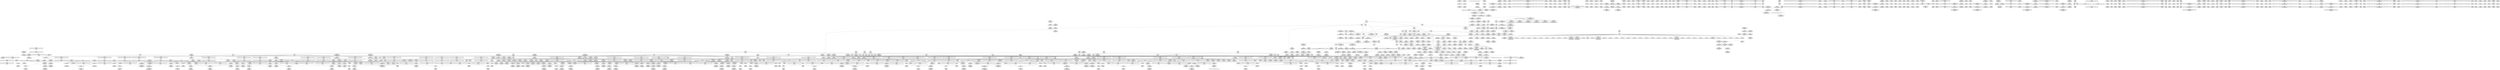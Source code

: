 digraph {
	CE0x5bb6c80 [shape=record,shape=Mrecord,label="{CE0x5bb6c80|rcu_read_unlock:_land.lhs.true2|*SummSource*}"]
	CE0x5ae3480 [shape=record,shape=Mrecord,label="{CE0x5ae3480|_call_void_mcount()_#3}"]
	CE0x5bdffa0 [shape=record,shape=Mrecord,label="{CE0x5bdffa0|i64*_getelementptr_inbounds_(_4_x_i64_,_4_x_i64_*___llvm_gcov_ctr134,_i64_0,_i64_3)|*Constant*|*SummSource*}"]
	CE0x5ba0ee0 [shape=record,shape=Mrecord,label="{CE0x5ba0ee0|rcu_read_lock:_tmp14|include/linux/rcupdate.h,882|*SummSink*}"]
	CE0x5b5bdc0 [shape=record,shape=Mrecord,label="{CE0x5b5bdc0|sock_has_perm:_tmp5|security/selinux/hooks.c,3966|*SummSink*}"]
	CE0x5b67390 [shape=record,shape=Mrecord,label="{CE0x5b67390|GLOBAL:_task_sid.__warned|Global_var:task_sid.__warned|*SummSource*}"]
	CE0x5b8e9a0 [shape=record,shape=Mrecord,label="{CE0x5b8e9a0|rcu_read_lock:_if.end|*SummSource*}"]
	CE0x5b66e90 [shape=record,shape=Mrecord,label="{CE0x5b66e90|cred_sid:_tmp2}"]
	CE0x5b7d400 [shape=record,shape=Mrecord,label="{CE0x5b7d400|_call_void___rcu_read_unlock()_#10,_!dbg_!27734|include/linux/rcupdate.h,937|*SummSink*}"]
	CE0x5b4d2e0 [shape=record,shape=Mrecord,label="{CE0x5b4d2e0|sock_has_perm:_net3|security/selinux/hooks.c,3974}"]
	CE0x5ba9ad0 [shape=record,shape=Mrecord,label="{CE0x5ba9ad0|rcu_read_unlock:_tmp1|*SummSource*}"]
	CE0x5ae81b0 [shape=record,shape=Mrecord,label="{CE0x5ae81b0|sock_has_perm:_ad|security/selinux/hooks.c, 3965|*SummSink*}"]
	CE0x5bb1690 [shape=record,shape=Mrecord,label="{CE0x5bb1690|rcu_read_unlock:_do.body|*SummSink*}"]
	CE0x5be3d20 [shape=record,shape=Mrecord,label="{CE0x5be3d20|__preempt_count_add:_bb|*SummSink*}"]
	CE0x5acabe0 [shape=record,shape=Mrecord,label="{CE0x5acabe0|COLLAPSED:_GCMRE___llvm_gcov_ctr365_internal_global_2_x_i64_zeroinitializer:_elem_0:default:}"]
	CE0x5b84cc0 [shape=record,shape=Mrecord,label="{CE0x5b84cc0|_call_void_lock_acquire(%struct.lockdep_map*_%map,_i32_0,_i32_0,_i32_2,_i32_0,_%struct.lockdep_map*_null,_i64_ptrtoint_(i8*_blockaddress(_rcu_lock_acquire,_%__here)_to_i64))_#10,_!dbg_!27716|include/linux/rcupdate.h,418}"]
	CE0x5b19e70 [shape=record,shape=Mrecord,label="{CE0x5b19e70|sock_has_perm:_type|security/selinux/hooks.c,3972|*SummSource*}"]
	CE0x5b51af0 [shape=record,shape=Mrecord,label="{CE0x5b51af0|8:_%struct.sock*,_:_SCME_8,16_|*MultipleSource*|security/selinux/hooks.c, 3966|security/selinux/hooks.c,3966|security/selinux/hooks.c,3966}"]
	CE0x5b825a0 [shape=record,shape=Mrecord,label="{CE0x5b825a0|__preempt_count_add:_tmp|*SummSink*}"]
	CE0x5b78270 [shape=record,shape=Mrecord,label="{CE0x5b78270|i64*_getelementptr_inbounds_(_13_x_i64_,_13_x_i64_*___llvm_gcov_ctr126,_i64_0,_i64_8)|*Constant*|*SummSource*}"]
	CE0x5bfaf60 [shape=record,shape=Mrecord,label="{CE0x5bfaf60|__preempt_count_sub:_tmp1|*SummSink*}"]
	CE0x5b55b30 [shape=record,shape=Mrecord,label="{CE0x5b55b30|task_sid:_task|Function::task_sid&Arg::task::|*SummSink*}"]
	CE0x5aeb5a0 [shape=record,shape=Mrecord,label="{CE0x5aeb5a0|i64_4|*Constant*|*SummSource*}"]
	CE0x5b3f640 [shape=record,shape=Mrecord,label="{CE0x5b3f640|i64*_getelementptr_inbounds_(_13_x_i64_,_13_x_i64_*___llvm_gcov_ctr126,_i64_0,_i64_11)|*Constant*|*SummSource*}"]
	CE0x5b5a230 [shape=record,shape=Mrecord,label="{CE0x5b5a230|sock_has_perm:_tmp10|security/selinux/hooks.c,3969|*SummSink*}"]
	CE0x5bb0bf0 [shape=record,shape=Mrecord,label="{CE0x5bb0bf0|_call_void_mcount()_#3|*SummSource*}"]
	CE0x5bb2600 [shape=record,shape=Mrecord,label="{CE0x5bb2600|rcu_read_unlock:_if.end}"]
	CE0x5bb0b30 [shape=record,shape=Mrecord,label="{CE0x5bb0b30|_call_void_mcount()_#3}"]
	CE0x5b9d520 [shape=record,shape=Mrecord,label="{CE0x5b9d520|__preempt_count_sub:_tmp}"]
	CE0x5b13820 [shape=record,shape=Mrecord,label="{CE0x5b13820|sock_has_perm:_tmp|*SummSource*}"]
	CE0x5acce30 [shape=record,shape=Mrecord,label="{CE0x5acce30|task_sid:_land.lhs.true2|*SummSink*}"]
	CE0x5b6f730 [shape=record,shape=Mrecord,label="{CE0x5b6f730|rcu_read_lock:_land.lhs.true2|*SummSource*}"]
	CE0x5b7f690 [shape=record,shape=Mrecord,label="{CE0x5b7f690|i32_0|*Constant*}"]
	CE0x760ef00 [shape=record,shape=Mrecord,label="{CE0x760ef00|GLOBAL:_sock_has_perm|*Constant*|*SummSource*}"]
	CE0x5b4b6e0 [shape=record,shape=Mrecord,label="{CE0x5b4b6e0|i8_2|*Constant*|*SummSink*}"]
	CE0x5afc8e0 [shape=record,shape=Mrecord,label="{CE0x5afc8e0|_call_void_mcount()_#3|*SummSink*}"]
	CE0x5b7e530 [shape=record,shape=Mrecord,label="{CE0x5b7e530|_ret_void,_!dbg_!27717|include/linux/rcupdate.h,245|*SummSource*}"]
	CE0x5ba4a40 [shape=record,shape=Mrecord,label="{CE0x5ba4a40|rcu_read_lock:_tmp18|include/linux/rcupdate.h,882|*SummSource*}"]
	CE0x5b72b30 [shape=record,shape=Mrecord,label="{CE0x5b72b30|task_sid:_tmp5|security/selinux/hooks.c,208}"]
	CE0x5acb660 [shape=record,shape=Mrecord,label="{CE0x5acb660|i64*_getelementptr_inbounds_(_6_x_i64_,_6_x_i64_*___llvm_gcov_ctr327,_i64_0,_i64_0)|*Constant*|*SummSink*}"]
	CE0x5ad3bf0 [shape=record,shape=Mrecord,label="{CE0x5ad3bf0|sock_has_perm:_if.then|*SummSink*}"]
	CE0x5b41e90 [shape=record,shape=Mrecord,label="{CE0x5b41e90|__preempt_count_sub:_do.body|*SummSource*}"]
	CE0x5af95c0 [shape=record,shape=Mrecord,label="{CE0x5af95c0|rcu_read_lock:_entry|*SummSink*}"]
	CE0x5b950c0 [shape=record,shape=Mrecord,label="{CE0x5b950c0|i64_2|*Constant*}"]
	CE0x5af94b0 [shape=record,shape=Mrecord,label="{CE0x5af94b0|rcu_read_lock:_entry|*SummSource*}"]
	CE0x5b5e920 [shape=record,shape=Mrecord,label="{CE0x5b5e920|rcu_read_lock:_tmp9|include/linux/rcupdate.h,882}"]
	CE0x5b57370 [shape=record,shape=Mrecord,label="{CE0x5b57370|sock_has_perm:_call|security/selinux/hooks.c,3967|*SummSink*}"]
	CE0x5b10240 [shape=record,shape=Mrecord,label="{CE0x5b10240|rcu_lock_acquire:_map|Function::rcu_lock_acquire&Arg::map::|*SummSource*}"]
	CE0x5bf6d60 [shape=record,shape=Mrecord,label="{CE0x5bf6d60|__rcu_read_lock:_tmp2|*SummSource*}"]
	CE0x5b91a10 [shape=record,shape=Mrecord,label="{CE0x5b91a10|rcu_read_unlock:_tmp|*SummSource*}"]
	CE0x5b709b0 [shape=record,shape=Mrecord,label="{CE0x5b709b0|GLOBAL:___rcu_read_lock|*Constant*}"]
	CE0x5bb4c70 [shape=record,shape=Mrecord,label="{CE0x5bb4c70|__preempt_count_add:_tmp6|./arch/x86/include/asm/preempt.h,73|*SummSink*}"]
	CE0x5bf3230 [shape=record,shape=Mrecord,label="{CE0x5bf3230|__rcu_read_lock:_do.end}"]
	CE0x5acbb10 [shape=record,shape=Mrecord,label="{CE0x5acbb10|rcu_read_unlock:_do.end|*SummSink*}"]
	CE0x5b87000 [shape=record,shape=Mrecord,label="{CE0x5b87000|GLOBAL:___preempt_count_sub|*Constant*|*SummSource*}"]
	CE0x5ae7f30 [shape=record,shape=Mrecord,label="{CE0x5ae7f30|sock_has_perm:_ad|security/selinux/hooks.c, 3965|*SummSource*}"]
	CE0x5b8dd00 [shape=record,shape=Mrecord,label="{CE0x5b8dd00|GLOBAL:_rcu_read_unlock|*Constant*|*SummSource*}"]
	CE0x5ada810 [shape=record,shape=Mrecord,label="{CE0x5ada810|i32_2|*Constant*|*SummSource*}"]
	CE0x5c13f50 [shape=record,shape=Mrecord,label="{CE0x5c13f50|__preempt_count_sub:_val|Function::__preempt_count_sub&Arg::val::}"]
	CE0x5bfbeb0 [shape=record,shape=Mrecord,label="{CE0x5bfbeb0|__rcu_read_unlock:_tmp3}"]
	CE0x5bacd00 [shape=record,shape=Mrecord,label="{CE0x5bacd00|_call_void_lock_acquire(%struct.lockdep_map*_%map,_i32_0,_i32_0,_i32_2,_i32_0,_%struct.lockdep_map*_null,_i64_ptrtoint_(i8*_blockaddress(_rcu_lock_acquire,_%__here)_to_i64))_#10,_!dbg_!27716|include/linux/rcupdate.h,418|*SummSource*}"]
	CE0x5b6e810 [shape=record,shape=Mrecord,label="{CE0x5b6e810|__rcu_read_lock:_entry|*SummSink*}"]
	CE0x5b933b0 [shape=record,shape=Mrecord,label="{CE0x5b933b0|rcu_read_lock:_tmp7|include/linux/rcupdate.h,882}"]
	CE0x5b72a60 [shape=record,shape=Mrecord,label="{CE0x5b72a60|i64_3|*Constant*|*SummSink*}"]
	CE0x5ba44b0 [shape=record,shape=Mrecord,label="{CE0x5ba44b0|rcu_read_lock:_tmp17|include/linux/rcupdate.h,882|*SummSink*}"]
	CE0x5b64110 [shape=record,shape=Mrecord,label="{CE0x5b64110|cred_sid:_tmp3|*SummSink*}"]
	CE0x5af5c40 [shape=record,shape=Mrecord,label="{CE0x5af5c40|rcu_read_unlock:_tmp11|include/linux/rcupdate.h,933|*SummSource*}"]
	CE0x5ad3a20 [shape=record,shape=Mrecord,label="{CE0x5ad3a20|_call_void_mcount()_#3|*SummSource*}"]
	CE0x5b82d80 [shape=record,shape=Mrecord,label="{CE0x5b82d80|__rcu_read_unlock:_do.body|*SummSink*}"]
	CE0x5ad19f0 [shape=record,shape=Mrecord,label="{CE0x5ad19f0|avc_has_perm:_tclass|Function::avc_has_perm&Arg::tclass::|*SummSink*}"]
	CE0x5aeb2f0 [shape=record,shape=Mrecord,label="{CE0x5aeb2f0|i64_5|*Constant*|*SummSource*}"]
	CE0x5ba69c0 [shape=record,shape=Mrecord,label="{CE0x5ba69c0|i64*_getelementptr_inbounds_(_11_x_i64_,_11_x_i64_*___llvm_gcov_ctr127,_i64_0,_i64_10)|*Constant*|*SummSource*}"]
	CE0x5b84040 [shape=record,shape=Mrecord,label="{CE0x5b84040|rcu_lock_release:_bb|*SummSource*}"]
	CE0x5be9620 [shape=record,shape=Mrecord,label="{CE0x5be9620|__rcu_read_unlock:_tmp7|include/linux/rcupdate.h,245|*SummSink*}"]
	CE0x5b65b10 [shape=record,shape=Mrecord,label="{CE0x5b65b10|task_sid:_tmp9|security/selinux/hooks.c,208|*SummSink*}"]
	CE0x5b87140 [shape=record,shape=Mrecord,label="{CE0x5b87140|rcu_lock_acquire:_tmp}"]
	CE0x5b8a420 [shape=record,shape=Mrecord,label="{CE0x5b8a420|_call_void_mcount()_#3|*SummSink*}"]
	CE0x5b59860 [shape=record,shape=Mrecord,label="{CE0x5b59860|GLOBAL:___llvm_gcov_ctr327|Global_var:__llvm_gcov_ctr327|*SummSource*}"]
	CE0x52140c0 [shape=record,shape=Mrecord,label="{CE0x52140c0|GLOBAL:_sock_has_perm|*Constant*|*SummSink*}"]
	CE0x5b40720 [shape=record,shape=Mrecord,label="{CE0x5b40720|i64*_getelementptr_inbounds_(_13_x_i64_,_13_x_i64_*___llvm_gcov_ctr126,_i64_0,_i64_9)|*Constant*|*SummSource*}"]
	CE0x5bb5a60 [shape=record,shape=Mrecord,label="{CE0x5bb5a60|i64*_getelementptr_inbounds_(_4_x_i64_,_4_x_i64_*___llvm_gcov_ctr130,_i64_0,_i64_0)|*Constant*}"]
	CE0x5bf22e0 [shape=record,shape=Mrecord,label="{CE0x5bf22e0|__rcu_read_unlock:_tmp4|include/linux/rcupdate.h,244|*SummSink*}"]
	CE0x5b868d0 [shape=record,shape=Mrecord,label="{CE0x5b868d0|rcu_lock_acquire:_tmp7|*SummSink*}"]
	CE0x5b3c0d0 [shape=record,shape=Mrecord,label="{CE0x5b3c0d0|1216:_i8*,_:_CRE_1216,1224_|*MultipleSource*|Function::sock_has_perm&Arg::sk::|security/selinux/hooks.c,3964|*LoadInst*|security/selinux/hooks.c,4248}"]
	CE0x5b106c0 [shape=record,shape=Mrecord,label="{CE0x5b106c0|task_sid:_real_cred|security/selinux/hooks.c,208}"]
	CE0x5b55e40 [shape=record,shape=Mrecord,label="{CE0x5b55e40|_ret_i32_%call7,_!dbg_!27749|security/selinux/hooks.c,210|*SummSource*}"]
	CE0x5aefdf0 [shape=record,shape=Mrecord,label="{CE0x5aefdf0|get_current:_bb|*SummSource*}"]
	CE0x5b66f00 [shape=record,shape=Mrecord,label="{CE0x5b66f00|cred_sid:_tmp2|*SummSource*}"]
	CE0x5b1ae60 [shape=record,shape=Mrecord,label="{CE0x5b1ae60|avc_has_perm:_entry|*SummSource*}"]
	CE0x5c35e80 [shape=record,shape=Mrecord,label="{CE0x5c35e80|__preempt_count_sub:_tmp1}"]
	CE0x5b856f0 [shape=record,shape=Mrecord,label="{CE0x5b856f0|%struct.lockdep_map*_null|*Constant*|*SummSink*}"]
	CE0x5b6e7a0 [shape=record,shape=Mrecord,label="{CE0x5b6e7a0|__rcu_read_lock:_entry}"]
	CE0x5ac98a0 [shape=record,shape=Mrecord,label="{CE0x5ac98a0|i64_1|*Constant*}"]
	CE0x5c163a0 [shape=record,shape=Mrecord,label="{CE0x5c163a0|__rcu_read_unlock:_tmp1|*SummSource*}"]
	CE0x5b9cb70 [shape=record,shape=Mrecord,label="{CE0x5b9cb70|i32_0|*Constant*}"]
	CE0x5b51e30 [shape=record,shape=Mrecord,label="{CE0x5b51e30|sock_has_perm:_tmp10|security/selinux/hooks.c,3969}"]
	CE0x5ba3610 [shape=record,shape=Mrecord,label="{CE0x5ba3610|i8*_getelementptr_inbounds_(_42_x_i8_,_42_x_i8_*_.str46,_i32_0,_i32_0)|*Constant*}"]
	CE0x5bae010 [shape=record,shape=Mrecord,label="{CE0x5bae010|i64*_getelementptr_inbounds_(_4_x_i64_,_4_x_i64_*___llvm_gcov_ctr128,_i64_0,_i64_3)|*Constant*|*SummSink*}"]
	CE0x5b86810 [shape=record,shape=Mrecord,label="{CE0x5b86810|rcu_lock_acquire:_tmp7|*SummSource*}"]
	CE0x5ae8560 [shape=record,shape=Mrecord,label="{CE0x5ae8560|get_current:_tmp4|./arch/x86/include/asm/current.h,14}"]
	CE0x5adaa30 [shape=record,shape=Mrecord,label="{CE0x5adaa30|sock_has_perm:_sid|security/selinux/hooks.c,3969}"]
	CE0x5ba6440 [shape=record,shape=Mrecord,label="{CE0x5ba6440|rcu_read_lock:_tmp21|include/linux/rcupdate.h,884}"]
	CE0x5adb200 [shape=record,shape=Mrecord,label="{CE0x5adb200|16:_i32,_24:_i16,_:_CRE_16,20_|*MultipleSource*|*LoadInst*|security/selinux/hooks.c,3964|security/selinux/hooks.c,3964|security/selinux/hooks.c,3969}"]
	CE0x5b1c010 [shape=record,shape=Mrecord,label="{CE0x5b1c010|sock_has_perm:_tmp18|security/selinux/hooks.c,3977}"]
	CE0x5af9380 [shape=record,shape=Mrecord,label="{CE0x5af9380|rcu_lock_acquire:_entry}"]
	CE0x5bb1cb0 [shape=record,shape=Mrecord,label="{CE0x5bb1cb0|rcu_read_unlock:_tmp6|include/linux/rcupdate.h,933|*SummSink*}"]
	CE0x5bb9ab0 [shape=record,shape=Mrecord,label="{CE0x5bb9ab0|rcu_read_unlock:_tmp16|include/linux/rcupdate.h,933|*SummSink*}"]
	CE0x5ae5960 [shape=record,shape=Mrecord,label="{CE0x5ae5960|i64*_getelementptr_inbounds_(_6_x_i64_,_6_x_i64_*___llvm_gcov_ctr327,_i64_0,_i64_0)|*Constant*}"]
	CE0x6e288c0 [shape=record,shape=Mrecord,label="{CE0x6e288c0|32:_%struct.sock*,_:_CRE_0,4_|*MultipleSource*|security/selinux/hooks.c,4248|Function::selinux_socket_getsockopt&Arg::sock::}"]
	CE0x5b6ca70 [shape=record,shape=Mrecord,label="{CE0x5b6ca70|rcu_read_lock:_do.end}"]
	CE0x5ba3d20 [shape=record,shape=Mrecord,label="{CE0x5ba3d20|i64*_getelementptr_inbounds_(_11_x_i64_,_11_x_i64_*___llvm_gcov_ctr127,_i64_0,_i64_9)|*Constant*|*SummSink*}"]
	CE0x5b58470 [shape=record,shape=Mrecord,label="{CE0x5b58470|sock_has_perm:_tmp7|security/selinux/hooks.c,3969|*SummSource*}"]
	CE0x5b7d2d0 [shape=record,shape=Mrecord,label="{CE0x5b7d2d0|_call_void___rcu_read_unlock()_#10,_!dbg_!27734|include/linux/rcupdate.h,937|*SummSource*}"]
	CE0x5bbb700 [shape=record,shape=Mrecord,label="{CE0x5bbb700|rcu_read_unlock:_tmp20|include/linux/rcupdate.h,933|*SummSource*}"]
	CE0x5b643b0 [shape=record,shape=Mrecord,label="{CE0x5b643b0|_call_void_mcount()_#3}"]
	CE0x5ad14a0 [shape=record,shape=Mrecord,label="{CE0x5ad14a0|selinux_socket_getsockopt:_entry|*SummSource*}"]
	CE0x5bfbfa0 [shape=record,shape=Mrecord,label="{CE0x5bfbfa0|__rcu_read_unlock:_tmp3|*SummSource*}"]
	CE0x5b92f30 [shape=record,shape=Mrecord,label="{CE0x5b92f30|i64*_getelementptr_inbounds_(_11_x_i64_,_11_x_i64_*___llvm_gcov_ctr132,_i64_0,_i64_1)|*Constant*|*SummSource*}"]
	CE0x5b6b0a0 [shape=record,shape=Mrecord,label="{CE0x5b6b0a0|rcu_read_lock:_tmp3|*SummSource*}"]
	CE0x5b10ee0 [shape=record,shape=Mrecord,label="{CE0x5b10ee0|sock_has_perm:_bb}"]
	CE0x5b53b20 [shape=record,shape=Mrecord,label="{CE0x5b53b20|8:_%struct.sock*,_:_SCME_38,39_}"]
	CE0x5b532d0 [shape=record,shape=Mrecord,label="{CE0x5b532d0|8:_%struct.sock*,_:_SCME_31,32_}"]
	CE0x5b71db0 [shape=record,shape=Mrecord,label="{CE0x5b71db0|task_sid:_if.end}"]
	CE0x5b7e6a0 [shape=record,shape=Mrecord,label="{CE0x5b7e6a0|__rcu_read_lock:_do.body}"]
	CE0x5b13680 [shape=record,shape=Mrecord,label="{CE0x5b13680|cred_sid:_tmp4|*LoadInst*|security/selinux/hooks.c,196|*SummSource*}"]
	CE0x5ac7fd0 [shape=record,shape=Mrecord,label="{CE0x5ac7fd0|i64*_getelementptr_inbounds_(_2_x_i64_,_2_x_i64_*___llvm_gcov_ctr365,_i64_0,_i64_0)|*Constant*|*SummSink*}"]
	CE0x5b85840 [shape=record,shape=Mrecord,label="{CE0x5b85840|i64_ptrtoint_(i8*_blockaddress(_rcu_lock_acquire,_%__here)_to_i64)|*Constant*}"]
	CE0x5b7a2a0 [shape=record,shape=Mrecord,label="{CE0x5b7a2a0|i32_208|*Constant*}"]
	CE0x5b5f5c0 [shape=record,shape=Mrecord,label="{CE0x5b5f5c0|rcu_read_lock:_tmp11|include/linux/rcupdate.h,882}"]
	CE0x5af5d60 [shape=record,shape=Mrecord,label="{CE0x5af5d60|rcu_read_unlock:_tmp11|include/linux/rcupdate.h,933|*SummSink*}"]
	CE0x5baacd0 [shape=record,shape=Mrecord,label="{CE0x5baacd0|_call_void_asm_sideeffect_,_memory_,_dirflag_,_fpsr_,_flags_()_#3,_!dbg_!27714,_!srcloc_!27715|include/linux/rcupdate.h,239}"]
	CE0x5bb7cf0 [shape=record,shape=Mrecord,label="{CE0x5bb7cf0|rcu_read_unlock:_tobool1|include/linux/rcupdate.h,933}"]
	CE0x5b3e110 [shape=record,shape=Mrecord,label="{CE0x5b3e110|i8*_getelementptr_inbounds_(_41_x_i8_,_41_x_i8_*_.str44,_i32_0,_i32_0)|*Constant*}"]
	CE0x5b57100 [shape=record,shape=Mrecord,label="{CE0x5b57100|i32_8|*Constant*|*SummSink*}"]
	CE0x5b7a440 [shape=record,shape=Mrecord,label="{CE0x5b7a440|i32_208|*Constant*|*SummSource*}"]
	CE0x5ac2c30 [shape=record,shape=Mrecord,label="{CE0x5ac2c30|sock_has_perm:_perms|Function::sock_has_perm&Arg::perms::}"]
	CE0x5b4b670 [shape=record,shape=Mrecord,label="{CE0x5b4b670|sock_has_perm:_u|security/selinux/hooks.c,3973|*SummSink*}"]
	CE0x5b7efc0 [shape=record,shape=Mrecord,label="{CE0x5b7efc0|__preempt_count_add:_tmp7|./arch/x86/include/asm/preempt.h,73}"]
	CE0x5b5ea90 [shape=record,shape=Mrecord,label="{CE0x5b5ea90|i64*_getelementptr_inbounds_(_11_x_i64_,_11_x_i64_*___llvm_gcov_ctr127,_i64_0,_i64_8)|*Constant*|*SummSink*}"]
	CE0x5af54a0 [shape=record,shape=Mrecord,label="{CE0x5af54a0|sock_has_perm:_tmp20|security/selinux/hooks.c,3977}"]
	CE0x5b6e400 [shape=record,shape=Mrecord,label="{CE0x5b6e400|task_sid:_tobool1|security/selinux/hooks.c,208|*SummSource*}"]
	CE0x5b4e380 [shape=record,shape=Mrecord,label="{CE0x5b4e380|sock_has_perm:_sid5|security/selinux/hooks.c,3976}"]
	CE0x5aecc80 [shape=record,shape=Mrecord,label="{CE0x5aecc80|i64*_getelementptr_inbounds_(_6_x_i64_,_6_x_i64_*___llvm_gcov_ctr327,_i64_0,_i64_3)|*Constant*|*SummSink*}"]
	CE0x5b804e0 [shape=record,shape=Mrecord,label="{CE0x5b804e0|__rcu_read_lock:_tmp5|include/linux/rcupdate.h,239|*SummSink*}"]
	CE0x5b40f30 [shape=record,shape=Mrecord,label="{CE0x5b40f30|task_sid:_tmp20|security/selinux/hooks.c,208|*SummSource*}"]
	CE0x5b594e0 [shape=record,shape=Mrecord,label="{CE0x5b594e0|i64_0|*Constant*|*SummSource*}"]
	CE0x5b4c500 [shape=record,shape=Mrecord,label="{CE0x5b4c500|sock_has_perm:_sclass|security/selinux/hooks.c,3976|*SummSink*}"]
	CE0x5ad15b0 [shape=record,shape=Mrecord,label="{CE0x5ad15b0|avc_has_perm:_tsid|Function::avc_has_perm&Arg::tsid::|*SummSink*}"]
	CE0x5b7a820 [shape=record,shape=Mrecord,label="{CE0x5b7a820|task_sid:_tmp18|security/selinux/hooks.c,208|*SummSource*}"]
	CE0x5b924e0 [shape=record,shape=Mrecord,label="{CE0x5b924e0|GLOBAL:___llvm_gcov_ctr127|Global_var:__llvm_gcov_ctr127|*SummSink*}"]
	CE0x5b65c20 [shape=record,shape=Mrecord,label="{CE0x5b65c20|i64_5|*Constant*}"]
	CE0x5b82ed0 [shape=record,shape=Mrecord,label="{CE0x5b82ed0|__preempt_count_add:_tmp1|*SummSource*}"]
	CE0x5be97c0 [shape=record,shape=Mrecord,label="{CE0x5be97c0|__rcu_read_unlock:_tmp7|include/linux/rcupdate.h,245}"]
	CE0x5bb4600 [shape=record,shape=Mrecord,label="{CE0x5bb4600|_call_void_lockdep_rcu_suspicious(i8*_getelementptr_inbounds_(_25_x_i8_,_25_x_i8_*_.str45,_i32_0,_i32_0),_i32_934,_i8*_getelementptr_inbounds_(_44_x_i8_,_44_x_i8_*_.str47,_i32_0,_i32_0))_#10,_!dbg_!27726|include/linux/rcupdate.h,933}"]
	CE0x5b6da40 [shape=record,shape=Mrecord,label="{CE0x5b6da40|cred_sid:_tmp5|security/selinux/hooks.c,196|*SummSource*}"]
	CE0x5b6b1b0 [shape=record,shape=Mrecord,label="{CE0x5b6b1b0|rcu_read_lock:_tmp3|*SummSink*}"]
	CE0x5b830e0 [shape=record,shape=Mrecord,label="{CE0x5b830e0|__preempt_count_add:_tmp1}"]
	CE0x5b89440 [shape=record,shape=Mrecord,label="{CE0x5b89440|i64*_getelementptr_inbounds_(_4_x_i64_,_4_x_i64_*___llvm_gcov_ctr133,_i64_0,_i64_3)|*Constant*|*SummSink*}"]
	CE0x5b7a890 [shape=record,shape=Mrecord,label="{CE0x5b7a890|task_sid:_tmp18|security/selinux/hooks.c,208|*SummSink*}"]
	CE0x5ada9c0 [shape=record,shape=Mrecord,label="{CE0x5ada9c0|sock_has_perm:_tmp7|security/selinux/hooks.c,3969}"]
	CE0x5b53fe0 [shape=record,shape=Mrecord,label="{CE0x5b53fe0|8:_%struct.sock*,_:_SCME_42,43_}"]
	CE0x5aec5a0 [shape=record,shape=Mrecord,label="{CE0x5aec5a0|sock_has_perm:_tmp1|*SummSource*}"]
	CE0x5bb5c80 [shape=record,shape=Mrecord,label="{CE0x5bb5c80|rcu_read_unlock:_land.lhs.true}"]
	CE0x5bf9810 [shape=record,shape=Mrecord,label="{CE0x5bf9810|rcu_lock_acquire:_indirectgoto|*SummSink*}"]
	CE0x5b72cb0 [shape=record,shape=Mrecord,label="{CE0x5b72cb0|task_sid:_tmp5|security/selinux/hooks.c,208|*SummSource*}"]
	CE0x5aeb530 [shape=record,shape=Mrecord,label="{CE0x5aeb530|i64_4|*Constant*}"]
	CE0x5bf1e10 [shape=record,shape=Mrecord,label="{CE0x5bf1e10|i64_1|*Constant*}"]
	CE0x5b3f0e0 [shape=record,shape=Mrecord,label="{CE0x5b3f0e0|task_sid:_tmp24|security/selinux/hooks.c,208}"]
	CE0x5ba2730 [shape=record,shape=Mrecord,label="{CE0x5ba2730|i8*_getelementptr_inbounds_(_25_x_i8_,_25_x_i8_*_.str45,_i32_0,_i32_0)|*Constant*|*SummSink*}"]
	CE0x5be3ea0 [shape=record,shape=Mrecord,label="{CE0x5be3ea0|__preempt_count_sub:_tmp1|*SummSource*}"]
	CE0x5b53c50 [shape=record,shape=Mrecord,label="{CE0x5b53c50|8:_%struct.sock*,_:_SCME_39,40_}"]
	CE0x5b4cf60 [shape=record,shape=Mrecord,label="{CE0x5b4cf60|sock_has_perm:_u2|security/selinux/hooks.c,3974|*SummSource*}"]
	CE0x5b66360 [shape=record,shape=Mrecord,label="{CE0x5b66360|rcu_lock_release:_tmp2|*SummSource*}"]
	CE0x5b522f0 [shape=record,shape=Mrecord,label="{CE0x5b522f0|GLOBAL:___llvm_gcov_ctr126|Global_var:__llvm_gcov_ctr126|*SummSink*}"]
	CE0x5b8f410 [shape=record,shape=Mrecord,label="{CE0x5b8f410|rcu_read_lock:_tmp6|include/linux/rcupdate.h,882}"]
	CE0x5c147d0 [shape=record,shape=Mrecord,label="{CE0x5c147d0|__preempt_count_sub:_entry|*SummSource*}"]
	CE0x5bf5090 [shape=record,shape=Mrecord,label="{CE0x5bf5090|__rcu_read_unlock:_tmp5|include/linux/rcupdate.h,244}"]
	CE0x5b7b230 [shape=record,shape=Mrecord,label="{CE0x5b7b230|rcu_read_unlock:_tmp22|include/linux/rcupdate.h,935|*SummSink*}"]
	CE0x5ad03a0 [shape=record,shape=Mrecord,label="{CE0x5ad03a0|selinux_socket_getsockopt:_tmp2|*SummSink*}"]
	CE0x5bbb870 [shape=record,shape=Mrecord,label="{CE0x5bbb870|rcu_read_unlock:_tmp20|include/linux/rcupdate.h,933|*SummSink*}"]
	CE0x5bbe1c0 [shape=record,shape=Mrecord,label="{CE0x5bbe1c0|i8*_getelementptr_inbounds_(_44_x_i8_,_44_x_i8_*_.str47,_i32_0,_i32_0)|*Constant*}"]
	CE0x5b77890 [shape=record,shape=Mrecord,label="{CE0x5b77890|task_sid:_tmp16|security/selinux/hooks.c,208|*SummSource*}"]
	CE0x5b197f0 [shape=record,shape=Mrecord,label="{CE0x5b197f0|sock_has_perm:_tmp14|security/selinux/hooks.c,3972}"]
	CE0x5bb5830 [shape=record,shape=Mrecord,label="{CE0x5bb5830|rcu_lock_acquire:___here|*SummSink*}"]
	CE0x5bacc90 [shape=record,shape=Mrecord,label="{CE0x5bacc90|GLOBAL:_lock_acquire|*Constant*}"]
	CE0x5b7bc10 [shape=record,shape=Mrecord,label="{CE0x5b7bc10|GLOBAL:_rcu_lock_release|*Constant*}"]
	CE0x5bbb160 [shape=record,shape=Mrecord,label="{CE0x5bbb160|rcu_read_unlock:_tmp19|include/linux/rcupdate.h,933|*SummSource*}"]
	CE0x5be3bb0 [shape=record,shape=Mrecord,label="{CE0x5be3bb0|__preempt_count_sub:_tmp4|./arch/x86/include/asm/preempt.h,77}"]
	CE0x5b78a00 [shape=record,shape=Mrecord,label="{CE0x5b78a00|task_sid:_tmp19|security/selinux/hooks.c,208|*SummSink*}"]
	CE0x5b53eb0 [shape=record,shape=Mrecord,label="{CE0x5b53eb0|8:_%struct.sock*,_:_SCME_41,42_}"]
	CE0x5ae9f30 [shape=record,shape=Mrecord,label="{CE0x5ae9f30|i64*_getelementptr_inbounds_(_2_x_i64_,_2_x_i64_*___llvm_gcov_ctr365,_i64_0,_i64_1)|*Constant*|*SummSource*}"]
	CE0x5b6e9e0 [shape=record,shape=Mrecord,label="{CE0x5b6e9e0|_ret_void,_!dbg_!27717|include/linux/rcupdate.h,240|*SummSink*}"]
	CE0x5bf5250 [shape=record,shape=Mrecord,label="{CE0x5bf5250|__rcu_read_unlock:_tmp5|include/linux/rcupdate.h,244|*SummSource*}"]
	CE0x5b4d270 [shape=record,shape=Mrecord,label="{CE0x5b4d270|sock_has_perm:_sid5|security/selinux/hooks.c,3976|*SummSink*}"]
	CE0x5be58f0 [shape=record,shape=Mrecord,label="{CE0x5be58f0|rcu_lock_acquire:_tmp4|include/linux/rcupdate.h,418|*SummSource*}"]
	CE0x5ad0af0 [shape=record,shape=Mrecord,label="{CE0x5ad0af0|_call_void_mcount()_#3}"]
	CE0x5b4d5d0 [shape=record,shape=Mrecord,label="{CE0x5b4d5d0|sock_has_perm:_net3|security/selinux/hooks.c,3974|*SummSink*}"]
	CE0x5b755e0 [shape=record,shape=Mrecord,label="{CE0x5b755e0|task_sid:_tmp13|security/selinux/hooks.c,208}"]
	CE0x5ae29d0 [shape=record,shape=Mrecord,label="{CE0x5ae29d0|i32_1|*Constant*}"]
	CE0x5bf0020 [shape=record,shape=Mrecord,label="{CE0x5bf0020|_call_void_mcount()_#3|*SummSink*}"]
	CE0x5bdf230 [shape=record,shape=Mrecord,label="{CE0x5bdf230|i64*_getelementptr_inbounds_(_4_x_i64_,_4_x_i64_*___llvm_gcov_ctr128,_i64_0,_i64_0)|*Constant*|*SummSink*}"]
	CE0x5b75740 [shape=record,shape=Mrecord,label="{CE0x5b75740|task_sid:_tmp13|security/selinux/hooks.c,208|*SummSource*}"]
	CE0x5b77e00 [shape=record,shape=Mrecord,label="{CE0x5b77e00|task_sid:_tmp17|security/selinux/hooks.c,208|*SummSink*}"]
	CE0x5c145d0 [shape=record,shape=Mrecord,label="{CE0x5c145d0|__preempt_count_sub:_val|Function::__preempt_count_sub&Arg::val::|*SummSink*}"]
	CE0x5b8f540 [shape=record,shape=Mrecord,label="{CE0x5b8f540|rcu_read_lock:_tmp6|include/linux/rcupdate.h,882|*SummSource*}"]
	CE0x5b67ab0 [shape=record,shape=Mrecord,label="{CE0x5b67ab0|cred_sid:_tmp3}"]
	CE0x5b7e970 [shape=record,shape=Mrecord,label="{CE0x5b7e970|__rcu_read_lock:_bb|*SummSource*}"]
	CE0x5b69d70 [shape=record,shape=Mrecord,label="{CE0x5b69d70|task_sid:_tmp|*SummSink*}"]
	CE0x5b83ba0 [shape=record,shape=Mrecord,label="{CE0x5b83ba0|__preempt_count_sub:_sub|./arch/x86/include/asm/preempt.h,77|*SummSink*}"]
	CE0x5bb14e0 [shape=record,shape=Mrecord,label="{CE0x5bb14e0|rcu_read_unlock:_do.body}"]
	CE0x5b57f60 [shape=record,shape=Mrecord,label="{CE0x5b57f60|sock_has_perm:_tmp6|security/selinux/hooks.c,3969}"]
	CE0x5b7e710 [shape=record,shape=Mrecord,label="{CE0x5b7e710|__rcu_read_lock:_do.body|*SummSource*}"]
	CE0x5bb1170 [shape=record,shape=Mrecord,label="{CE0x5bb1170|i64*_getelementptr_inbounds_(_4_x_i64_,_4_x_i64_*___llvm_gcov_ctr130,_i64_0,_i64_0)|*Constant*|*SummSink*}"]
	CE0x5c2e750 [shape=record,shape=Mrecord,label="{CE0x5c2e750|__preempt_count_sub:_tmp|*SummSource*}"]
	CE0x5aebab0 [shape=record,shape=Mrecord,label="{CE0x5aebab0|GLOBAL:___llvm_gcov_ctr327|Global_var:__llvm_gcov_ctr327|*SummSink*}"]
	CE0x5bb6d20 [shape=record,shape=Mrecord,label="{CE0x5bb6d20|rcu_read_unlock:_land.lhs.true2|*SummSink*}"]
	CE0x5b5bc20 [shape=record,shape=Mrecord,label="{CE0x5b5bc20|sock_has_perm:_tmp5|security/selinux/hooks.c,3966|*SummSource*}"]
	CE0x5acc930 [shape=record,shape=Mrecord,label="{CE0x5acc930|task_sid:_tmp6|security/selinux/hooks.c,208|*SummSource*}"]
	CE0x5b45c00 [shape=record,shape=Mrecord,label="{CE0x5b45c00|__preempt_count_sub:_bb|*SummSink*}"]
	CE0x5b3faf0 [shape=record,shape=Mrecord,label="{CE0x5b3faf0|task_sid:_tmp25|security/selinux/hooks.c,208|*SummSource*}"]
	CE0x5b5bf20 [shape=record,shape=Mrecord,label="{CE0x5b5bf20|i8_0|*Constant*}"]
	CE0x5b952a0 [shape=record,shape=Mrecord,label="{CE0x5b952a0|rcu_read_unlock:_tmp8|include/linux/rcupdate.h,933}"]
	CE0x5bff5d0 [shape=record,shape=Mrecord,label="{CE0x5bff5d0|__preempt_count_sub:_tmp2|*SummSource*}"]
	CE0x5bf24c0 [shape=record,shape=Mrecord,label="{CE0x5bf24c0|__rcu_read_unlock:_tmp5|include/linux/rcupdate.h,244|*SummSink*}"]
	CE0x5b8d590 [shape=record,shape=Mrecord,label="{CE0x5b8d590|GLOBAL:_rcu_read_unlock|*Constant*}"]
	CE0x5b8c290 [shape=record,shape=Mrecord,label="{CE0x5b8c290|task_sid:_call7|security/selinux/hooks.c,208|*SummSource*}"]
	CE0x5bb50a0 [shape=record,shape=Mrecord,label="{CE0x5bb50a0|rcu_lock_acquire:_tmp2|*SummSource*}"]
	CE0x5bfc560 [shape=record,shape=Mrecord,label="{CE0x5bfc560|i64*_getelementptr_inbounds_(_4_x_i64_,_4_x_i64_*___llvm_gcov_ctr134,_i64_0,_i64_1)|*Constant*}"]
	CE0x5b71c70 [shape=record,shape=Mrecord,label="{CE0x5b71c70|i64*_getelementptr_inbounds_(_13_x_i64_,_13_x_i64_*___llvm_gcov_ctr126,_i64_0,_i64_0)|*Constant*|*SummSink*}"]
	CE0x5b54830 [shape=record,shape=Mrecord,label="{CE0x5b54830|8:_%struct.sock*,_:_SCME_49,50_}"]
	CE0x5b6c7f0 [shape=record,shape=Mrecord,label="{CE0x5b6c7f0|rcu_read_lock:_bb|*SummSource*}"]
	CE0x5b779c0 [shape=record,shape=Mrecord,label="{CE0x5b779c0|task_sid:_tmp16|security/selinux/hooks.c,208|*SummSink*}"]
	CE0x5be3f30 [shape=record,shape=Mrecord,label="{CE0x5be3f30|i64*_getelementptr_inbounds_(_4_x_i64_,_4_x_i64_*___llvm_gcov_ctr129,_i64_0,_i64_0)|*Constant*}"]
	CE0x5ad0dd0 [shape=record,shape=Mrecord,label="{CE0x5ad0dd0|i32_1|*Constant*|*SummSink*}"]
	CE0x5afe4a0 [shape=record,shape=Mrecord,label="{CE0x5afe4a0|task_sid:_land.lhs.true|*SummSink*}"]
	CE0x5bf4790 [shape=record,shape=Mrecord,label="{CE0x5bf4790|rcu_lock_release:_tmp5|include/linux/rcupdate.h,423|*SummSource*}"]
	CE0x5bb00d0 [shape=record,shape=Mrecord,label="{CE0x5bb00d0|__preempt_count_add:_entry}"]
	CE0x5bf4430 [shape=record,shape=Mrecord,label="{CE0x5bf4430|rcu_lock_release:_tmp5|include/linux/rcupdate.h,423|*SummSink*}"]
	CE0x5ac8cb0 [shape=record,shape=Mrecord,label="{CE0x5ac8cb0|sock_has_perm:_entry|*SummSource*}"]
	CE0x5acf110 [shape=record,shape=Mrecord,label="{CE0x5acf110|get_current:_tmp}"]
	CE0x5b1b8f0 [shape=record,shape=Mrecord,label="{CE0x5b1b8f0|sock_has_perm:_retval.0|*SummSink*}"]
	CE0x5ac3780 [shape=record,shape=Mrecord,label="{CE0x5ac3780|selinux_socket_getsockopt:_tmp}"]
	CE0x5b79ce0 [shape=record,shape=Mrecord,label="{CE0x5b79ce0|GLOBAL:_lockdep_rcu_suspicious|*Constant*|*SummSource*}"]
	CE0x5bff640 [shape=record,shape=Mrecord,label="{CE0x5bff640|__preempt_count_sub:_tmp2|*SummSink*}"]
	CE0x5b55740 [shape=record,shape=Mrecord,label="{CE0x5b55740|task_sid:_entry|*SummSource*}"]
	CE0x5b8fea0 [shape=record,shape=Mrecord,label="{CE0x5b8fea0|cred_sid:_sid|security/selinux/hooks.c,197|*SummSink*}"]
	CE0x5b7d260 [shape=record,shape=Mrecord,label="{CE0x5b7d260|_call_void___rcu_read_unlock()_#10,_!dbg_!27734|include/linux/rcupdate.h,937}"]
	CE0x5aca190 [shape=record,shape=Mrecord,label="{CE0x5aca190|i64*_getelementptr_inbounds_(_2_x_i64_,_2_x_i64_*___llvm_gcov_ctr365,_i64_0,_i64_0)|*Constant*}"]
	CE0x5b871b0 [shape=record,shape=Mrecord,label="{CE0x5b871b0|COLLAPSED:_GCMRE___llvm_gcov_ctr130_internal_global_4_x_i64_zeroinitializer:_elem_0:default:}"]
	CE0x5bb0810 [shape=record,shape=Mrecord,label="{CE0x5bb0810|rcu_read_unlock:_if.then|*SummSink*}"]
	CE0x5b3f7d0 [shape=record,shape=Mrecord,label="{CE0x5b3f7d0|task_sid:_tmp26|security/selinux/hooks.c,208|*SummSource*}"]
	CE0x5b6dec0 [shape=record,shape=Mrecord,label="{CE0x5b6dec0|_ret_void,_!dbg_!27717|include/linux/rcupdate.h,240}"]
	CE0x5afafc0 [shape=record,shape=Mrecord,label="{CE0x5afafc0|i32_22|*Constant*|*SummSource*}"]
	CE0x5c34ac0 [shape=record,shape=Mrecord,label="{CE0x5c34ac0|__preempt_count_sub:_sub|./arch/x86/include/asm/preempt.h,77}"]
	CE0x5b55850 [shape=record,shape=Mrecord,label="{CE0x5b55850|task_sid:_entry|*SummSink*}"]
	CE0x5ada1e0 [shape=record,shape=Mrecord,label="{CE0x5ada1e0|i64_ptrtoint_(i8*_blockaddress(_rcu_lock_release,_%__here)_to_i64)|*Constant*}"]
	CE0x5b07e30 [shape=record,shape=Mrecord,label="{CE0x5b07e30|sock_has_perm:_sk|Function::sock_has_perm&Arg::sk::|*SummSource*}"]
	CE0x5aefbe0 [shape=record,shape=Mrecord,label="{CE0x5aefbe0|sock_has_perm:_tmp|*SummSink*}"]
	CE0x5af8d90 [shape=record,shape=Mrecord,label="{CE0x5af8d90|i32_77|*Constant*|*SummSink*}"]
	CE0x5b7d990 [shape=record,shape=Mrecord,label="{CE0x5b7d990|_ret_void,_!dbg_!27717|include/linux/rcupdate.h,245|*SummSink*}"]
	CE0x5bf2920 [shape=record,shape=Mrecord,label="{CE0x5bf2920|__rcu_read_unlock:_tmp4|include/linux/rcupdate.h,244}"]
	CE0x5b8b6f0 [shape=record,shape=Mrecord,label="{CE0x5b8b6f0|_call_void_rcu_read_unlock()_#10,_!dbg_!27748|security/selinux/hooks.c,209|*SummSink*}"]
	CE0x5b9e150 [shape=record,shape=Mrecord,label="{CE0x5b9e150|rcu_read_lock:_tmp12|include/linux/rcupdate.h,882|*SummSink*}"]
	CE0x5bb27e0 [shape=record,shape=Mrecord,label="{CE0x5bb27e0|__rcu_read_lock:_tmp|*SummSource*}"]
	CE0x5b80860 [shape=record,shape=Mrecord,label="{CE0x5b80860|__rcu_read_lock:_tmp5|include/linux/rcupdate.h,239}"]
	CE0x5ba11f0 [shape=record,shape=Mrecord,label="{CE0x5ba11f0|rcu_read_lock:_tmp15|include/linux/rcupdate.h,882}"]
	CE0x5afbe90 [shape=record,shape=Mrecord,label="{CE0x5afbe90|cred_sid:_tmp6|security/selinux/hooks.c,197|*SummSink*}"]
	CE0x5bf6130 [shape=record,shape=Mrecord,label="{CE0x5bf6130|_call_void_mcount()_#3|*SummSink*}"]
	CE0x5b13c90 [shape=record,shape=Mrecord,label="{CE0x5b13c90|COLLAPSED:_GCMRE_current_task_external_global_%struct.task_struct*:_elem_0:default:}"]
	CE0x5bb5f90 [shape=record,shape=Mrecord,label="{CE0x5bb5f90|rcu_read_unlock:_bb}"]
	CE0x5b4c8c0 [shape=record,shape=Mrecord,label="{CE0x5b4c8c0|sock_has_perm:_net1|security/selinux/hooks.c,3973}"]
	CE0x5b74740 [shape=record,shape=Mrecord,label="{CE0x5b74740|rcu_lock_acquire:_entry|*SummSource*}"]
	CE0x5b7f760 [shape=record,shape=Mrecord,label="{CE0x5b7f760|i32_2|*Constant*}"]
	CE0x5b86330 [shape=record,shape=Mrecord,label="{CE0x5b86330|rcu_lock_acquire:_tmp6|*SummSink*}"]
	CE0x5bb2910 [shape=record,shape=Mrecord,label="{CE0x5bb2910|_call_void___preempt_count_sub(i32_1)_#10,_!dbg_!27715|include/linux/rcupdate.h,244|*SummSink*}"]
	CE0x5baba70 [shape=record,shape=Mrecord,label="{CE0x5baba70|rcu_read_unlock:_tmp5|include/linux/rcupdate.h,933|*SummSink*}"]
	CE0x5c286f0 [shape=record,shape=Mrecord,label="{CE0x5c286f0|__preempt_count_add:_tmp7|./arch/x86/include/asm/preempt.h,73|*SummSource*}"]
	CE0x5b51060 [shape=record,shape=Mrecord,label="{CE0x5b51060|avc_has_perm:_requested|Function::avc_has_perm&Arg::requested::|*SummSource*}"]
	CE0x5bb7c60 [shape=record,shape=Mrecord,label="{CE0x5bb7c60|rcu_read_unlock:_tmp9|include/linux/rcupdate.h,933}"]
	CE0x5b75430 [shape=record,shape=Mrecord,label="{CE0x5b75430|task_sid:_tmp12|security/selinux/hooks.c,208|*SummSink*}"]
	CE0x5b119f0 [shape=record,shape=Mrecord,label="{CE0x5b119f0|GLOBAL:___rcu_read_lock|*Constant*|*SummSink*}"]
	CE0x5b70cc0 [shape=record,shape=Mrecord,label="{CE0x5b70cc0|__rcu_read_lock:_tmp7|include/linux/rcupdate.h,240|*SummSink*}"]
	CE0x5b8deb0 [shape=record,shape=Mrecord,label="{CE0x5b8deb0|rcu_read_unlock:_entry}"]
	CE0x5b6b660 [shape=record,shape=Mrecord,label="{CE0x5b6b660|task_sid:_call|security/selinux/hooks.c,208|*SummSource*}"]
	CE0x5b962d0 [shape=record,shape=Mrecord,label="{CE0x5b962d0|i64*_getelementptr_inbounds_(_4_x_i64_,_4_x_i64_*___llvm_gcov_ctr128,_i64_0,_i64_3)|*Constant*|*SummSource*}"]
	CE0x5bafa70 [shape=record,shape=Mrecord,label="{CE0x5bafa70|GLOBAL:___preempt_count|Global_var:__preempt_count}"]
	CE0x5b79fe0 [shape=record,shape=Mrecord,label="{CE0x5b79fe0|i8*_getelementptr_inbounds_(_25_x_i8_,_25_x_i8_*_.str3,_i32_0,_i32_0)|*Constant*|*SummSource*}"]
	CE0x5bb3f30 [shape=record,shape=Mrecord,label="{CE0x5bb3f30|rcu_lock_release:_tmp1|*SummSink*}"]
	CE0x5b559f0 [shape=record,shape=Mrecord,label="{CE0x5b559f0|task_sid:_task|Function::task_sid&Arg::task::}"]
	CE0x5acb0b0 [shape=record,shape=Mrecord,label="{CE0x5acb0b0|selinux_socket_getsockopt:_bb|*SummSource*}"]
	CE0x5b7e890 [shape=record,shape=Mrecord,label="{CE0x5b7e890|__rcu_read_lock:_do.body|*SummSink*}"]
	CE0x5b76dc0 [shape=record,shape=Mrecord,label="{CE0x5b76dc0|task_sid:_tmp14|security/selinux/hooks.c,208|*SummSource*}"]
	CE0x5b8d1a0 [shape=record,shape=Mrecord,label="{CE0x5b8d1a0|_ret_i32_%tmp6,_!dbg_!27716|security/selinux/hooks.c,197}"]
	CE0x5af5bd0 [shape=record,shape=Mrecord,label="{CE0x5af5bd0|i64_7|*Constant*}"]
	CE0x5b66560 [shape=record,shape=Mrecord,label="{CE0x5b66560|rcu_read_lock:_do.end|*SummSource*}"]
	CE0x5c363c0 [shape=record,shape=Mrecord,label="{CE0x5c363c0|i64*_getelementptr_inbounds_(_4_x_i64_,_4_x_i64_*___llvm_gcov_ctr129,_i64_0,_i64_2)|*Constant*|*SummSink*}"]
	CE0x5afe860 [shape=record,shape=Mrecord,label="{CE0x5afe860|avc_has_perm:_ssid|Function::avc_has_perm&Arg::ssid::|*SummSource*}"]
	CE0x5b51a80 [shape=record,shape=Mrecord,label="{CE0x5b51a80|8:_%struct.sock*,_:_SCME_0,4_|*MultipleSource*|security/selinux/hooks.c, 3966|security/selinux/hooks.c,3966|security/selinux/hooks.c,3966}"]
	CE0x5bb6970 [shape=record,shape=Mrecord,label="{CE0x5bb6970|i64_1|*Constant*}"]
	CE0x5b5b7e0 [shape=record,shape=Mrecord,label="{CE0x5b5b7e0|sock_has_perm:_tmp4|security/selinux/hooks.c,3966|*SummSource*}"]
	CE0x5b9e620 [shape=record,shape=Mrecord,label="{CE0x5b9e620|rcu_read_lock:_call3|include/linux/rcupdate.h,882|*SummSource*}"]
	CE0x5bb1b40 [shape=record,shape=Mrecord,label="{CE0x5bb1b40|rcu_read_unlock:_tmp6|include/linux/rcupdate.h,933|*SummSource*}"]
	CE0x5ac9110 [shape=record,shape=Mrecord,label="{CE0x5ac9110|selinux_socket_getsockopt:_tmp|*SummSink*}"]
	CE0x5b50750 [shape=record,shape=Mrecord,label="{CE0x5b50750|rcu_read_lock:_tmp8|include/linux/rcupdate.h,882}"]
	CE0x5b95d10 [shape=record,shape=Mrecord,label="{CE0x5b95d10|_call_void___preempt_count_add(i32_1)_#10,_!dbg_!27711|include/linux/rcupdate.h,239|*SummSink*}"]
	CE0x5b52fa0 [shape=record,shape=Mrecord,label="{CE0x5b52fa0|8:_%struct.sock*,_:_SCME_28,29_}"]
	CE0x5b10ae0 [shape=record,shape=Mrecord,label="{CE0x5b10ae0|rcu_read_lock:_tmp1|*SummSource*}"]
	CE0x5b13510 [shape=record,shape=Mrecord,label="{CE0x5b13510|cred_sid:_tmp4|*LoadInst*|security/selinux/hooks.c,196}"]
	CE0x5bf2530 [shape=record,shape=Mrecord,label="{CE0x5bf2530|_call_void_asm_sideeffect_,_memory_,_dirflag_,_fpsr_,_flags_()_#3,_!dbg_!27711,_!srcloc_!27714|include/linux/rcupdate.h,244}"]
	CE0x5af8a40 [shape=record,shape=Mrecord,label="{CE0x5af8a40|i32_0|*Constant*}"]
	CE0x5b1b050 [shape=record,shape=Mrecord,label="{CE0x5b1b050|avc_has_perm:_entry|*SummSink*}"]
	CE0x5b8d7b0 [shape=record,shape=Mrecord,label="{CE0x5b8d7b0|_call_void_rcu_read_unlock()_#10,_!dbg_!27748|security/selinux/hooks.c,209|*SummSource*}"]
	CE0x5bfd430 [shape=record,shape=Mrecord,label="{CE0x5bfd430|i64*_getelementptr_inbounds_(_4_x_i64_,_4_x_i64_*___llvm_gcov_ctr129,_i64_0,_i64_3)|*Constant*}"]
	CE0x5b91020 [shape=record,shape=Mrecord,label="{CE0x5b91020|GLOBAL:_rcu_lock_map|Global_var:rcu_lock_map|*SummSource*}"]
	CE0x5b86010 [shape=record,shape=Mrecord,label="{CE0x5b86010|rcu_lock_acquire:_tmp6}"]
	CE0x5bae2e0 [shape=record,shape=Mrecord,label="{CE0x5bae2e0|__rcu_read_lock:_tmp6|include/linux/rcupdate.h,240}"]
	CE0x5ad51e0 [shape=record,shape=Mrecord,label="{CE0x5ad51e0|_ret_%struct.task_struct*_%tmp4,_!dbg_!27714|./arch/x86/include/asm/current.h,14|*SummSink*}"]
	CE0x5b6bee0 [shape=record,shape=Mrecord,label="{CE0x5b6bee0|task_sid:_tmp8|security/selinux/hooks.c,208|*SummSink*}"]
	CE0x5b71860 [shape=record,shape=Mrecord,label="{CE0x5b71860|i64*_getelementptr_inbounds_(_11_x_i64_,_11_x_i64_*___llvm_gcov_ctr127,_i64_0,_i64_1)|*Constant*}"]
	CE0x5b53660 [shape=record,shape=Mrecord,label="{CE0x5b53660|8:_%struct.sock*,_:_SCME_34,35_}"]
	CE0x5b5a7a0 [shape=record,shape=Mrecord,label="{CE0x5b5a7a0|sock_has_perm:_tmp12|security/selinux/hooks.c,3970|*SummSink*}"]
	CE0x5b8d300 [shape=record,shape=Mrecord,label="{CE0x5b8d300|_ret_i32_%tmp6,_!dbg_!27716|security/selinux/hooks.c,197|*SummSource*}"]
	CE0x5ad64c0 [shape=record,shape=Mrecord,label="{CE0x5ad64c0|get_current:_tmp1|*SummSink*}"]
	CE0x5b11ad0 [shape=record,shape=Mrecord,label="{CE0x5b11ad0|GLOBAL:___rcu_read_lock|*Constant*|*SummSource*}"]
	CE0x5b13db0 [shape=record,shape=Mrecord,label="{CE0x5b13db0|sock_has_perm:_if.then|*SummSource*}"]
	CE0x5b4b000 [shape=record,shape=Mrecord,label="{CE0x5b4b000|i64*_getelementptr_inbounds_(_4_x_i64_,_4_x_i64_*___llvm_gcov_ctr128,_i64_0,_i64_1)|*Constant*|*SummSource*}"]
	CE0x5b19130 [shape=record,shape=Mrecord,label="{CE0x5b19130|sock_has_perm:_tmp13|security/selinux/hooks.c,3972}"]
	CE0x5b6ad00 [shape=record,shape=Mrecord,label="{CE0x5b6ad00|COLLAPSED:_GCMRE___llvm_gcov_ctr126_internal_global_13_x_i64_zeroinitializer:_elem_0:default:}"]
	CE0x5b68c80 [shape=record,shape=Mrecord,label="{CE0x5b68c80|i64_1|*Constant*}"]
	CE0x5bfc090 [shape=record,shape=Mrecord,label="{CE0x5bfc090|_call_void_mcount()_#3|*SummSink*}"]
	CE0x5ae16f0 [shape=record,shape=Mrecord,label="{CE0x5ae16f0|_call_void_rcu_read_lock()_#10,_!dbg_!27712|security/selinux/hooks.c,207|*SummSource*}"]
	CE0x5b8fe10 [shape=record,shape=Mrecord,label="{CE0x5b8fe10|cred_sid:_sid|security/selinux/hooks.c,197}"]
	CE0x5acbba0 [shape=record,shape=Mrecord,label="{CE0x5acbba0|rcu_read_unlock:_do.end|*SummSource*}"]
	CE0x5b71700 [shape=record,shape=Mrecord,label="{CE0x5b71700|i64_3|*Constant*}"]
	CE0x5ba66e0 [shape=record,shape=Mrecord,label="{CE0x5ba66e0|i64*_getelementptr_inbounds_(_11_x_i64_,_11_x_i64_*___llvm_gcov_ctr127,_i64_0,_i64_10)|*Constant*}"]
	CE0x5ba6b50 [shape=record,shape=Mrecord,label="{CE0x5ba6b50|rcu_read_lock:_tmp22|include/linux/rcupdate.h,884|*SummSink*}"]
	CE0x5b6a700 [shape=record,shape=Mrecord,label="{CE0x5b6a700|task_sid:_call|security/selinux/hooks.c,208}"]
	CE0x5b72e00 [shape=record,shape=Mrecord,label="{CE0x5b72e00|cred_sid:_tmp}"]
	CE0x5b84e40 [shape=record,shape=Mrecord,label="{CE0x5b84e40|rcu_lock_acquire:_tmp5|include/linux/rcupdate.h,418}"]
	CE0x5bf74c0 [shape=record,shape=Mrecord,label="{CE0x5bf74c0|i8*_undef|*Constant*}"]
	CE0x5b4f980 [shape=record,shape=Mrecord,label="{CE0x5b4f980|sock_has_perm:_call6|security/selinux/hooks.c,3976|*SummSink*}"]
	CE0x5b4ca40 [shape=record,shape=Mrecord,label="{CE0x5b4ca40|sock_has_perm:_net1|security/selinux/hooks.c,3973|*SummSource*}"]
	CE0x5b76ed0 [shape=record,shape=Mrecord,label="{CE0x5b76ed0|task_sid:_tmp14|security/selinux/hooks.c,208|*SummSink*}"]
	CE0x5be6660 [shape=record,shape=Mrecord,label="{CE0x5be6660|rcu_lock_acquire:_indirectgoto}"]
	CE0x5b4bc50 [shape=record,shape=Mrecord,label="{CE0x5b4bc50|avc_has_perm:_entry}"]
	CE0x5ac8f30 [shape=record,shape=Mrecord,label="{CE0x5ac8f30|_call_void_mcount()_#3|*SummSink*}"]
	CE0x5b8b610 [shape=record,shape=Mrecord,label="{CE0x5b8b610|i64*_getelementptr_inbounds_(_13_x_i64_,_13_x_i64_*___llvm_gcov_ctr126,_i64_0,_i64_12)|*Constant*|*SummSink*}"]
	CE0x5bff270 [shape=record,shape=Mrecord,label="{CE0x5bff270|void_(i32*,_i32,_i32*)*_asm_addl_$1,_%gs:$0_,_*m,ri,*m,_dirflag_,_fpsr_,_flags_|*SummSource*}"]
	CE0x5b5e730 [shape=record,shape=Mrecord,label="{CE0x5b5e730|rcu_read_lock:_tmp9|include/linux/rcupdate.h,882|*SummSource*}"]
	"CONST[source:0(mediator),value:0(static)][purpose:{operation}]"
	CE0x5b0fc30 [shape=record,shape=Mrecord,label="{CE0x5b0fc30|rcu_read_lock:_tmp}"]
	CE0x5b66650 [shape=record,shape=Mrecord,label="{CE0x5b66650|rcu_read_lock:_do.end|*SummSink*}"]
	CE0x5b90a00 [shape=record,shape=Mrecord,label="{CE0x5b90a00|rcu_read_lock:_land.lhs.true}"]
	CE0x5b91eb0 [shape=record,shape=Mrecord,label="{CE0x5b91eb0|rcu_lock_acquire:_tmp3|*SummSource*}"]
	CE0x5bdf090 [shape=record,shape=Mrecord,label="{CE0x5bdf090|i64*_getelementptr_inbounds_(_4_x_i64_,_4_x_i64_*___llvm_gcov_ctr128,_i64_0,_i64_1)|*Constant*|*SummSink*}"]
	CE0x5b41740 [shape=record,shape=Mrecord,label="{CE0x5b41740|task_sid:_tmp22|security/selinux/hooks.c,208}"]
	CE0x5b3ff00 [shape=record,shape=Mrecord,label="{CE0x5b3ff00|task_sid:_tmp25|security/selinux/hooks.c,208|*SummSink*}"]
	CE0x5b133e0 [shape=record,shape=Mrecord,label="{CE0x5b133e0|COLLAPSED:_CMRE:_elem_0::|security/selinux/hooks.c,196}"]
	CE0x5b571d0 [shape=record,shape=Mrecord,label="{CE0x5b571d0|sock_has_perm:_call|security/selinux/hooks.c,3967}"]
	CE0x5b732e0 [shape=record,shape=Mrecord,label="{CE0x5b732e0|task_sid:_bb|*SummSink*}"]
	CE0x5b6f640 [shape=record,shape=Mrecord,label="{CE0x5b6f640|rcu_read_lock:_land.lhs.true2}"]
	CE0x5b77730 [shape=record,shape=Mrecord,label="{CE0x5b77730|task_sid:_tmp16|security/selinux/hooks.c,208}"]
	CE0x5b74ff0 [shape=record,shape=Mrecord,label="{CE0x5b74ff0|rcu_read_unlock:_call|include/linux/rcupdate.h,933}"]
	CE0x5b82c60 [shape=record,shape=Mrecord,label="{CE0x5b82c60|__preempt_count_add:_tmp5|./arch/x86/include/asm/preempt.h,72}"]
	CE0x5b92ec0 [shape=record,shape=Mrecord,label="{CE0x5b92ec0|i64*_getelementptr_inbounds_(_11_x_i64_,_11_x_i64_*___llvm_gcov_ctr132,_i64_0,_i64_1)|*Constant*}"]
	CE0x5ae7b40 [shape=record,shape=Mrecord,label="{CE0x5ae7b40|_call_void_mcount()_#3}"]
	CE0x5b7faa0 [shape=record,shape=Mrecord,label="{CE0x5b7faa0|i64*_getelementptr_inbounds_(_4_x_i64_,_4_x_i64_*___llvm_gcov_ctr133,_i64_0,_i64_2)|*Constant*}"]
	CE0x5b4f1c0 [shape=record,shape=Mrecord,label="{CE0x5b4f1c0|i32_4|*Constant*}"]
	CE0x5b6fcb0 [shape=record,shape=Mrecord,label="{CE0x5b6fcb0|task_sid:_call|security/selinux/hooks.c,208|*SummSink*}"]
	CE0x5b8b870 [shape=record,shape=Mrecord,label="{CE0x5b8b870|task_sid:_tmp27|security/selinux/hooks.c,208}"]
	CE0x5ae2010 [shape=record,shape=Mrecord,label="{CE0x5ae2010|rcu_read_unlock:_tmp3|*SummSink*}"]
	CE0x5b8c840 [shape=record,shape=Mrecord,label="{CE0x5b8c840|GLOBAL:_cred_sid|*Constant*|*SummSource*}"]
	CE0x5b57880 [shape=record,shape=Mrecord,label="{CE0x5b57880|i32_2|*Constant*}"]
	CE0x5be59d0 [shape=record,shape=Mrecord,label="{CE0x5be59d0|i64*_getelementptr_inbounds_(_4_x_i64_,_4_x_i64_*___llvm_gcov_ctr130,_i64_0,_i64_2)|*Constant*|*SummSource*}"]
	CE0x5ac83f0 [shape=record,shape=Mrecord,label="{CE0x5ac83f0|selinux_socket_getsockopt:_tmp1|*SummSource*}"]
	CE0x5ad1880 [shape=record,shape=Mrecord,label="{CE0x5ad1880|avc_has_perm:_tclass|Function::avc_has_perm&Arg::tclass::|*SummSource*}"]
	CE0x5adab30 [shape=record,shape=Mrecord,label="{CE0x5adab30|sock_has_perm:_sid|security/selinux/hooks.c,3969|*SummSource*}"]
	CE0x5b65c90 [shape=record,shape=Mrecord,label="{CE0x5b65c90|task_sid:_tobool1|security/selinux/hooks.c,208|*SummSink*}"]
	CE0x5b73240 [shape=record,shape=Mrecord,label="{CE0x5b73240|task_sid:_bb|*SummSource*}"]
	CE0x5bf9360 [shape=record,shape=Mrecord,label="{CE0x5bf9360|_call_void___preempt_count_sub(i32_1)_#10,_!dbg_!27715|include/linux/rcupdate.h,244}"]
	CE0x5b6fe30 [shape=record,shape=Mrecord,label="{CE0x5b6fe30|task_sid:_tobool|security/selinux/hooks.c,208|*SummSink*}"]
	CE0x5aeb6b0 [shape=record,shape=Mrecord,label="{CE0x5aeb6b0|i64_4|*Constant*|*SummSink*}"]
	CE0x5b54700 [shape=record,shape=Mrecord,label="{CE0x5b54700|8:_%struct.sock*,_:_SCME_48,49_}"]
	CE0x5bf6020 [shape=record,shape=Mrecord,label="{CE0x5bf6020|_call_void_mcount()_#3|*SummSource*}"]
	CE0x5bafdf0 [shape=record,shape=Mrecord,label="{CE0x5bafdf0|rcu_read_unlock:_tobool1|include/linux/rcupdate.h,933|*SummSource*}"]
	CE0x5b831f0 [shape=record,shape=Mrecord,label="{CE0x5b831f0|__rcu_read_unlock:_do.end|*SummSource*}"]
	CE0x5ad0c60 [shape=record,shape=Mrecord,label="{CE0x5ad0c60|_call_void_mcount()_#3|*SummSink*}"]
	CE0x5adac00 [shape=record,shape=Mrecord,label="{CE0x5adac00|sock_has_perm:_sid|security/selinux/hooks.c,3969|*SummSink*}"]
	CE0x5b9d2c0 [shape=record,shape=Mrecord,label="{CE0x5b9d2c0|i64*_getelementptr_inbounds_(_4_x_i64_,_4_x_i64_*___llvm_gcov_ctr135,_i64_0,_i64_0)|*Constant*|*SummSource*}"]
	CE0x5bbe2b0 [shape=record,shape=Mrecord,label="{CE0x5bbe2b0|_call_void_mcount()_#3|*SummSink*}"]
	CE0x5bba0f0 [shape=record,shape=Mrecord,label="{CE0x5bba0f0|i64*_getelementptr_inbounds_(_11_x_i64_,_11_x_i64_*___llvm_gcov_ctr132,_i64_0,_i64_8)|*Constant*|*SummSink*}"]
	CE0x5b92300 [shape=record,shape=Mrecord,label="{CE0x5b92300|rcu_read_unlock:_tmp7|include/linux/rcupdate.h,933|*SummSink*}"]
	CE0x5af4f50 [shape=record,shape=Mrecord,label="{CE0x5af4f50|sock_has_perm:_tmp19|security/selinux/hooks.c,3977}"]
	CE0x5b05a40 [shape=record,shape=Mrecord,label="{CE0x5b05a40|i32_16384|*Constant*|*SummSource*}"]
	CE0x5be8ec0 [shape=record,shape=Mrecord,label="{CE0x5be8ec0|__preempt_count_add:_tmp5|./arch/x86/include/asm/preempt.h,72|*SummSource*}"]
	CE0x5b9b660 [shape=record,shape=Mrecord,label="{CE0x5b9b660|i64_3|*Constant*}"]
	CE0x5af9ef0 [shape=record,shape=Mrecord,label="{CE0x5af9ef0|i64*_getelementptr_inbounds_(_13_x_i64_,_13_x_i64_*___llvm_gcov_ctr126,_i64_0,_i64_0)|*Constant*}"]
	CE0x5b5b490 [shape=record,shape=Mrecord,label="{CE0x5b5b490|sock_has_perm:_tmp3|security/selinux/hooks.c,3964|*SummSource*}"]
	CE0x5b5f0a0 [shape=record,shape=Mrecord,label="{CE0x5b5f0a0|rcu_read_lock:_tmp10|include/linux/rcupdate.h,882}"]
	CE0x5bfebd0 [shape=record,shape=Mrecord,label="{CE0x5bfebd0|__preempt_count_sub:_tmp6|./arch/x86/include/asm/preempt.h,78|*SummSource*}"]
	CE0x5bab270 [shape=record,shape=Mrecord,label="{CE0x5bab270|rcu_read_unlock:_call3|include/linux/rcupdate.h,933|*SummSink*}"]
	CE0x5ba5550 [shape=record,shape=Mrecord,label="{CE0x5ba5550|_call_void_lockdep_rcu_suspicious(i8*_getelementptr_inbounds_(_25_x_i8_,_25_x_i8_*_.str45,_i32_0,_i32_0),_i32_883,_i8*_getelementptr_inbounds_(_42_x_i8_,_42_x_i8_*_.str46,_i32_0,_i32_0))_#10,_!dbg_!27728|include/linux/rcupdate.h,882|*SummSink*}"]
	CE0x5b95fd0 [shape=record,shape=Mrecord,label="{CE0x5b95fd0|i64*_getelementptr_inbounds_(_4_x_i64_,_4_x_i64_*___llvm_gcov_ctr135,_i64_0,_i64_3)|*Constant*|*SummSource*}"]
	CE0x5acbd60 [shape=record,shape=Mrecord,label="{CE0x5acbd60|i64*_getelementptr_inbounds_(_11_x_i64_,_11_x_i64_*___llvm_gcov_ctr132,_i64_0,_i64_0)|*Constant*|*SummSink*}"]
	CE0x5ba4bb0 [shape=record,shape=Mrecord,label="{CE0x5ba4bb0|rcu_read_lock:_tmp18|include/linux/rcupdate.h,882|*SummSink*}"]
	CE0x5aeb180 [shape=record,shape=Mrecord,label="{CE0x5aeb180|i64*_getelementptr_inbounds_(_11_x_i64_,_11_x_i64_*___llvm_gcov_ctr127,_i64_0,_i64_0)|*Constant*|*SummSink*}"]
	CE0x5c34c80 [shape=record,shape=Mrecord,label="{CE0x5c34c80|__preempt_count_sub:_sub|./arch/x86/include/asm/preempt.h,77|*SummSource*}"]
	CE0x5bbcd50 [shape=record,shape=Mrecord,label="{CE0x5bbcd50|rcu_read_unlock:_tmp18|include/linux/rcupdate.h,933|*SummSink*}"]
	CE0x5acf850 [shape=record,shape=Mrecord,label="{CE0x5acf850|task_sid:_tmp3}"]
	CE0x5b11ca0 [shape=record,shape=Mrecord,label="{CE0x5b11ca0|GLOBAL:_rcu_read_lock|*Constant*|*SummSink*}"]
	CE0x5b914a0 [shape=record,shape=Mrecord,label="{CE0x5b914a0|i64*_getelementptr_inbounds_(_4_x_i64_,_4_x_i64_*___llvm_gcov_ctr130,_i64_0,_i64_1)|*Constant*|*SummSink*}"]
	CE0x5b76990 [shape=record,shape=Mrecord,label="{CE0x5b76990|i64_7|*Constant*|*SummSink*}"]
	CE0x5b7c530 [shape=record,shape=Mrecord,label="{CE0x5b7c530|GLOBAL:_rcu_lock_release|*Constant*|*SummSource*}"]
	CE0x5b86080 [shape=record,shape=Mrecord,label="{CE0x5b86080|i64*_getelementptr_inbounds_(_4_x_i64_,_4_x_i64_*___llvm_gcov_ctr130,_i64_0,_i64_3)|*Constant*|*SummSink*}"]
	CE0x5bae5c0 [shape=record,shape=Mrecord,label="{CE0x5bae5c0|i64*_getelementptr_inbounds_(_11_x_i64_,_11_x_i64_*___llvm_gcov_ctr132,_i64_0,_i64_0)|*Constant*|*SummSource*}"]
	CE0x5b774b0 [shape=record,shape=Mrecord,label="{CE0x5b774b0|task_sid:_tmp15|security/selinux/hooks.c,208|*SummSink*}"]
	CE0x5afee30 [shape=record,shape=Mrecord,label="{CE0x5afee30|sock_has_perm:_net|security/selinux/hooks.c, 3966|*SummSink*}"]
	CE0x5ba36d0 [shape=record,shape=Mrecord,label="{CE0x5ba36d0|i8*_getelementptr_inbounds_(_42_x_i8_,_42_x_i8_*_.str46,_i32_0,_i32_0)|*Constant*|*SummSource*}"]
	CE0x5ad0ff0 [shape=record,shape=Mrecord,label="{CE0x5ad0ff0|sock_has_perm:_ad|security/selinux/hooks.c, 3965}"]
	CE0x5be53f0 [shape=record,shape=Mrecord,label="{CE0x5be53f0|__preempt_count_sub:_tmp3|*SummSource*}"]
	CE0x5baecf0 [shape=record,shape=Mrecord,label="{CE0x5baecf0|rcu_read_unlock:_tobool|include/linux/rcupdate.h,933|*SummSource*}"]
	CE0x5b7eb80 [shape=record,shape=Mrecord,label="{CE0x5b7eb80|__rcu_read_lock:_tmp3|*SummSink*}"]
	CE0x5b4ecd0 [shape=record,shape=Mrecord,label="{CE0x5b4ecd0|sock_has_perm:_tmp16|security/selinux/hooks.c,3976}"]
	CE0x5b5b900 [shape=record,shape=Mrecord,label="{CE0x5b5b900|sock_has_perm:_tmp4|security/selinux/hooks.c,3966|*SummSink*}"]
	CE0x5b509a0 [shape=record,shape=Mrecord,label="{CE0x5b509a0|0:_i8,_:_GCMR_rcu_read_lock.__warned_internal_global_i8_0,_section_.data.unlikely_,_align_1:_elem_0:default:}"]
	CE0x5af8880 [shape=record,shape=Mrecord,label="{CE0x5af8880|rcu_read_lock:_call|include/linux/rcupdate.h,882|*SummSink*}"]
	CE0x5b7b6d0 [shape=record,shape=Mrecord,label="{CE0x5b7b6d0|rcu_read_unlock:_tmp22|include/linux/rcupdate.h,935}"]
	CE0x5ac8550 [shape=record,shape=Mrecord,label="{CE0x5ac8550|_call_void_mcount()_#3|*SummSource*}"]
	CE0x5b517d0 [shape=record,shape=Mrecord,label="{CE0x5b517d0|_ret_i32_%retval.0,_!dbg_!27728|security/selinux/avc.c,775|*SummSource*}"]
	CE0x5be0670 [shape=record,shape=Mrecord,label="{CE0x5be0670|i64*_getelementptr_inbounds_(_4_x_i64_,_4_x_i64_*___llvm_gcov_ctr135,_i64_0,_i64_1)|*Constant*}"]
	CE0x5b1bb80 [shape=record,shape=Mrecord,label="{CE0x5b1bb80|i64*_getelementptr_inbounds_(_6_x_i64_,_6_x_i64_*___llvm_gcov_ctr327,_i64_0,_i64_5)|*Constant*}"]
	CE0x5b73ef0 [shape=record,shape=Mrecord,label="{CE0x5b73ef0|i64*_getelementptr_inbounds_(_2_x_i64_,_2_x_i64_*___llvm_gcov_ctr131,_i64_0,_i64_0)|*Constant*}"]
	CE0x5b76aa0 [shape=record,shape=Mrecord,label="{CE0x5b76aa0|i64_6|*Constant*}"]
	CE0x5ba2d00 [shape=record,shape=Mrecord,label="{CE0x5ba2d00|i32_883|*Constant*}"]
	CE0x5bde670 [shape=record,shape=Mrecord,label="{CE0x5bde670|i64*_getelementptr_inbounds_(_4_x_i64_,_4_x_i64_*___llvm_gcov_ctr128,_i64_0,_i64_2)|*Constant*|*SummSink*}"]
	CE0x5b690b0 [shape=record,shape=Mrecord,label="{CE0x5b690b0|rcu_read_lock:_tmp|*SummSink*}"]
	CE0x5b55ce0 [shape=record,shape=Mrecord,label="{CE0x5b55ce0|_ret_i32_%call7,_!dbg_!27749|security/selinux/hooks.c,210}"]
	CE0x5ae7d00 [shape=record,shape=Mrecord,label="{CE0x5ae7d00|_call_void_mcount()_#3|*SummSink*}"]
	CE0x5b8aed0 [shape=record,shape=Mrecord,label="{CE0x5b8aed0|__rcu_read_lock:_do.end|*SummSink*}"]
	CE0x5af8960 [shape=record,shape=Mrecord,label="{CE0x5af8960|rcu_read_lock:_tobool|include/linux/rcupdate.h,882|*SummSink*}"]
	CE0x5ad4330 [shape=record,shape=Mrecord,label="{CE0x5ad4330|sock_has_perm:_sk_security|security/selinux/hooks.c,3964|*SummSource*}"]
	CE0x5b86750 [shape=record,shape=Mrecord,label="{CE0x5b86750|rcu_lock_acquire:_tmp7}"]
	CE0x5ad1320 [shape=record,shape=Mrecord,label="{CE0x5ad1320|_ret_i32_%call1,_!dbg_!27717|security/selinux/hooks.c,4248|*SummSink*}"]
	CE0x5bdee40 [shape=record,shape=Mrecord,label="{CE0x5bdee40|rcu_lock_acquire:_bb|*SummSource*}"]
	CE0x5ba80a0 [shape=record,shape=Mrecord,label="{CE0x5ba80a0|rcu_read_unlock:_tmp15|include/linux/rcupdate.h,933}"]
	CE0x5badf70 [shape=record,shape=Mrecord,label="{CE0x5badf70|GLOBAL:___llvm_gcov_ctr132|Global_var:__llvm_gcov_ctr132|*SummSink*}"]
	CE0x5baafd0 [shape=record,shape=Mrecord,label="{CE0x5baafd0|rcu_read_unlock:_call3|include/linux/rcupdate.h,933}"]
	CE0x5aebb90 [shape=record,shape=Mrecord,label="{CE0x5aebb90|sock_has_perm:_tmp8|security/selinux/hooks.c,3969}"]
	CE0x5b8fda0 [shape=record,shape=Mrecord,label="{CE0x5b8fda0|cred_sid:_sid|security/selinux/hooks.c,197|*SummSource*}"]
	CE0x5bb9940 [shape=record,shape=Mrecord,label="{CE0x5bb9940|rcu_read_unlock:_tmp16|include/linux/rcupdate.h,933|*SummSource*}"]
	CE0x5b6d8c0 [shape=record,shape=Mrecord,label="{CE0x5b6d8c0|i32_1|*Constant*}"]
	CE0x5b5b070 [shape=record,shape=Mrecord,label="{CE0x5b5b070|i64*_getelementptr_inbounds_(_6_x_i64_,_6_x_i64_*___llvm_gcov_ctr327,_i64_0,_i64_4)|*Constant*}"]
	CE0x5ac9480 [shape=record,shape=Mrecord,label="{CE0x5ac9480|i32_5|*Constant*|*SummSink*}"]
	CE0x5bac500 [shape=record,shape=Mrecord,label="{CE0x5bac500|i64*_getelementptr_inbounds_(_4_x_i64_,_4_x_i64_*___llvm_gcov_ctr130,_i64_0,_i64_1)|*Constant*}"]
	CE0x5b545d0 [shape=record,shape=Mrecord,label="{CE0x5b545d0|8:_%struct.sock*,_:_SCME_47,48_}"]
	CE0x5b68840 [shape=record,shape=Mrecord,label="{CE0x5b68840|i64*_getelementptr_inbounds_(_2_x_i64_,_2_x_i64_*___llvm_gcov_ctr131,_i64_0,_i64_1)|*Constant*}"]
	CE0x5b67b20 [shape=record,shape=Mrecord,label="{CE0x5b67b20|cred_sid:_tmp3|*SummSource*}"]
	CE0x5adba40 [shape=record,shape=Mrecord,label="{CE0x5adba40|selinux_socket_getsockopt:_sock|Function::selinux_socket_getsockopt&Arg::sock::}"]
	CE0x5b54370 [shape=record,shape=Mrecord,label="{CE0x5b54370|8:_%struct.sock*,_:_SCME_45,46_}"]
	CE0x5afab20 [shape=record,shape=Mrecord,label="{CE0x5afab20|sock_has_perm:_bb|*SummSource*}"]
	CE0x5b413c0 [shape=record,shape=Mrecord,label="{CE0x5b413c0|task_sid:_tmp21|security/selinux/hooks.c,208|*SummSource*}"]
	CE0x5ac8d60 [shape=record,shape=Mrecord,label="{CE0x5ac8d60|i32_0|*Constant*|*SummSink*}"]
	CE0x5bb0340 [shape=record,shape=Mrecord,label="{CE0x5bb0340|__preempt_count_add:_entry|*SummSource*}"]
	CE0x5b76cc0 [shape=record,shape=Mrecord,label="{CE0x5b76cc0|task_sid:_tmp14|security/selinux/hooks.c,208}"]
	CE0x5b9dfe0 [shape=record,shape=Mrecord,label="{CE0x5b9dfe0|rcu_read_lock:_tmp12|include/linux/rcupdate.h,882|*SummSource*}"]
	CE0x5b95ba0 [shape=record,shape=Mrecord,label="{CE0x5b95ba0|_call_void___preempt_count_add(i32_1)_#10,_!dbg_!27711|include/linux/rcupdate.h,239|*SummSource*}"]
	CE0x5b764a0 [shape=record,shape=Mrecord,label="{CE0x5b764a0|task_sid:_tobool4|security/selinux/hooks.c,208|*SummSink*}"]
	CE0x5bb64e0 [shape=record,shape=Mrecord,label="{CE0x5bb64e0|rcu_read_unlock:_tmp8|include/linux/rcupdate.h,933|*SummSource*}"]
	CE0x5b77b70 [shape=record,shape=Mrecord,label="{CE0x5b77b70|task_sid:_tmp17|security/selinux/hooks.c,208}"]
	CE0x5bf8240 [shape=record,shape=Mrecord,label="{CE0x5bf8240|rcu_lock_release:___here}"]
	CE0x5b79a90 [shape=record,shape=Mrecord,label="{CE0x5b79a90|GLOBAL:_lockdep_rcu_suspicious|*Constant*}"]
	CE0x5b8ca40 [shape=record,shape=Mrecord,label="{CE0x5b8ca40|cred_sid:_entry}"]
	CE0x5b929e0 [shape=record,shape=Mrecord,label="{CE0x5b929e0|i64*_getelementptr_inbounds_(_4_x_i64_,_4_x_i64_*___llvm_gcov_ctr133,_i64_0,_i64_1)|*Constant*|*SummSink*}"]
	CE0x5b55080 [shape=record,shape=Mrecord,label="{CE0x5b55080|i64_56|*Constant*}"]
	CE0x5ae2d10 [shape=record,shape=Mrecord,label="{CE0x5ae2d10|32:_%struct.sock*,_:_CRE_24,32_|*MultipleSource*|security/selinux/hooks.c,4248|Function::selinux_socket_getsockopt&Arg::sock::}"]
	CE0x5b7cfb0 [shape=record,shape=Mrecord,label="{CE0x5b7cfb0|_ret_void,_!dbg_!27717|include/linux/rcupdate.h,424}"]
	CE0x5b74820 [shape=record,shape=Mrecord,label="{CE0x5b74820|GLOBAL:_rcu_lock_acquire|*Constant*}"]
	CE0x5bad590 [shape=record,shape=Mrecord,label="{CE0x5bad590|i64*_getelementptr_inbounds_(_11_x_i64_,_11_x_i64_*___llvm_gcov_ctr132,_i64_0,_i64_8)|*Constant*}"]
	CE0x5b87470 [shape=record,shape=Mrecord,label="{CE0x5b87470|__rcu_read_lock:_tmp2}"]
	CE0x5acd260 [shape=record,shape=Mrecord,label="{CE0x5acd260|selinux_socket_getsockopt:_entry|*SummSink*}"]
	CE0x5b3e820 [shape=record,shape=Mrecord,label="{CE0x5b3e820|task_sid:_tmp23|security/selinux/hooks.c,208}"]
	CE0x5b71240 [shape=record,shape=Mrecord,label="{CE0x5b71240|rcu_read_unlock:_tmp4|include/linux/rcupdate.h,933}"]
	CE0x5bbcab0 [shape=record,shape=Mrecord,label="{CE0x5bbcab0|rcu_read_unlock:_tmp18|include/linux/rcupdate.h,933}"]
	CE0x5b406b0 [shape=record,shape=Mrecord,label="{CE0x5b406b0|i64*_getelementptr_inbounds_(_13_x_i64_,_13_x_i64_*___llvm_gcov_ctr126,_i64_0,_i64_9)|*Constant*}"]
	CE0x5b19fe0 [shape=record,shape=Mrecord,label="{CE0x5b19fe0|sock_has_perm:_type|security/selinux/hooks.c,3972|*SummSink*}"]
	CE0x5b86b40 [shape=record,shape=Mrecord,label="{CE0x5b86b40|__rcu_read_lock:_tmp1|*SummSink*}"]
	CE0x5b0fe90 [shape=record,shape=Mrecord,label="{CE0x5b0fe90|task_sid:_do.end}"]
	CE0x5af4b60 [shape=record,shape=Mrecord,label="{CE0x5af4b60|sock_has_perm:_tmp19|security/selinux/hooks.c,3977|*SummSink*}"]
	CE0x5b5b000 [shape=record,shape=Mrecord,label="{CE0x5b5b000|i64*_getelementptr_inbounds_(_6_x_i64_,_6_x_i64_*___llvm_gcov_ctr327,_i64_0,_i64_4)|*Constant*|*SummSink*}"]
	CE0x5b93a60 [shape=record,shape=Mrecord,label="{CE0x5b93a60|GLOBAL:_rcu_read_unlock.__warned|Global_var:rcu_read_unlock.__warned}"]
	CE0x6cf6950 [shape=record,shape=Mrecord,label="{CE0x6cf6950|selinux_socket_getsockopt:_tmp4|*LoadInst*|security/selinux/hooks.c,4248|*SummSink*}"]
	CE0x5b95a70 [shape=record,shape=Mrecord,label="{CE0x5b95a70|_call_void___preempt_count_add(i32_1)_#10,_!dbg_!27711|include/linux/rcupdate.h,239}"]
	CE0x5b68c10 [shape=record,shape=Mrecord,label="{CE0x5b68c10|i64*_getelementptr_inbounds_(_13_x_i64_,_13_x_i64_*___llvm_gcov_ctr126,_i64_0,_i64_1)|*Constant*|*SummSink*}"]
	CE0x5ad5c30 [shape=record,shape=Mrecord,label="{CE0x5ad5c30|i64*_getelementptr_inbounds_(_2_x_i64_,_2_x_i64_*___llvm_gcov_ctr98,_i64_0,_i64_1)|*Constant*}"]
	CE0x5aefd80 [shape=record,shape=Mrecord,label="{CE0x5aefd80|i64*_getelementptr_inbounds_(_2_x_i64_,_2_x_i64_*___llvm_gcov_ctr98,_i64_0,_i64_0)|*Constant*}"]
	CE0x5bf8e40 [shape=record,shape=Mrecord,label="{CE0x5bf8e40|rcu_lock_release:_indirectgoto|*SummSource*}"]
	CE0x5ae2ca0 [shape=record,shape=Mrecord,label="{CE0x5ae2ca0|32:_%struct.sock*,_:_CRE_16,24_|*MultipleSource*|security/selinux/hooks.c,4248|Function::selinux_socket_getsockopt&Arg::sock::}"]
	CE0x5b7ea70 [shape=record,shape=Mrecord,label="{CE0x5b7ea70|__rcu_read_lock:_tmp3|*SummSource*}"]
	CE0x5aeb7b0 [shape=record,shape=Mrecord,label="{CE0x5aeb7b0|task_sid:_tmp10|security/selinux/hooks.c,208}"]
	CE0x5ae38a0 [shape=record,shape=Mrecord,label="{CE0x5ae38a0|sock_has_perm:_task|Function::sock_has_perm&Arg::task::|*SummSource*}"]
	CE0x5bb26d0 [shape=record,shape=Mrecord,label="{CE0x5bb26d0|rcu_read_unlock:_if.end|*SummSource*}"]
	CE0x5b3d780 [shape=record,shape=Mrecord,label="{CE0x5b3d780|sock_has_perm:_tmp2|*LoadInst*|security/selinux/hooks.c,3964|*SummSource*}"]
	CE0x5bb11e0 [shape=record,shape=Mrecord,label="{CE0x5bb11e0|rcu_lock_acquire:___here}"]
	CE0x5ae2ad0 [shape=record,shape=Mrecord,label="{CE0x5ae2ad0|i32_1|*Constant*|*SummSource*}"]
	CE0x5b5f740 [shape=record,shape=Mrecord,label="{CE0x5b5f740|rcu_read_lock:_tmp11|include/linux/rcupdate.h,882|*SummSource*}"]
	CE0x5baefe0 [shape=record,shape=Mrecord,label="{CE0x5baefe0|rcu_read_unlock:_call|include/linux/rcupdate.h,933|*SummSink*}"]
	CE0x5bbda80 [shape=record,shape=Mrecord,label="{CE0x5bbda80|i32_934|*Constant*|*SummSource*}"]
	CE0x5ae1ea0 [shape=record,shape=Mrecord,label="{CE0x5ae1ea0|rcu_read_unlock:_tmp3}"]
	CE0x5acbaa0 [shape=record,shape=Mrecord,label="{CE0x5acbaa0|rcu_read_unlock:_do.end}"]
	CE0x5b78db0 [shape=record,shape=Mrecord,label="{CE0x5b78db0|i8_1|*Constant*|*SummSource*}"]
	CE0x5c28cb0 [shape=record,shape=Mrecord,label="{CE0x5c28cb0|__preempt_count_add:_tmp4|./arch/x86/include/asm/preempt.h,72|*SummSink*}"]
	CE0x5b7d920 [shape=record,shape=Mrecord,label="{CE0x5b7d920|GLOBAL:___rcu_read_unlock|*Constant*|*SummSink*}"]
	CE0x5ba2ef0 [shape=record,shape=Mrecord,label="{CE0x5ba2ef0|i32_883|*Constant*|*SummSource*}"]
	CE0x5afe920 [shape=record,shape=Mrecord,label="{CE0x5afe920|avc_has_perm:_ssid|Function::avc_has_perm&Arg::ssid::|*SummSink*}"]
	CE0x5b4af90 [shape=record,shape=Mrecord,label="{CE0x5b4af90|i64*_getelementptr_inbounds_(_4_x_i64_,_4_x_i64_*___llvm_gcov_ctr128,_i64_0,_i64_1)|*Constant*}"]
	CE0x5bacfa0 [shape=record,shape=Mrecord,label="{CE0x5bacfa0|i64*_getelementptr_inbounds_(_4_x_i64_,_4_x_i64_*___llvm_gcov_ctr130,_i64_0,_i64_3)|*Constant*}"]
	CE0x5ac38e0 [shape=record,shape=Mrecord,label="{CE0x5ac38e0|get_current:_entry|*SummSink*}"]
	CE0x5c14ca0 [shape=record,shape=Mrecord,label="{CE0x5c14ca0|i64*_getelementptr_inbounds_(_4_x_i64_,_4_x_i64_*___llvm_gcov_ctr134,_i64_0,_i64_0)|*Constant*}"]
	CE0x5b91280 [shape=record,shape=Mrecord,label="{CE0x5b91280|rcu_lock_acquire:_map|Function::rcu_lock_acquire&Arg::map::}"]
	CE0x5baf640 [shape=record,shape=Mrecord,label="{CE0x5baf640|rcu_read_unlock:_tmp1|*SummSink*}"]
	CE0x5be5880 [shape=record,shape=Mrecord,label="{CE0x5be5880|rcu_lock_acquire:_tmp4|include/linux/rcupdate.h,418}"]
	CE0x5be8360 [shape=record,shape=Mrecord,label="{CE0x5be8360|i64*_getelementptr_inbounds_(_4_x_i64_,_4_x_i64_*___llvm_gcov_ctr129,_i64_0,_i64_1)|*Constant*|*SummSource*}"]
	CE0x5af78f0 [shape=record,shape=Mrecord,label="{CE0x5af78f0|i64*_getelementptr_inbounds_(_2_x_i64_,_2_x_i64_*___llvm_gcov_ctr98,_i64_0,_i64_0)|*Constant*|*SummSink*}"]
	CE0x5b55600 [shape=record,shape=Mrecord,label="{CE0x5b55600|GLOBAL:_task_sid|*Constant*|*SummSink*}"]
	CE0x5b42e20 [shape=record,shape=Mrecord,label="{CE0x5b42e20|__preempt_count_sub:_tmp5|./arch/x86/include/asm/preempt.h,77|*SummSource*}"]
	CE0x5b6aab0 [shape=record,shape=Mrecord,label="{CE0x5b6aab0|cred_sid:_tmp6|security/selinux/hooks.c,197|*SummSource*}"]
	CE0x5bf4c40 [shape=record,shape=Mrecord,label="{CE0x5bf4c40|_call_void_lock_release(%struct.lockdep_map*_%map,_i32_1,_i64_ptrtoint_(i8*_blockaddress(_rcu_lock_release,_%__here)_to_i64))_#10,_!dbg_!27716|include/linux/rcupdate.h,423|*SummSink*}"]
	CE0x5b92060 [shape=record,shape=Mrecord,label="{CE0x5b92060|rcu_read_unlock:_tmp7|include/linux/rcupdate.h,933}"]
	CE0x5b6f560 [shape=record,shape=Mrecord,label="{CE0x5b6f560|rcu_read_lock:_if.then|*SummSink*}"]
	CE0x5bdf100 [shape=record,shape=Mrecord,label="{CE0x5bdf100|__rcu_read_lock:_tmp1}"]
	CE0x5ae2350 [shape=record,shape=Mrecord,label="{CE0x5ae2350|sock_has_perm:_tmp8|security/selinux/hooks.c,3969|*SummSource*}"]
	CE0x5b7bf20 [shape=record,shape=Mrecord,label="{CE0x5b7bf20|rcu_lock_release:_entry|*SummSource*}"]
	CE0x5b788d0 [shape=record,shape=Mrecord,label="{CE0x5b788d0|task_sid:_tmp19|security/selinux/hooks.c,208|*SummSource*}"]
	CE0x5bdf9a0 [shape=record,shape=Mrecord,label="{CE0x5bdf9a0|__rcu_read_unlock:_bb}"]
	CE0x5afccf0 [shape=record,shape=Mrecord,label="{CE0x5afccf0|task_sid:_do.end6|*SummSource*}"]
	CE0x5b55520 [shape=record,shape=Mrecord,label="{CE0x5b55520|GLOBAL:_task_sid|*Constant*|*SummSource*}"]
	CE0x5b919a0 [shape=record,shape=Mrecord,label="{CE0x5b919a0|COLLAPSED:_GCMRE___llvm_gcov_ctr132_internal_global_11_x_i64_zeroinitializer:_elem_0:default:}"]
	CE0x5ae3330 [shape=record,shape=Mrecord,label="{CE0x5ae3330|selinux_socket_getsockopt:_call1|security/selinux/hooks.c,4248|*SummSink*}"]
	CE0x5b54bc0 [shape=record,shape=Mrecord,label="{CE0x5b54bc0|8:_%struct.sock*,_:_SCME_52,53_}"]
	CE0x5be9930 [shape=record,shape=Mrecord,label="{CE0x5be9930|__rcu_read_unlock:_tmp7|include/linux/rcupdate.h,245|*SummSource*}"]
	CE0x5b59080 [shape=record,shape=Mrecord,label="{CE0x5b59080|sock_has_perm:_tmp7|security/selinux/hooks.c,3969|*SummSink*}"]
	CE0x5aece20 [shape=record,shape=Mrecord,label="{CE0x5aece20|sock_has_perm:_tmp9|security/selinux/hooks.c,3969|*SummSink*}"]
	CE0x5bf9bd0 [shape=record,shape=Mrecord,label="{CE0x5bf9bd0|__rcu_read_lock:_bb|*SummSink*}"]
	CE0x5bfbda0 [shape=record,shape=Mrecord,label="{CE0x5bfbda0|__preempt_count_add:_tmp6|./arch/x86/include/asm/preempt.h,73}"]
	CE0x5b8b680 [shape=record,shape=Mrecord,label="{CE0x5b8b680|task_sid:_tmp26|security/selinux/hooks.c,208|*SummSink*}"]
	CE0x5be05d0 [shape=record,shape=Mrecord,label="{CE0x5be05d0|i64*_getelementptr_inbounds_(_4_x_i64_,_4_x_i64_*___llvm_gcov_ctr134,_i64_0,_i64_3)|*Constant*}"]
	CE0x5c28c40 [shape=record,shape=Mrecord,label="{CE0x5c28c40|__preempt_count_add:_tmp4|./arch/x86/include/asm/preempt.h,72|*SummSource*}"]
	CE0x5bf41f0 [shape=record,shape=Mrecord,label="{CE0x5bf41f0|rcu_lock_release:_tmp4|include/linux/rcupdate.h,423|*SummSink*}"]
	CE0x5b53790 [shape=record,shape=Mrecord,label="{CE0x5b53790|8:_%struct.sock*,_:_SCME_35,36_}"]
	CE0x5baf050 [shape=record,shape=Mrecord,label="{CE0x5baf050|__rcu_read_lock:_tmp7|include/linux/rcupdate.h,240}"]
	CE0x5b3e180 [shape=record,shape=Mrecord,label="{CE0x5b3e180|i8*_getelementptr_inbounds_(_41_x_i8_,_41_x_i8_*_.str44,_i32_0,_i32_0)|*Constant*|*SummSource*}"]
	CE0x5ba81d0 [shape=record,shape=Mrecord,label="{CE0x5ba81d0|rcu_read_unlock:_tmp15|include/linux/rcupdate.h,933|*SummSource*}"]
	CE0x5b64db0 [shape=record,shape=Mrecord,label="{CE0x5b64db0|rcu_read_lock:_tmp1}"]
	CE0x5c35d10 [shape=record,shape=Mrecord,label="{CE0x5c35d10|i64_1|*Constant*}"]
	CE0x5b7bdb0 [shape=record,shape=Mrecord,label="{CE0x5b7bdb0|_call_void_rcu_lock_release(%struct.lockdep_map*_rcu_lock_map)_#10,_!dbg_!27733|include/linux/rcupdate.h,935|*SummSink*}"]
	CE0x5b71eb0 [shape=record,shape=Mrecord,label="{CE0x5b71eb0|task_sid:_if.end|*SummSource*}"]
	CE0x5ad60c0 [shape=record,shape=Mrecord,label="{CE0x5ad60c0|get_current:_tmp2}"]
	CE0x5bf1da0 [shape=record,shape=Mrecord,label="{CE0x5bf1da0|i64*_getelementptr_inbounds_(_4_x_i64_,_4_x_i64_*___llvm_gcov_ctr129,_i64_0,_i64_1)|*Constant*|*SummSink*}"]
	CE0x5b83d40 [shape=record,shape=Mrecord,label="{CE0x5b83d40|_call_void_asm_addl_$1,_%gs:$0_,_*m,ri,*m,_dirflag_,_fpsr_,_flags_(i32*___preempt_count,_i32_%sub,_i32*___preempt_count)_#3,_!dbg_!27717,_!srcloc_!27718|./arch/x86/include/asm/preempt.h,77}"]
	CE0x5b57090 [shape=record,shape=Mrecord,label="{CE0x5b57090|i32_8|*Constant*|*SummSource*}"]
	CE0x5bfe9b0 [shape=record,shape=Mrecord,label="{CE0x5bfe9b0|__preempt_count_add:_tmp3}"]
	CE0x5accfd0 [shape=record,shape=Mrecord,label="{CE0x5accfd0|sock_has_perm:_cleanup|*SummSink*}"]
	CE0x5b4cb70 [shape=record,shape=Mrecord,label="{CE0x5b4cb70|sock_has_perm:_net1|security/selinux/hooks.c,3973|*SummSink*}"]
	CE0x5b58360 [shape=record,shape=Mrecord,label="{CE0x5b58360|sock_has_perm:_tmp6|security/selinux/hooks.c,3969|*SummSink*}"]
	CE0x5b7a170 [shape=record,shape=Mrecord,label="{CE0x5b7a170|i8*_getelementptr_inbounds_(_25_x_i8_,_25_x_i8_*_.str3,_i32_0,_i32_0)|*Constant*|*SummSink*}"]
	CE0x5bff560 [shape=record,shape=Mrecord,label="{CE0x5bff560|__preempt_count_sub:_tmp2}"]
	CE0x5b9dd00 [shape=record,shape=Mrecord,label="{CE0x5b9dd00|i64*_getelementptr_inbounds_(_4_x_i64_,_4_x_i64_*___llvm_gcov_ctr135,_i64_0,_i64_2)|*Constant*|*SummSink*}"]
	CE0x5b92aa0 [shape=record,shape=Mrecord,label="{CE0x5b92aa0|i64*_getelementptr_inbounds_(_4_x_i64_,_4_x_i64_*___llvm_gcov_ctr133,_i64_0,_i64_1)|*Constant*|*SummSource*}"]
	CE0x5ad75d0 [shape=record,shape=Mrecord,label="{CE0x5ad75d0|%struct.task_struct*_(%struct.task_struct**)*_asm_movq_%gs:$_1:P_,$0_,_r,im,_dirflag_,_fpsr_,_flags_|*SummSource*}"]
	CE0x5ae36c0 [shape=record,shape=Mrecord,label="{CE0x5ae36c0|get_current:_tmp4|./arch/x86/include/asm/current.h,14|*SummSink*}"]
	CE0x5bae4c0 [shape=record,shape=Mrecord,label="{CE0x5bae4c0|i64*_getelementptr_inbounds_(_11_x_i64_,_11_x_i64_*___llvm_gcov_ctr132,_i64_0,_i64_0)|*Constant*}"]
	CE0x5bf3330 [shape=record,shape=Mrecord,label="{CE0x5bf3330|__rcu_read_unlock:_tmp|*SummSource*}"]
	CE0x5b73580 [shape=record,shape=Mrecord,label="{CE0x5b73580|_call_void___rcu_read_lock()_#10,_!dbg_!27710|include/linux/rcupdate.h,879}"]
	CE0x5bbc7f0 [shape=record,shape=Mrecord,label="{CE0x5bbc7f0|rcu_read_unlock:_tmp17|include/linux/rcupdate.h,933|*SummSink*}"]
	CE0x5ba0890 [shape=record,shape=Mrecord,label="{CE0x5ba0890|rcu_read_lock:_tmp13|include/linux/rcupdate.h,882|*SummSource*}"]
	CE0x5b53530 [shape=record,shape=Mrecord,label="{CE0x5b53530|8:_%struct.sock*,_:_SCME_33,34_}"]
	CE0x5b4f460 [shape=record,shape=Mrecord,label="{CE0x5b4f460|i32_4|*Constant*|*SummSink*}"]
	CE0x5afe2c0 [shape=record,shape=Mrecord,label="{CE0x5afe2c0|task_sid:_land.lhs.true}"]
	CE0x5b49eb0 [shape=record,shape=Mrecord,label="{CE0x5b49eb0|i64*_getelementptr_inbounds_(_6_x_i64_,_6_x_i64_*___llvm_gcov_ctr327,_i64_0,_i64_3)|*Constant*|*SummSource*}"]
	CE0x5b0fd10 [shape=record,shape=Mrecord,label="{CE0x5b0fd10|rcu_read_lock:_tmp|*SummSource*}"]
	CE0x5b529a0 [shape=record,shape=Mrecord,label="{CE0x5b529a0|8:_%struct.sock*,_:_SCME_24,25_}"]
	CE0x5bafc80 [shape=record,shape=Mrecord,label="{CE0x5bafc80|GLOBAL:___llvm_gcov_ctr132|Global_var:__llvm_gcov_ctr132}"]
	CE0x5ae3830 [shape=record,shape=Mrecord,label="{CE0x5ae3830|sock_has_perm:_task|Function::sock_has_perm&Arg::task::}"]
	CE0x5b95740 [shape=record,shape=Mrecord,label="{CE0x5b95740|_ret_void,_!dbg_!27717|include/linux/rcupdate.h,419|*SummSource*}"]
	CE0x5c27240 [shape=record,shape=Mrecord,label="{CE0x5c27240|__preempt_count_sub:_do.end|*SummSource*}"]
	CE0x5b8e5a0 [shape=record,shape=Mrecord,label="{CE0x5b8e5a0|_ret_void,_!dbg_!27735|include/linux/rcupdate.h,938|*SummSource*}"]
	CE0x5b66f70 [shape=record,shape=Mrecord,label="{CE0x5b66f70|cred_sid:_tmp2|*SummSink*}"]
	CE0x5ba2b50 [shape=record,shape=Mrecord,label="{CE0x5ba2b50|GLOBAL:_lockdep_rcu_suspicious|*Constant*}"]
	CE0x5b5ecd0 [shape=record,shape=Mrecord,label="{CE0x5b5ecd0|rcu_read_lock:_tmp9|include/linux/rcupdate.h,882|*SummSink*}"]
	CE0x5b8f8f0 [shape=record,shape=Mrecord,label="{CE0x5b8f8f0|rcu_read_lock:_do.body}"]
	CE0x5bae350 [shape=record,shape=Mrecord,label="{CE0x5bae350|__rcu_read_lock:_tmp6|include/linux/rcupdate.h,240|*SummSource*}"]
	CE0x5bf6940 [shape=record,shape=Mrecord,label="{CE0x5bf6940|__rcu_read_unlock:_tmp|*SummSink*}"]
	CE0x5b54240 [shape=record,shape=Mrecord,label="{CE0x5b54240|8:_%struct.sock*,_:_SCME_44,45_}"]
	CE0x5af6750 [shape=record,shape=Mrecord,label="{CE0x5af6750|sock_has_perm:_tmp20|security/selinux/hooks.c,3977|*SummSink*}"]
	CE0x5b6bf50 [shape=record,shape=Mrecord,label="{CE0x5b6bf50|task_sid:_tmp8|security/selinux/hooks.c,208|*SummSource*}"]
	CE0x5bb15d0 [shape=record,shape=Mrecord,label="{CE0x5bb15d0|rcu_read_unlock:_do.body|*SummSource*}"]
	CE0x5b6d010 [shape=record,shape=Mrecord,label="{CE0x5b6d010|_call_void_rcu_lock_acquire(%struct.lockdep_map*_rcu_lock_map)_#10,_!dbg_!27711|include/linux/rcupdate.h,881|*SummSource*}"]
	CE0x5b91c50 [shape=record,shape=Mrecord,label="{CE0x5b91c50|rcu_lock_acquire:_tmp2|*SummSink*}"]
	CE0x5b4dc20 [shape=record,shape=Mrecord,label="{CE0x5b4dc20|sock_has_perm:_sk4|security/selinux/hooks.c,3974}"]
	CE0x5b531a0 [shape=record,shape=Mrecord,label="{CE0x5b531a0|8:_%struct.sock*,_:_SCME_30,31_}"]
	CE0x5bfd270 [shape=record,shape=Mrecord,label="{CE0x5bfd270|GLOBAL:___preempt_count|Global_var:__preempt_count|*SummSink*}"]
	CE0x5bba8e0 [shape=record,shape=Mrecord,label="{CE0x5bba8e0|i64*_getelementptr_inbounds_(_11_x_i64_,_11_x_i64_*___llvm_gcov_ctr132,_i64_0,_i64_9)|*Constant*|*SummSource*}"]
	CE0x5b13740 [shape=record,shape=Mrecord,label="{CE0x5b13740|sock_has_perm:_tmp}"]
	CE0x5ad1750 [shape=record,shape=Mrecord,label="{CE0x5ad1750|avc_has_perm:_tclass|Function::avc_has_perm&Arg::tclass::}"]
	CE0x5b6a570 [shape=record,shape=Mrecord,label="{CE0x5b6a570|task_sid:_tmp4|*LoadInst*|security/selinux/hooks.c,208|*SummSink*}"]
	CE0x5b58b80 [shape=record,shape=Mrecord,label="{CE0x5b58b80|sock_has_perm:_cmp|security/selinux/hooks.c,3969|*SummSink*}"]
	CE0x5b85500 [shape=record,shape=Mrecord,label="{CE0x5b85500|%struct.lockdep_map*_null|*Constant*|*SummSource*}"]
	CE0x5ba5020 [shape=record,shape=Mrecord,label="{CE0x5ba5020|_call_void_lockdep_rcu_suspicious(i8*_getelementptr_inbounds_(_25_x_i8_,_25_x_i8_*_.str45,_i32_0,_i32_0),_i32_883,_i8*_getelementptr_inbounds_(_42_x_i8_,_42_x_i8_*_.str46,_i32_0,_i32_0))_#10,_!dbg_!27728|include/linux/rcupdate.h,882}"]
	CE0x5aedc00 [shape=record,shape=Mrecord,label="{CE0x5aedc00|selinux_socket_getsockopt:_tmp3|*SummSource*}"]
	CE0x5b5a520 [shape=record,shape=Mrecord,label="{CE0x5b5a520|sock_has_perm:_tmp11|security/selinux/hooks.c,3970|*SummSource*}"]
	CE0x5b54960 [shape=record,shape=Mrecord,label="{CE0x5b54960|8:_%struct.sock*,_:_SCME_50,51_}"]
	CE0x5bab100 [shape=record,shape=Mrecord,label="{CE0x5bab100|rcu_read_unlock:_call3|include/linux/rcupdate.h,933|*SummSource*}"]
	CE0x5bfef00 [shape=record,shape=Mrecord,label="{CE0x5bfef00|COLLAPSED:_GCMRE___llvm_gcov_ctr129_internal_global_4_x_i64_zeroinitializer:_elem_0:default:}"]
	CE0x5ba76e0 [shape=record,shape=Mrecord,label="{CE0x5ba76e0|i64*_getelementptr_inbounds_(_2_x_i64_,_2_x_i64_*___llvm_gcov_ctr131,_i64_0,_i64_0)|*Constant*|*SummSink*}"]
	CE0x5bfdde0 [shape=record,shape=Mrecord,label="{CE0x5bfdde0|__preempt_count_add:_do.end|*SummSource*}"]
	CE0x5b58e80 [shape=record,shape=Mrecord,label="{CE0x5b58e80|i64_2|*Constant*|*SummSource*}"]
	CE0x5acd5d0 [shape=record,shape=Mrecord,label="{CE0x5acd5d0|i32_0|*Constant*|*SummSource*}"]
	CE0x5b472b0 [shape=record,shape=Mrecord,label="{CE0x5b472b0|__preempt_count_sub:_tmp6|./arch/x86/include/asm/preempt.h,78}"]
	CE0x5b13950 [shape=record,shape=Mrecord,label="{CE0x5b13950|i32_59|*Constant*|*SummSource*}"]
	CE0x5bf38b0 [shape=record,shape=Mrecord,label="{CE0x5bf38b0|_call_void_mcount()_#3}"]
	CE0x5bb21d0 [shape=record,shape=Mrecord,label="{CE0x5bb21d0|GLOBAL:___preempt_count_add|*Constant*|*SummSink*}"]
	CE0x5ac8aa0 [shape=record,shape=Mrecord,label="{CE0x5ac8aa0|_ret_%struct.task_struct*_%tmp4,_!dbg_!27714|./arch/x86/include/asm/current.h,14|*SummSource*}"]
	CE0x5b41260 [shape=record,shape=Mrecord,label="{CE0x5b41260|task_sid:_tmp21|security/selinux/hooks.c,208}"]
	CE0x5b10790 [shape=record,shape=Mrecord,label="{CE0x5b10790|task_sid:_real_cred|security/selinux/hooks.c,208|*SummSource*}"]
	CE0x5ad7c10 [shape=record,shape=Mrecord,label="{CE0x5ad7c10|selinux_socket_getsockopt:_sock|Function::selinux_socket_getsockopt&Arg::sock::|*SummSink*}"]
	CE0x5bb4210 [shape=record,shape=Mrecord,label="{CE0x5bb4210|rcu_read_unlock:_tmp10|include/linux/rcupdate.h,933}"]
	CE0x5b648d0 [shape=record,shape=Mrecord,label="{CE0x5b648d0|task_sid:_tmp11|security/selinux/hooks.c,208|*SummSource*}"]
	CE0x5b893d0 [shape=record,shape=Mrecord,label="{CE0x5b893d0|rcu_lock_release:_tmp6}"]
	CE0x5b10e70 [shape=record,shape=Mrecord,label="{CE0x5b10e70|sock_has_perm:_bb|*SummSink*}"]
	CE0x5ba79f0 [shape=record,shape=Mrecord,label="{CE0x5ba79f0|cred_sid:_bb|*SummSink*}"]
	CE0x5aeb420 [shape=record,shape=Mrecord,label="{CE0x5aeb420|i64_5|*Constant*|*SummSink*}"]
	CE0x5b89b90 [shape=record,shape=Mrecord,label="{CE0x5b89b90|i64*_getelementptr_inbounds_(_4_x_i64_,_4_x_i64_*___llvm_gcov_ctr133,_i64_0,_i64_2)|*Constant*|*SummSource*}"]
	CE0x5b83e30 [shape=record,shape=Mrecord,label="{CE0x5b83e30|rcu_lock_release:_indirectgoto|*SummSink*}"]
	CE0x5bde880 [shape=record,shape=Mrecord,label="{CE0x5bde880|i64*_getelementptr_inbounds_(_4_x_i64_,_4_x_i64_*___llvm_gcov_ctr128,_i64_0,_i64_2)|*Constant*}"]
	CE0x5babd20 [shape=record,shape=Mrecord,label="{CE0x5babd20|rcu_read_unlock:_tmp6|include/linux/rcupdate.h,933}"]
	CE0x5c28a50 [shape=record,shape=Mrecord,label="{CE0x5c28a50|__preempt_count_sub:_do.body}"]
	CE0x5af9dd0 [shape=record,shape=Mrecord,label="{CE0x5af9dd0|sock_has_perm:_if.end|*SummSink*}"]
	CE0x5bfb4d0 [shape=record,shape=Mrecord,label="{CE0x5bfb4d0|__preempt_count_add:_tmp5|./arch/x86/include/asm/preempt.h,72|*SummSink*}"]
	CE0x5b95e10 [shape=record,shape=Mrecord,label="{CE0x5b95e10|i64*_getelementptr_inbounds_(_4_x_i64_,_4_x_i64_*___llvm_gcov_ctr135,_i64_0,_i64_3)|*Constant*}"]
	CE0x5b75e10 [shape=record,shape=Mrecord,label="{CE0x5b75e10|task_sid:_call3|security/selinux/hooks.c,208|*SummSink*}"]
	CE0x5b78c50 [shape=record,shape=Mrecord,label="{CE0x5b78c50|i8_1|*Constant*}"]
	CE0x5bfe4a0 [shape=record,shape=Mrecord,label="{CE0x5bfe4a0|_call_void_asm_addl_$1,_%gs:$0_,_*m,ri,*m,_dirflag_,_fpsr_,_flags_(i32*___preempt_count,_i32_%sub,_i32*___preempt_count)_#3,_!dbg_!27717,_!srcloc_!27718|./arch/x86/include/asm/preempt.h,77|*SummSource*}"]
	CE0x5b8e490 [shape=record,shape=Mrecord,label="{CE0x5b8e490|_ret_void,_!dbg_!27735|include/linux/rcupdate.h,938}"]
	CE0x5b824d0 [shape=record,shape=Mrecord,label="{CE0x5b824d0|__rcu_read_unlock:_do.body|*SummSource*}"]
	CE0x5b4c400 [shape=record,shape=Mrecord,label="{CE0x5b4c400|sock_has_perm:_tmp17|security/selinux/hooks.c,3976}"]
	CE0x5ac9a00 [shape=record,shape=Mrecord,label="{CE0x5ac9a00|_ret_%struct.task_struct*_%tmp4,_!dbg_!27714|./arch/x86/include/asm/current.h,14}"]
	CE0x5b8a2f0 [shape=record,shape=Mrecord,label="{CE0x5b8a2f0|_call_void_mcount()_#3|*SummSource*}"]
	CE0x5bff880 [shape=record,shape=Mrecord,label="{CE0x5bff880|_call_void_asm_addl_$1,_%gs:$0_,_*m,ri,*m,_dirflag_,_fpsr_,_flags_(i32*___preempt_count,_i32_%val,_i32*___preempt_count)_#3,_!dbg_!27714,_!srcloc_!27717|./arch/x86/include/asm/preempt.h,72}"]
	CE0x5b95460 [shape=record,shape=Mrecord,label="{CE0x5b95460|0:_i8,_:_GCMR_rcu_read_unlock.__warned_internal_global_i8_0,_section_.data.unlikely_,_align_1:_elem_0:default:}"]
	CE0x5b8d6d0 [shape=record,shape=Mrecord,label="{CE0x5b8d6d0|_call_void_rcu_read_unlock()_#10,_!dbg_!27748|security/selinux/hooks.c,209}"]
	CE0x5afb060 [shape=record,shape=Mrecord,label="{CE0x5afb060|i32_22|*Constant*|*SummSink*}"]
	CE0x5b108a0 [shape=record,shape=Mrecord,label="{CE0x5b108a0|task_sid:_real_cred|security/selinux/hooks.c,208|*SummSink*}"]
	CE0x5b72950 [shape=record,shape=Mrecord,label="{CE0x5b72950|i64_3|*Constant*|*SummSource*}"]
	CE0x5b7fd00 [shape=record,shape=Mrecord,label="{CE0x5b7fd00|rcu_lock_release:_tmp3|*SummSource*}"]
	CE0x5b4f6e0 [shape=record,shape=Mrecord,label="{CE0x5b4f6e0|sock_has_perm:_call6|security/selinux/hooks.c,3976}"]
	CE0x5ba0960 [shape=record,shape=Mrecord,label="{CE0x5ba0960|rcu_read_lock:_tmp13|include/linux/rcupdate.h,882|*SummSink*}"]
	CE0x5ae7370 [shape=record,shape=Mrecord,label="{CE0x5ae7370|cred_sid:_security|security/selinux/hooks.c,196|*SummSource*}"]
	CE0x5ad9c40 [shape=record,shape=Mrecord,label="{CE0x5ad9c40|GLOBAL:_lock_release|*Constant*|*SummSource*}"]
	CE0x5b9d590 [shape=record,shape=Mrecord,label="{CE0x5b9d590|COLLAPSED:_GCMRE___llvm_gcov_ctr135_internal_global_4_x_i64_zeroinitializer:_elem_0:default:}"]
	CE0x5bb4c00 [shape=record,shape=Mrecord,label="{CE0x5bb4c00|__preempt_count_add:_tmp6|./arch/x86/include/asm/preempt.h,73|*SummSource*}"]
	CE0x5b71320 [shape=record,shape=Mrecord,label="{CE0x5b71320|rcu_read_unlock:_tobool|include/linux/rcupdate.h,933}"]
	CE0x5b52620 [shape=record,shape=Mrecord,label="{CE0x5b52620|task_sid:_tmp6|security/selinux/hooks.c,208}"]
	CE0x5ac9ab0 [shape=record,shape=Mrecord,label="{CE0x5ac9ab0|selinux_socket_getsockopt:_sk|security/selinux/hooks.c,4248|*SummSource*}"]
	CE0x5bf35e0 [shape=record,shape=Mrecord,label="{CE0x5bf35e0|rcu_lock_release:_tmp3|*SummSink*}"]
	CE0x5bac6a0 [shape=record,shape=Mrecord,label="{CE0x5bac6a0|COLLAPSED:_GCMRE___llvm_gcov_ctr133_internal_global_4_x_i64_zeroinitializer:_elem_0:default:}"]
	CE0x5ba8860 [shape=record,shape=Mrecord,label="{CE0x5ba8860|i64*_getelementptr_inbounds_(_4_x_i64_,_4_x_i64_*___llvm_gcov_ctr130,_i64_0,_i64_2)|*Constant*|*SummSink*}"]
	CE0x5b87220 [shape=record,shape=Mrecord,label="{CE0x5b87220|rcu_lock_acquire:_tmp|*SummSource*}"]
	CE0x5b10010 [shape=record,shape=Mrecord,label="{CE0x5b10010|task_sid:_do.end|*SummSink*}"]
	CE0x5be3c20 [shape=record,shape=Mrecord,label="{CE0x5be3c20|__preempt_count_sub:_tmp4|./arch/x86/include/asm/preempt.h,77|*SummSource*}"]
	CE0x5b90700 [shape=record,shape=Mrecord,label="{CE0x5b90700|rcu_read_unlock:_tmp2|*SummSink*}"]
	CE0x5b6eda0 [shape=record,shape=Mrecord,label="{CE0x5b6eda0|rcu_read_unlock:_tmp4|include/linux/rcupdate.h,933|*SummSink*}"]
	CE0x5ad4730 [shape=record,shape=Mrecord,label="{CE0x5ad4730|selinux_socket_getsockopt:_tmp2}"]
	CE0x5ad2590 [shape=record,shape=Mrecord,label="{CE0x5ad2590|32:_%struct.sock*,_:_CRE_32,40_|*MultipleSource*|security/selinux/hooks.c,4248|Function::selinux_socket_getsockopt&Arg::sock::}"]
	CE0x5ac9270 [shape=record,shape=Mrecord,label="{CE0x5ac9270|get_current:_entry}"]
	CE0x5bf6fa0 [shape=record,shape=Mrecord,label="{CE0x5bf6fa0|__rcu_read_lock:_tmp3}"]
	CE0x5be9160 [shape=record,shape=Mrecord,label="{CE0x5be9160|__rcu_read_unlock:_tmp6|include/linux/rcupdate.h,245}"]
	CE0x5b539f0 [shape=record,shape=Mrecord,label="{CE0x5b539f0|8:_%struct.sock*,_:_SCME_37,38_}"]
	CE0x5b83f10 [shape=record,shape=Mrecord,label="{CE0x5b83f10|rcu_lock_release:_bb}"]
	CE0x5b75ce0 [shape=record,shape=Mrecord,label="{CE0x5b75ce0|task_sid:_call3|security/selinux/hooks.c,208|*SummSource*}"]
	CE0x5b11520 [shape=record,shape=Mrecord,label="{CE0x5b11520|task_sid:_tmp2}"]
	CE0x5ba4ef0 [shape=record,shape=Mrecord,label="{CE0x5ba4ef0|i8_1|*Constant*}"]
	CE0x5aea4e0 [shape=record,shape=Mrecord,label="{CE0x5aea4e0|%struct.task_struct*_(%struct.task_struct**)*_asm_movq_%gs:$_1:P_,$0_,_r,im,_dirflag_,_fpsr_,_flags_|*SummSink*}"]
	CE0x5b4f2f0 [shape=record,shape=Mrecord,label="{CE0x5b4f2f0|i32_4|*Constant*|*SummSource*}"]
	CE0x5b572a0 [shape=record,shape=Mrecord,label="{CE0x5b572a0|sock_has_perm:_call|security/selinux/hooks.c,3967|*SummSource*}"]
	CE0x5ba8fe0 [shape=record,shape=Mrecord,label="{CE0x5ba8fe0|rcu_read_unlock:_tmp13|include/linux/rcupdate.h,933|*SummSink*}"]
	CE0x5bfdf10 [shape=record,shape=Mrecord,label="{CE0x5bfdf10|__preempt_count_add:_do.end|*SummSink*}"]
	CE0x5be91d0 [shape=record,shape=Mrecord,label="{CE0x5be91d0|__rcu_read_unlock:_tmp6|include/linux/rcupdate.h,245|*SummSource*}"]
	CE0x5acc7d0 [shape=record,shape=Mrecord,label="{CE0x5acc7d0|task_sid:_tmp7|security/selinux/hooks.c,208}"]
	CE0x5b03650 [shape=record,shape=Mrecord,label="{CE0x5b03650|sock_has_perm:_perms|Function::sock_has_perm&Arg::perms::|*SummSink*}"]
	CE0x5b7d120 [shape=record,shape=Mrecord,label="{CE0x5b7d120|_ret_void,_!dbg_!27717|include/linux/rcupdate.h,424|*SummSource*}"]
	CE0x5b1b6e0 [shape=record,shape=Mrecord,label="{CE0x5b1b6e0|sock_has_perm:_retval.0|*SummSource*}"]
	CE0x5bf44a0 [shape=record,shape=Mrecord,label="{CE0x5bf44a0|_call_void_lock_release(%struct.lockdep_map*_%map,_i32_1,_i64_ptrtoint_(i8*_blockaddress(_rcu_lock_release,_%__here)_to_i64))_#10,_!dbg_!27716|include/linux/rcupdate.h,423}"]
	CE0x5ad4400 [shape=record,shape=Mrecord,label="{CE0x5ad4400|sock_has_perm:_sk_security|security/selinux/hooks.c,3964|*SummSink*}"]
	CE0x5bdfd10 [shape=record,shape=Mrecord,label="{CE0x5bdfd10|__rcu_read_unlock:_bb|*SummSource*}"]
	CE0x5bf83c0 [shape=record,shape=Mrecord,label="{CE0x5bf83c0|rcu_lock_release:___here|*SummSink*}"]
	CE0x5ba99f0 [shape=record,shape=Mrecord,label="{CE0x5ba99f0|i64*_getelementptr_inbounds_(_11_x_i64_,_11_x_i64_*___llvm_gcov_ctr132,_i64_0,_i64_1)|*Constant*|*SummSink*}"]
	CE0x5ae55e0 [shape=record,shape=Mrecord,label="{CE0x5ae55e0|cred_sid:_tmp4|*LoadInst*|security/selinux/hooks.c,196|*SummSink*}"]
	CE0x5b54110 [shape=record,shape=Mrecord,label="{CE0x5b54110|8:_%struct.sock*,_:_SCME_43,44_}"]
	CE0x5b4b820 [shape=record,shape=Mrecord,label="{CE0x5b4b820|sock_has_perm:_u|security/selinux/hooks.c,3973}"]
	CE0x5bade00 [shape=record,shape=Mrecord,label="{CE0x5bade00|GLOBAL:___llvm_gcov_ctr132|Global_var:__llvm_gcov_ctr132|*SummSource*}"]
	CE0x5bbc570 [shape=record,shape=Mrecord,label="{CE0x5bbc570|rcu_read_unlock:_tmp17|include/linux/rcupdate.h,933}"]
	CE0x5afa740 [shape=record,shape=Mrecord,label="{CE0x5afa740|_call_void_mcount()_#3|*SummSource*}"]
	CE0x5b77380 [shape=record,shape=Mrecord,label="{CE0x5b77380|task_sid:_tmp15|security/selinux/hooks.c,208|*SummSource*}"]
	CE0x5ba1d10 [shape=record,shape=Mrecord,label="{CE0x5ba1d10|i64*_getelementptr_inbounds_(_11_x_i64_,_11_x_i64_*___llvm_gcov_ctr127,_i64_0,_i64_8)|*Constant*}"]
	CE0x5ad8120 [shape=record,shape=Mrecord,label="{CE0x5ad8120|32:_%struct.sock*,_:_CRE_4,6_|*MultipleSource*|security/selinux/hooks.c,4248|Function::selinux_socket_getsockopt&Arg::sock::}"]
	CE0x5bb0700 [shape=record,shape=Mrecord,label="{CE0x5bb0700|rcu_read_unlock:_if.then|*SummSource*}"]
	CE0x5afeb20 [shape=record,shape=Mrecord,label="{CE0x5afeb20|avc_has_perm:_tsid|Function::avc_has_perm&Arg::tsid::}"]
	CE0x5ba0730 [shape=record,shape=Mrecord,label="{CE0x5ba0730|rcu_read_lock:_tmp13|include/linux/rcupdate.h,882}"]
	CE0x5be5fc0 [shape=record,shape=Mrecord,label="{CE0x5be5fc0|i64*_getelementptr_inbounds_(_4_x_i64_,_4_x_i64_*___llvm_gcov_ctr134,_i64_0,_i64_2)|*Constant*|*SummSource*}"]
	CE0x5bb71e0 [shape=record,shape=Mrecord,label="{CE0x5bb71e0|rcu_lock_release:_tmp}"]
	CE0x5b8c970 [shape=record,shape=Mrecord,label="{CE0x5b8c970|GLOBAL:_cred_sid|*Constant*|*SummSink*}"]
	CE0x5afa890 [shape=record,shape=Mrecord,label="{CE0x5afa890|_call_void_mcount()_#3|*SummSink*}"]
	"CONST[source:2(external),value:2(dynamic)][purpose:{subject}]"
	CE0x5b4dec0 [shape=record,shape=Mrecord,label="{CE0x5b4dec0|sock_has_perm:_sk4|security/selinux/hooks.c,3974|*SummSink*}"]
	CE0x5b66940 [shape=record,shape=Mrecord,label="{CE0x5b66940|task_sid:_tmp1|*SummSource*}"]
	CE0x5b7cec0 [shape=record,shape=Mrecord,label="{CE0x5b7cec0|GLOBAL:___rcu_read_unlock|*Constant*}"]
	CE0x5bb5110 [shape=record,shape=Mrecord,label="{CE0x5bb5110|i64*_getelementptr_inbounds_(_4_x_i64_,_4_x_i64_*___llvm_gcov_ctr130,_i64_0,_i64_2)|*Constant*}"]
	CE0x5b51610 [shape=record,shape=Mrecord,label="{CE0x5b51610|avc_has_perm:_auditdata|Function::avc_has_perm&Arg::auditdata::|*SummSink*}"]
	CE0x5b11d80 [shape=record,shape=Mrecord,label="{CE0x5b11d80|rcu_read_lock:_entry}"]
	CE0x5b69620 [shape=record,shape=Mrecord,label="{CE0x5b69620|task_sid:_tmp4|*LoadInst*|security/selinux/hooks.c,208}"]
	CE0x5b414f0 [shape=record,shape=Mrecord,label="{CE0x5b414f0|task_sid:_tmp21|security/selinux/hooks.c,208|*SummSink*}"]
	CE0x5b79300 [shape=record,shape=Mrecord,label="{CE0x5b79300|_call_void_lockdep_rcu_suspicious(i8*_getelementptr_inbounds_(_25_x_i8_,_25_x_i8_*_.str3,_i32_0,_i32_0),_i32_208,_i8*_getelementptr_inbounds_(_41_x_i8_,_41_x_i8_*_.str44,_i32_0,_i32_0))_#10,_!dbg_!27732|security/selinux/hooks.c,208|*SummSource*}"]
	CE0x5bf4aa0 [shape=record,shape=Mrecord,label="{CE0x5bf4aa0|GLOBAL:_lock_release|*Constant*}"]
	CE0x5b85980 [shape=record,shape=Mrecord,label="{CE0x5b85980|i64_ptrtoint_(i8*_blockaddress(_rcu_lock_acquire,_%__here)_to_i64)|*Constant*|*SummSource*}"]
	CE0x5b77cd0 [shape=record,shape=Mrecord,label="{CE0x5b77cd0|task_sid:_tmp17|security/selinux/hooks.c,208|*SummSource*}"]
	CE0x5b745c0 [shape=record,shape=Mrecord,label="{CE0x5b745c0|_call_void_rcu_lock_acquire(%struct.lockdep_map*_rcu_lock_map)_#10,_!dbg_!27711|include/linux/rcupdate.h,881|*SummSink*}"]
	CE0x5b93200 [shape=record,shape=Mrecord,label="{CE0x5b93200|rcu_read_lock:_tmp6|include/linux/rcupdate.h,882|*SummSink*}"]
	CE0x5bf27f0 [shape=record,shape=Mrecord,label="{CE0x5bf27f0|_call_void_mcount()_#3|*SummSink*}"]
	CE0x5acd890 [shape=record,shape=Mrecord,label="{CE0x5acd890|sock_has_perm:_if.then}"]
	CE0x5b5f1d0 [shape=record,shape=Mrecord,label="{CE0x5b5f1d0|rcu_read_lock:_tmp10|include/linux/rcupdate.h,882|*SummSource*}"]
	CE0x5b06b90 [shape=record,shape=Mrecord,label="{CE0x5b06b90|sock_has_perm:_sk|Function::sock_has_perm&Arg::sk::|*SummSink*}"]
	CE0x5b54e20 [shape=record,shape=Mrecord,label="{CE0x5b54e20|8:_%struct.sock*,_:_SCME_54,55_}"]
	CE0x5b6b4b0 [shape=record,shape=Mrecord,label="{CE0x5b6b4b0|task_sid:_tobool|security/selinux/hooks.c,208}"]
	CE0x5b6c380 [shape=record,shape=Mrecord,label="{CE0x5b6c380|GLOBAL:_rcu_read_unlock.__warned|Global_var:rcu_read_unlock.__warned|*SummSink*}"]
	CE0x5ba2260 [shape=record,shape=Mrecord,label="{CE0x5ba2260|i8*_getelementptr_inbounds_(_25_x_i8_,_25_x_i8_*_.str45,_i32_0,_i32_0)|*Constant*}"]
	CE0x5b8cb50 [shape=record,shape=Mrecord,label="{CE0x5b8cb50|cred_sid:_entry|*SummSource*}"]
	CE0x5b699c0 [shape=record,shape=Mrecord,label="{CE0x5b699c0|cred_sid:_tmp1|*SummSink*}"]
	CE0x5b4e820 [shape=record,shape=Mrecord,label="{CE0x5b4e820|sock_has_perm:_sclass|security/selinux/hooks.c,3976|*SummSource*}"]
	"CONST[source:1(input),value:2(dynamic)][purpose:{subject}]"
	CE0x5b45720 [shape=record,shape=Mrecord,label="{CE0x5b45720|i64*_getelementptr_inbounds_(_4_x_i64_,_4_x_i64_*___llvm_gcov_ctr134,_i64_0,_i64_0)|*Constant*|*SummSink*}"]
	CE0x5b4d460 [shape=record,shape=Mrecord,label="{CE0x5b4d460|sock_has_perm:_net3|security/selinux/hooks.c,3974|*SummSource*}"]
	CE0x5b7cab0 [shape=record,shape=Mrecord,label="{CE0x5b7cab0|rcu_lock_release:_map|Function::rcu_lock_release&Arg::map::}"]
	CE0x5b834b0 [shape=record,shape=Mrecord,label="{CE0x5b834b0|i64*_getelementptr_inbounds_(_4_x_i64_,_4_x_i64_*___llvm_gcov_ctr134,_i64_0,_i64_1)|*Constant*|*SummSink*}"]
	CE0x5b678f0 [shape=record,shape=Mrecord,label="{CE0x5b678f0|i32_22|*Constant*}"]
	CE0x5ba5eb0 [shape=record,shape=Mrecord,label="{CE0x5ba5eb0|rcu_read_lock:_tmp20|include/linux/rcupdate.h,882}"]
	CE0x5b72e70 [shape=record,shape=Mrecord,label="{CE0x5b72e70|COLLAPSED:_GCMRE___llvm_gcov_ctr131_internal_global_2_x_i64_zeroinitializer:_elem_0:default:}"]
	CE0x5ae96c0 [shape=record,shape=Mrecord,label="{CE0x5ae96c0|i64_1|*Constant*|*SummSink*}"]
	CE0x5b4da60 [shape=record,shape=Mrecord,label="{CE0x5b4da60|sock_has_perm:_tmp15|security/selinux/hooks.c,3974|*SummSink*}"]
	CE0x5b15110 [shape=record,shape=Mrecord,label="{CE0x5b15110|i32_2|*Constant*|*SummSink*}"]
	CE0x5b6ac90 [shape=record,shape=Mrecord,label="{CE0x5b6ac90|task_sid:_tmp}"]
	CE0x5b423b0 [shape=record,shape=Mrecord,label="{CE0x5b423b0|_call_void_mcount()_#3}"]
	CE0x5b6ad70 [shape=record,shape=Mrecord,label="{CE0x5b6ad70|task_sid:_tmp|*SummSource*}"]
	CE0x5b66cc0 [shape=record,shape=Mrecord,label="{CE0x5b66cc0|i64*_getelementptr_inbounds_(_13_x_i64_,_13_x_i64_*___llvm_gcov_ctr126,_i64_0,_i64_1)|*Constant*}"]
	CE0x5b3e230 [shape=record,shape=Mrecord,label="{CE0x5b3e230|i8*_getelementptr_inbounds_(_41_x_i8_,_41_x_i8_*_.str44,_i32_0,_i32_0)|*Constant*|*SummSink*}"]
	CE0x5b58400 [shape=record,shape=Mrecord,label="{CE0x5b58400|sock_has_perm:_tmp9|security/selinux/hooks.c,3969}"]
	CE0x5b78770 [shape=record,shape=Mrecord,label="{CE0x5b78770|task_sid:_tmp19|security/selinux/hooks.c,208}"]
	CE0x5c14040 [shape=record,shape=Mrecord,label="{CE0x5c14040|__preempt_count_sub:_val|Function::__preempt_count_sub&Arg::val::|*SummSource*}"]
	CE0x5b90620 [shape=record,shape=Mrecord,label="{CE0x5b90620|rcu_read_unlock:_tmp2}"]
	CE0x5ba7dd0 [shape=record,shape=Mrecord,label="{CE0x5ba7dd0|rcu_read_unlock:_tmp14|include/linux/rcupdate.h,933|*SummSink*}"]
	CE0x5b530a0 [shape=record,shape=Mrecord,label="{CE0x5b530a0|8:_%struct.sock*,_:_SCME_29,30_}"]
	CE0x5b40fa0 [shape=record,shape=Mrecord,label="{CE0x5b40fa0|task_sid:_tmp20|security/selinux/hooks.c,208|*SummSink*}"]
	CE0x5bace30 [shape=record,shape=Mrecord,label="{CE0x5bace30|_call_void_lock_acquire(%struct.lockdep_map*_%map,_i32_0,_i32_0,_i32_2,_i32_0,_%struct.lockdep_map*_null,_i64_ptrtoint_(i8*_blockaddress(_rcu_lock_acquire,_%__here)_to_i64))_#10,_!dbg_!27716|include/linux/rcupdate.h,418|*SummSink*}"]
	CE0x5b958c0 [shape=record,shape=Mrecord,label="{CE0x5b958c0|rcu_read_lock:_call|include/linux/rcupdate.h,882|*SummSource*}"]
	CE0x5bf4b10 [shape=record,shape=Mrecord,label="{CE0x5bf4b10|_call_void_lock_release(%struct.lockdep_map*_%map,_i32_1,_i64_ptrtoint_(i8*_blockaddress(_rcu_lock_release,_%__here)_to_i64))_#10,_!dbg_!27716|include/linux/rcupdate.h,423|*SummSource*}"]
	CE0x5aecdb0 [shape=record,shape=Mrecord,label="{CE0x5aecdb0|sock_has_perm:_tmp9|security/selinux/hooks.c,3969|*SummSource*}"]
	CE0x5b5f340 [shape=record,shape=Mrecord,label="{CE0x5b5f340|rcu_read_lock:_tmp10|include/linux/rcupdate.h,882|*SummSink*}"]
	CE0x5bbd160 [shape=record,shape=Mrecord,label="{CE0x5bbd160|_call_void_lockdep_rcu_suspicious(i8*_getelementptr_inbounds_(_25_x_i8_,_25_x_i8_*_.str45,_i32_0,_i32_0),_i32_934,_i8*_getelementptr_inbounds_(_44_x_i8_,_44_x_i8_*_.str47,_i32_0,_i32_0))_#10,_!dbg_!27726|include/linux/rcupdate.h,933|*SummSink*}"]
	CE0x5bf4db0 [shape=record,shape=Mrecord,label="{CE0x5bf4db0|i64*_getelementptr_inbounds_(_4_x_i64_,_4_x_i64_*___llvm_gcov_ctr133,_i64_0,_i64_3)|*Constant*}"]
	CE0x5b7fe00 [shape=record,shape=Mrecord,label="{CE0x5b7fe00|rcu_lock_acquire:_bb}"]
	CE0x5b73f60 [shape=record,shape=Mrecord,label="{CE0x5b73f60|i64*_getelementptr_inbounds_(_2_x_i64_,_2_x_i64_*___llvm_gcov_ctr131,_i64_0,_i64_0)|*Constant*|*SummSource*}"]
	CE0x5aea470 [shape=record,shape=Mrecord,label="{CE0x5aea470|get_current:_bb|*SummSink*}"]
	CE0x5be0740 [shape=record,shape=Mrecord,label="{CE0x5be0740|i64*_getelementptr_inbounds_(_4_x_i64_,_4_x_i64_*___llvm_gcov_ctr135,_i64_0,_i64_1)|*Constant*|*SummSource*}"]
	CE0x5c142f0 [shape=record,shape=Mrecord,label="{CE0x5c142f0|_ret_void,_!dbg_!27720|./arch/x86/include/asm/preempt.h,78|*SummSource*}"]
	CE0x5ad39b0 [shape=record,shape=Mrecord,label="{CE0x5ad39b0|_call_void_mcount()_#3}"]
	CE0x5ba2e80 [shape=record,shape=Mrecord,label="{CE0x5ba2e80|i32_883|*Constant*|*SummSink*}"]
	CE0x5b8ffe0 [shape=record,shape=Mrecord,label="{CE0x5b8ffe0|_ret_void,_!dbg_!27717|include/linux/rcupdate.h,419|*SummSink*}"]
	CE0x5ba1800 [shape=record,shape=Mrecord,label="{CE0x5ba1800|rcu_read_lock:_tmp16|include/linux/rcupdate.h,882|*SummSource*}"]
	CE0x5b52b70 [shape=record,shape=Mrecord,label="{CE0x5b52b70|8:_%struct.sock*,_:_SCME_25,26_}"]
	CE0x5c289e0 [shape=record,shape=Mrecord,label="{CE0x5c289e0|__preempt_count_sub:_bb}"]
	CE0x5b556b0 [shape=record,shape=Mrecord,label="{CE0x5b556b0|task_sid:_entry}"]
	CE0x5beff10 [shape=record,shape=Mrecord,label="{CE0x5beff10|_call_void_mcount()_#3|*SummSource*}"]
	CE0x5afe5b0 [shape=record,shape=Mrecord,label="{CE0x5afe5b0|avc_has_perm:_requested|Function::avc_has_perm&Arg::requested::|*SummSink*}"]
	CE0x5aec530 [shape=record,shape=Mrecord,label="{CE0x5aec530|sock_has_perm:_tmp1}"]
	CE0x5ad1c30 [shape=record,shape=Mrecord,label="{CE0x5ad1c30|_ret_i32_%retval.0,_!dbg_!27728|security/selinux/avc.c,775}"]
	CE0x5bac1c0 [shape=record,shape=Mrecord,label="{CE0x5bac1c0|_ret_void,_!dbg_!27719|./arch/x86/include/asm/preempt.h,73|*SummSource*}"]
	CE0x5aca2f0 [shape=record,shape=Mrecord,label="{CE0x5aca2f0|i64*_getelementptr_inbounds_(_2_x_i64_,_2_x_i64_*___llvm_gcov_ctr365,_i64_0,_i64_1)|*Constant*}"]
	CE0x5b42760 [shape=record,shape=Mrecord,label="{CE0x5b42760|i64*_getelementptr_inbounds_(_4_x_i64_,_4_x_i64_*___llvm_gcov_ctr129,_i64_0,_i64_1)|*Constant*}"]
	CE0x5b84fb0 [shape=record,shape=Mrecord,label="{CE0x5b84fb0|rcu_lock_acquire:_tmp5|include/linux/rcupdate.h,418|*SummSource*}"]
	CE0x5b94780 [shape=record,shape=Mrecord,label="{CE0x5b94780|GLOBAL:___llvm_gcov_ctr127|Global_var:__llvm_gcov_ctr127}"]
	CE0x5bb4380 [shape=record,shape=Mrecord,label="{CE0x5bb4380|rcu_read_unlock:_tmp10|include/linux/rcupdate.h,933|*SummSource*}"]
	CE0x5af97d0 [shape=record,shape=Mrecord,label="{CE0x5af97d0|i32_0|*Constant*}"]
	CE0x5b7c760 [shape=record,shape=Mrecord,label="{CE0x5b7c760|rcu_lock_release:_entry|*SummSink*}"]
	CE0x5bbb580 [shape=record,shape=Mrecord,label="{CE0x5bbb580|rcu_read_unlock:_tmp20|include/linux/rcupdate.h,933}"]
	CE0x5acf690 [shape=record,shape=Mrecord,label="{CE0x5acf690|GLOBAL:_rcu_read_lock|*Constant*}"]
	CE0x5bfd6c0 [shape=record,shape=Mrecord,label="{CE0x5bfd6c0|i64*_getelementptr_inbounds_(_4_x_i64_,_4_x_i64_*___llvm_gcov_ctr134,_i64_0,_i64_2)|*Constant*}"]
	CE0x5bad740 [shape=record,shape=Mrecord,label="{CE0x5bad740|rcu_read_unlock:_tmp9|include/linux/rcupdate.h,933|*SummSink*}"]
	CE0x5b72390 [shape=record,shape=Mrecord,label="{CE0x5b72390|cred_sid:_tmp|*SummSink*}"]
	CE0x5bdf370 [shape=record,shape=Mrecord,label="{CE0x5bdf370|rcu_lock_release:_tmp7}"]
	CE0x5b52d70 [shape=record,shape=Mrecord,label="{CE0x5b52d70|8:_%struct.sock*,_:_SCME_26,27_}"]
	CE0x5b0f800 [shape=record,shape=Mrecord,label="{CE0x5b0f800|8:_%struct.sock*,_:_SCME_18,20_|*MultipleSource*|security/selinux/hooks.c, 3966|security/selinux/hooks.c,3966|security/selinux/hooks.c,3966}"]
	CE0x5b7f8c0 [shape=record,shape=Mrecord,label="{CE0x5b7f8c0|%struct.lockdep_map*_null|*Constant*}"]
	CE0x5b66770 [shape=record,shape=Mrecord,label="{CE0x5b66770|i64*_getelementptr_inbounds_(_11_x_i64_,_11_x_i64_*___llvm_gcov_ctr127,_i64_0,_i64_0)|*Constant*}"]
	CE0x5bfc890 [shape=record,shape=Mrecord,label="{CE0x5bfc890|__preempt_count_sub:_tmp7|./arch/x86/include/asm/preempt.h,78|*SummSource*}"]
	CE0x5b682c0 [shape=record,shape=Mrecord,label="{CE0x5b682c0|GLOBAL:_rcu_lock_acquire|*Constant*|*SummSink*}"]
	CE0x5b4fbb0 [shape=record,shape=Mrecord,label="{CE0x5b4fbb0|i32_(i32,_i32,_i16,_i32,_%struct.common_audit_data*)*_bitcast_(i32_(i32,_i32,_i16,_i32,_%struct.common_audit_data.495*)*_avc_has_perm_to_i32_(i32,_i32,_i16,_i32,_%struct.common_audit_data*)*)|*Constant*}"]
	CE0x5b662f0 [shape=record,shape=Mrecord,label="{CE0x5b662f0|rcu_lock_release:_tmp2}"]
	CE0x5b4dd50 [shape=record,shape=Mrecord,label="{CE0x5b4dd50|sock_has_perm:_sk4|security/selinux/hooks.c,3974|*SummSource*}"]
	CE0x5b4e4f0 [shape=record,shape=Mrecord,label="{CE0x5b4e4f0|sock_has_perm:_sid5|security/selinux/hooks.c,3976|*SummSource*}"]
	CE0x5ae86d0 [shape=record,shape=Mrecord,label="{CE0x5ae86d0|COLLAPSED:_GCMRE___llvm_gcov_ctr98_internal_global_2_x_i64_zeroinitializer:_elem_0:default:}"]
	CE0x5b85ef0 [shape=record,shape=Mrecord,label="{CE0x5b85ef0|i64*_getelementptr_inbounds_(_4_x_i64_,_4_x_i64_*___llvm_gcov_ctr130,_i64_0,_i64_3)|*Constant*|*SummSource*}"]
	CE0x5b42640 [shape=record,shape=Mrecord,label="{CE0x5b42640|__preempt_count_add:_tmp1|*SummSink*}"]
	CE0x5b7f1d0 [shape=record,shape=Mrecord,label="{CE0x5b7f1d0|GLOBAL:_lock_acquire|*Constant*|*SummSource*}"]
	CE0x5b191a0 [shape=record,shape=Mrecord,label="{CE0x5b191a0|sock_has_perm:_tmp13|security/selinux/hooks.c,3972|*SummSource*}"]
	CE0x5b7b840 [shape=record,shape=Mrecord,label="{CE0x5b7b840|rcu_read_unlock:_tmp22|include/linux/rcupdate.h,935|*SummSource*}"]
	CE0x5afec50 [shape=record,shape=Mrecord,label="{CE0x5afec50|avc_has_perm:_tsid|Function::avc_has_perm&Arg::tsid::|*SummSource*}"]
	CE0x5b72ba0 [shape=record,shape=Mrecord,label="{CE0x5b72ba0|GLOBAL:___llvm_gcov_ctr126|Global_var:__llvm_gcov_ctr126}"]
	CE0x5b67320 [shape=record,shape=Mrecord,label="{CE0x5b67320|task_sid:_tmp9|security/selinux/hooks.c,208|*SummSource*}"]
	CE0x5b91430 [shape=record,shape=Mrecord,label="{CE0x5b91430|rcu_lock_acquire:_tmp|*SummSink*}"]
	CE0x5b10650 [shape=record,shape=Mrecord,label="{CE0x5b10650|task_sid:_tobool|security/selinux/hooks.c,208|*SummSource*}"]
	CE0x5bf26a0 [shape=record,shape=Mrecord,label="{CE0x5bf26a0|_call_void_mcount()_#3|*SummSource*}"]
	CE0x5ae7300 [shape=record,shape=Mrecord,label="{CE0x5ae7300|cred_sid:_security|security/selinux/hooks.c,196}"]
	CE0x5b8b290 [shape=record,shape=Mrecord,label="{CE0x5b8b290|i64*_getelementptr_inbounds_(_13_x_i64_,_13_x_i64_*___llvm_gcov_ctr126,_i64_0,_i64_12)|*Constant*}"]
	CE0x5b3dac0 [shape=record,shape=Mrecord,label="{CE0x5b3dac0|i32_208|*Constant*|*SummSink*}"]
	CE0x5b71900 [shape=record,shape=Mrecord,label="{CE0x5b71900|i64*_getelementptr_inbounds_(_11_x_i64_,_11_x_i64_*___llvm_gcov_ctr127,_i64_0,_i64_1)|*Constant*|*SummSource*}"]
	CE0x5b5e370 [shape=record,shape=Mrecord,label="{CE0x5b5e370|rcu_read_lock:_tobool1|include/linux/rcupdate.h,882}"]
	CE0x5b8e0d0 [shape=record,shape=Mrecord,label="{CE0x5b8e0d0|_ret_void,_!dbg_!27735|include/linux/rcupdate.h,938|*SummSink*}"]
	CE0x5bfe8f0 [shape=record,shape=Mrecord,label="{CE0x5bfe8f0|i64*_getelementptr_inbounds_(_4_x_i64_,_4_x_i64_*___llvm_gcov_ctr129,_i64_0,_i64_2)|*Constant*|*SummSource*}"]
	CE0x5ba24b0 [shape=record,shape=Mrecord,label="{CE0x5ba24b0|i8*_getelementptr_inbounds_(_25_x_i8_,_25_x_i8_*_.str45,_i32_0,_i32_0)|*Constant*|*SummSource*}"]
	CE0x5b8e710 [shape=record,shape=Mrecord,label="{CE0x5b8e710|rcu_read_lock:_if.end}"]
	CE0x5b7c310 [shape=record,shape=Mrecord,label="{CE0x5b7c310|GLOBAL:_rcu_lock_release|*Constant*|*SummSink*}"]
	CE0x5ba9a60 [shape=record,shape=Mrecord,label="{CE0x5ba9a60|rcu_read_unlock:_tmp1}"]
	CE0x5acf9d0 [shape=record,shape=Mrecord,label="{CE0x5acf9d0|task_sid:_tmp3|*SummSink*}"]
	CE0x5baf1c0 [shape=record,shape=Mrecord,label="{CE0x5baf1c0|__rcu_read_lock:_tmp7|include/linux/rcupdate.h,240|*SummSource*}"]
	CE0x5ba7c60 [shape=record,shape=Mrecord,label="{CE0x5ba7c60|rcu_read_unlock:_tmp14|include/linux/rcupdate.h,933|*SummSource*}"]
	CE0x5b9ded0 [shape=record,shape=Mrecord,label="{CE0x5b9ded0|rcu_read_lock:_tmp12|include/linux/rcupdate.h,882}"]
	CE0x5ad9e10 [shape=record,shape=Mrecord,label="{CE0x5ad9e10|GLOBAL:_lock_release|*Constant*|*SummSink*}"]
	CE0x5b50b80 [shape=record,shape=Mrecord,label="{CE0x5b50b80|rcu_read_lock:_tmp8|include/linux/rcupdate.h,882|*SummSource*}"]
	CE0x5bdf560 [shape=record,shape=Mrecord,label="{CE0x5bdf560|rcu_lock_release:_tmp7|*SummSink*}"]
	CE0x5ba9960 [shape=record,shape=Mrecord,label="{CE0x5ba9960|rcu_read_unlock:_tmp|*SummSink*}"]
	CE0x5bbb0f0 [shape=record,shape=Mrecord,label="{CE0x5bbb0f0|rcu_read_unlock:_tmp19|include/linux/rcupdate.h,933}"]
	CE0x5b657e0 [shape=record,shape=Mrecord,label="{CE0x5b657e0|rcu_read_lock:_tobool|include/linux/rcupdate.h,882}"]
	CE0x5bff110 [shape=record,shape=Mrecord,label="{CE0x5bff110|__preempt_count_sub:_tmp3}"]
	CE0x5b73c50 [shape=record,shape=Mrecord,label="{CE0x5b73c50|task_sid:_tmp5|security/selinux/hooks.c,208|*SummSink*}"]
	CE0x5c2ef90 [shape=record,shape=Mrecord,label="{CE0x5c2ef90|__preempt_count_sub:_do.end}"]
	CE0x5b67460 [shape=record,shape=Mrecord,label="{CE0x5b67460|GLOBAL:_task_sid.__warned|Global_var:task_sid.__warned|*SummSink*}"]
	CE0x5bf9770 [shape=record,shape=Mrecord,label="{CE0x5bf9770|rcu_lock_acquire:_indirectgoto|*SummSource*}"]
	CE0x5bb2ae0 [shape=record,shape=Mrecord,label="{CE0x5bb2ae0|GLOBAL:___preempt_count_sub|*Constant*}"]
	CE0x5b7c6b0 [shape=record,shape=Mrecord,label="{CE0x5b7c6b0|rcu_lock_release:_entry}"]
	CE0x5bde780 [shape=record,shape=Mrecord,label="{CE0x5bde780|__rcu_read_lock:_tmp4|include/linux/rcupdate.h,239}"]
	CE0x5b73620 [shape=record,shape=Mrecord,label="{CE0x5b73620|_call_void___rcu_read_lock()_#10,_!dbg_!27710|include/linux/rcupdate.h,879|*SummSource*}"]
	CE0x5bb3d40 [shape=record,shape=Mrecord,label="{CE0x5bb3d40|rcu_lock_release:_tmp1|*SummSource*}"]
	CE0x5b5b1a0 [shape=record,shape=Mrecord,label="{CE0x5b5b1a0|i64*_getelementptr_inbounds_(_6_x_i64_,_6_x_i64_*___llvm_gcov_ctr327,_i64_0,_i64_4)|*Constant*|*SummSource*}"]
	CE0x5c365c0 [shape=record,shape=Mrecord,label="{CE0x5c365c0|__preempt_count_add:_tmp4|./arch/x86/include/asm/preempt.h,72}"]
	CE0x6cf67b0 [shape=record,shape=Mrecord,label="{CE0x6cf67b0|selinux_socket_getsockopt:_tmp4|*LoadInst*|security/selinux/hooks.c,4248|*SummSource*}"]
	CE0x5b89680 [shape=record,shape=Mrecord,label="{CE0x5b89680|rcu_lock_release:_tmp6|*SummSource*}"]
	CE0x5ada540 [shape=record,shape=Mrecord,label="{CE0x5ada540|selinux_socket_getsockopt:_tmp3}"]
	CE0x5b5e4e0 [shape=record,shape=Mrecord,label="{CE0x5b5e4e0|rcu_read_lock:_tobool1|include/linux/rcupdate.h,882|*SummSource*}"]
	CE0x5bfb800 [shape=record,shape=Mrecord,label="{CE0x5bfb800|__rcu_read_unlock:_tmp1|*SummSink*}"]
	CE0x5b90f80 [shape=record,shape=Mrecord,label="{CE0x5b90f80|0:_i32,_4:_i32,_8:_i32,_12:_i32,_:_CMRE_4,8_|*MultipleSource*|security/selinux/hooks.c,196|security/selinux/hooks.c,197|*LoadInst*|security/selinux/hooks.c,196}"]
	CE0x5b85ae0 [shape=record,shape=Mrecord,label="{CE0x5b85ae0|i64_ptrtoint_(i8*_blockaddress(_rcu_lock_acquire,_%__here)_to_i64)|*Constant*|*SummSink*}"]
	CE0x7896a30 [shape=record,shape=Mrecord,label="{CE0x7896a30|selinux_socket_getsockopt:_call1|security/selinux/hooks.c,4248|*SummSource*}"]
	CE0x5b6f2f0 [shape=record,shape=Mrecord,label="{CE0x5b6f2f0|cred_sid:_tmp6|security/selinux/hooks.c,197}"]
	CE0x5b5e7a0 [shape=record,shape=Mrecord,label="{CE0x5b5e7a0|i64_4|*Constant*}"]
	CE0x5b75300 [shape=record,shape=Mrecord,label="{CE0x5b75300|task_sid:_tmp12|security/selinux/hooks.c,208|*SummSource*}"]
	CE0x5b3d990 [shape=record,shape=Mrecord,label="{CE0x5b3d990|sock_has_perm:_tmp2|*LoadInst*|security/selinux/hooks.c,3964|*SummSink*}"]
	CE0x5bad600 [shape=record,shape=Mrecord,label="{CE0x5bad600|rcu_read_unlock:_tmp9|include/linux/rcupdate.h,933|*SummSource*}"]
	CE0x5b52280 [shape=record,shape=Mrecord,label="{CE0x5b52280|i64_0|*Constant*}"]
	CE0x5bf8300 [shape=record,shape=Mrecord,label="{CE0x5bf8300|rcu_lock_release:___here|*SummSource*}"]
	CE0x5b9b820 [shape=record,shape=Mrecord,label="{CE0x5b9b820|rcu_read_lock:_tmp4|include/linux/rcupdate.h,882}"]
	CE0x5b7c7d0 [shape=record,shape=Mrecord,label="{CE0x5b7c7d0|_ret_void,_!dbg_!27717|include/linux/rcupdate.h,424|*SummSink*}"]
	CE0x5bfc5f0 [shape=record,shape=Mrecord,label="{CE0x5bfc5f0|i64*_getelementptr_inbounds_(_4_x_i64_,_4_x_i64_*___llvm_gcov_ctr134,_i64_0,_i64_1)|*Constant*|*SummSource*}"]
	CE0x5b8c130 [shape=record,shape=Mrecord,label="{CE0x5b8c130|task_sid:_call7|security/selinux/hooks.c,208}"]
	CE0x5ae6e30 [shape=record,shape=Mrecord,label="{CE0x5ae6e30|selinux_socket_getsockopt:_entry}"]
	CE0x5b52820 [shape=record,shape=Mrecord,label="{CE0x5b52820|8:_%struct.sock*,_:_SCME_20,22_|*MultipleSource*|security/selinux/hooks.c, 3966|security/selinux/hooks.c,3966|security/selinux/hooks.c,3966}"]
	CE0x5be01d0 [shape=record,shape=Mrecord,label="{CE0x5be01d0|i64*_getelementptr_inbounds_(_4_x_i64_,_4_x_i64_*___llvm_gcov_ctr134,_i64_0,_i64_3)|*Constant*|*SummSink*}"]
	CE0x5ba5a80 [shape=record,shape=Mrecord,label="{CE0x5ba5a80|rcu_read_lock:_tmp19|include/linux/rcupdate.h,882}"]
	CE0x5ad4a10 [shape=record,shape=Mrecord,label="{CE0x5ad4a10|get_current:_tmp3}"]
	CE0x5b8c3c0 [shape=record,shape=Mrecord,label="{CE0x5b8c3c0|task_sid:_call7|security/selinux/hooks.c,208|*SummSink*}"]
	CE0x5b3e9c0 [shape=record,shape=Mrecord,label="{CE0x5b3e9c0|task_sid:_tmp23|security/selinux/hooks.c,208|*SummSource*}"]
	CE0x5c34530 [shape=record,shape=Mrecord,label="{CE0x5c34530|__preempt_count_add:_bb|*SummSource*}"]
	CE0x5b955f0 [shape=record,shape=Mrecord,label="{CE0x5b955f0|_ret_void,_!dbg_!27717|include/linux/rcupdate.h,419}"]
	"CONST[source:1(input),value:2(dynamic)][purpose:{object}]"
	CE0x5bdf460 [shape=record,shape=Mrecord,label="{CE0x5bdf460|rcu_lock_release:_tmp7|*SummSource*}"]
	CE0x5b6d5b0 [shape=record,shape=Mrecord,label="{CE0x5b6d5b0|task_sid:_tmp7|security/selinux/hooks.c,208|*SummSource*}"]
	CE0x5b552e0 [shape=record,shape=Mrecord,label="{CE0x5b552e0|i64_56|*Constant*|*SummSink*}"]
	CE0x5ba16d0 [shape=record,shape=Mrecord,label="{CE0x5ba16d0|rcu_read_lock:_tmp16|include/linux/rcupdate.h,882}"]
	CE0x5b66810 [shape=record,shape=Mrecord,label="{CE0x5b66810|i64*_getelementptr_inbounds_(_11_x_i64_,_11_x_i64_*___llvm_gcov_ctr127,_i64_0,_i64_0)|*Constant*|*SummSource*}"]
	CE0x5b9cb00 [shape=record,shape=Mrecord,label="{CE0x5b9cb00|void_(i32*,_i32,_i32*)*_asm_addl_$1,_%gs:$0_,_*m,ri,*m,_dirflag_,_fpsr_,_flags_}"]
	CE0x5ac3af0 [shape=record,shape=Mrecord,label="{CE0x5ac3af0|i64*_getelementptr_inbounds_(_2_x_i64_,_2_x_i64_*___llvm_gcov_ctr365,_i64_0,_i64_0)|*Constant*|*SummSource*}"]
	CE0x5be93b0 [shape=record,shape=Mrecord,label="{CE0x5be93b0|__rcu_read_unlock:_tmp6|include/linux/rcupdate.h,245|*SummSink*}"]
	CE0x5b597f0 [shape=record,shape=Mrecord,label="{CE0x5b597f0|GLOBAL:___llvm_gcov_ctr327|Global_var:__llvm_gcov_ctr327}"]
	CE0x5b902f0 [shape=record,shape=Mrecord,label="{CE0x5b902f0|GLOBAL:_rcu_lock_map|Global_var:rcu_lock_map}"]
	CE0x5b3f370 [shape=record,shape=Mrecord,label="{CE0x5b3f370|i64*_getelementptr_inbounds_(_13_x_i64_,_13_x_i64_*___llvm_gcov_ctr126,_i64_0,_i64_11)|*Constant*}"]
	CE0x5bb0140 [shape=record,shape=Mrecord,label="{CE0x5bb0140|__preempt_count_add:_val|Function::__preempt_count_add&Arg::val::|*SummSink*}"]
	CE0x5b6c020 [shape=record,shape=Mrecord,label="{CE0x5b6c020|GLOBAL:_task_sid.__warned|Global_var:task_sid.__warned}"]
	CE0x5b51340 [shape=record,shape=Mrecord,label="{CE0x5b51340|avc_has_perm:_auditdata|Function::avc_has_perm&Arg::auditdata::}"]
	CE0x5b75b80 [shape=record,shape=Mrecord,label="{CE0x5b75b80|task_sid:_call3|security/selinux/hooks.c,208}"]
	CE0x5ba4910 [shape=record,shape=Mrecord,label="{CE0x5ba4910|rcu_read_lock:_tmp18|include/linux/rcupdate.h,882}"]
	CE0x5bb5e10 [shape=record,shape=Mrecord,label="{CE0x5bb5e10|rcu_read_unlock:_land.lhs.true|*SummSink*}"]
	CE0x5b0a2f0 [shape=record,shape=Mrecord,label="{CE0x5b0a2f0|get_current:_tmp2|*SummSource*}"]
	CE0x5bf2990 [shape=record,shape=Mrecord,label="{CE0x5bf2990|__rcu_read_unlock:_tmp4|include/linux/rcupdate.h,244|*SummSource*}"]
	CE0x5af9b50 [shape=record,shape=Mrecord,label="{CE0x5af9b50|rcu_read_lock:_tmp2|*SummSink*}"]
	CE0x5bb34a0 [shape=record,shape=Mrecord,label="{CE0x5bb34a0|rcu_read_unlock:_tmp10|include/linux/rcupdate.h,933|*SummSink*}"]
	CE0x5bad2d0 [shape=record,shape=Mrecord,label="{CE0x5bad2d0|rcu_read_unlock:_tobool1|include/linux/rcupdate.h,933|*SummSink*}"]
	CE0x5b8aae0 [shape=record,shape=Mrecord,label="{CE0x5b8aae0|i64*_getelementptr_inbounds_(_4_x_i64_,_4_x_i64_*___llvm_gcov_ctr134,_i64_0,_i64_0)|*Constant*|*SummSource*}"]
	CE0x5ba7880 [shape=record,shape=Mrecord,label="{CE0x5ba7880|cred_sid:_bb|*SummSource*}"]
	CE0x5b5baf0 [shape=record,shape=Mrecord,label="{CE0x5b5baf0|sock_has_perm:_tmp5|security/selinux/hooks.c,3966}"]
	CE0x5b59650 [shape=record,shape=Mrecord,label="{CE0x5b59650|i64_0|*Constant*|*SummSink*}"]
	CE0x5b50330 [shape=record,shape=Mrecord,label="{CE0x5b50330|GLOBAL:_rcu_read_lock.__warned|Global_var:rcu_read_lock.__warned|*SummSink*}"]
	CE0x5bad8f0 [shape=record,shape=Mrecord,label="{CE0x5bad8f0|__rcu_read_unlock:_do.body}"]
	CE0x5ae35b0 [shape=record,shape=Mrecord,label="{CE0x5ae35b0|get_current:_tmp4|./arch/x86/include/asm/current.h,14|*SummSource*}"]
	CE0x5b64cd0 [shape=record,shape=Mrecord,label="{CE0x5b64cd0|i64*_getelementptr_inbounds_(_11_x_i64_,_11_x_i64_*___llvm_gcov_ctr127,_i64_0,_i64_1)|*Constant*|*SummSink*}"]
	CE0x5ba8340 [shape=record,shape=Mrecord,label="{CE0x5ba8340|rcu_read_unlock:_tmp15|include/linux/rcupdate.h,933|*SummSink*}"]
	CE0x5b4efc0 [shape=record,shape=Mrecord,label="{CE0x5b4efc0|sock_has_perm:_tmp16|security/selinux/hooks.c,3976|*SummSink*}"]
	CE0x5b4d8f0 [shape=record,shape=Mrecord,label="{CE0x5b4d8f0|sock_has_perm:_tmp15|security/selinux/hooks.c,3974|*SummSource*}"]
	CE0x5b7d770 [shape=record,shape=Mrecord,label="{CE0x5b7d770|GLOBAL:___rcu_read_unlock|*Constant*|*SummSource*}"]
	CE0x5be54d0 [shape=record,shape=Mrecord,label="{CE0x5be54d0|__preempt_count_sub:_tmp3|*SummSink*}"]
	CE0x5bf99c0 [shape=record,shape=Mrecord,label="{CE0x5bf99c0|i64*_getelementptr_inbounds_(_4_x_i64_,_4_x_i64_*___llvm_gcov_ctr134,_i64_0,_i64_2)|*Constant*|*SummSink*}"]
	CE0x5bb7350 [shape=record,shape=Mrecord,label="{CE0x5bb7350|rcu_read_unlock:_tmp8|include/linux/rcupdate.h,933|*SummSink*}"]
	CE0x5ad7560 [shape=record,shape=Mrecord,label="{CE0x5ad7560|%struct.task_struct*_(%struct.task_struct**)*_asm_movq_%gs:$_1:P_,$0_,_r,im,_dirflag_,_fpsr_,_flags_}"]
	CE0x5b5f8b0 [shape=record,shape=Mrecord,label="{CE0x5b5f8b0|rcu_read_lock:_tmp11|include/linux/rcupdate.h,882|*SummSink*}"]
	CE0x5bb6130 [shape=record,shape=Mrecord,label="{CE0x5bb6130|_call_void___preempt_count_sub(i32_1)_#10,_!dbg_!27715|include/linux/rcupdate.h,244|*SummSource*}"]
	CE0x5bfc370 [shape=record,shape=Mrecord,label="{CE0x5bfc370|__preempt_count_add:_tmp3|*SummSource*}"]
	CE0x5b896f0 [shape=record,shape=Mrecord,label="{CE0x5b896f0|rcu_lock_release:_tmp6|*SummSink*}"]
	CE0x5b8a0e0 [shape=record,shape=Mrecord,label="{CE0x5b8a0e0|_call_void_asm_addl_$1,_%gs:$0_,_*m,ri,*m,_dirflag_,_fpsr_,_flags_(i32*___preempt_count,_i32_%val,_i32*___preempt_count)_#3,_!dbg_!27714,_!srcloc_!27717|./arch/x86/include/asm/preempt.h,72|*SummSink*}"]
	CE0x5b58ff0 [shape=record,shape=Mrecord,label="{CE0x5b58ff0|i64_2|*Constant*|*SummSink*}"]
	CE0x5b1b330 [shape=record,shape=Mrecord,label="{CE0x5b1b330|_ret_i32_%retval.0,_!dbg_!27728|security/selinux/avc.c,775|*SummSink*}"]
	CE0x5bf2f00 [shape=record,shape=Mrecord,label="{CE0x5bf2f00|_call_void_mcount()_#3}"]
	CE0x5b92780 [shape=record,shape=Mrecord,label="{CE0x5b92780|rcu_read_lock:_tmp5|include/linux/rcupdate.h,882}"]
	CE0x5bffa40 [shape=record,shape=Mrecord,label="{CE0x5bffa40|_call_void_asm_addl_$1,_%gs:$0_,_*m,ri,*m,_dirflag_,_fpsr_,_flags_(i32*___preempt_count,_i32_%val,_i32*___preempt_count)_#3,_!dbg_!27714,_!srcloc_!27717|./arch/x86/include/asm/preempt.h,72|*SummSource*}"]
	CE0x5b688b0 [shape=record,shape=Mrecord,label="{CE0x5b688b0|i64*_getelementptr_inbounds_(_2_x_i64_,_2_x_i64_*___llvm_gcov_ctr131,_i64_0,_i64_1)|*Constant*|*SummSource*}"]
	CE0x5c27400 [shape=record,shape=Mrecord,label="{CE0x5c27400|__preempt_count_sub:_tmp|*SummSink*}"]
	CE0x5b663d0 [shape=record,shape=Mrecord,label="{CE0x5b663d0|rcu_lock_release:_tmp2|*SummSink*}"]
	CE0x5b6e120 [shape=record,shape=Mrecord,label="{CE0x5b6e120|0:_i8,_:_GCMR_task_sid.__warned_internal_global_i8_0,_section_.data.unlikely_,_align_1:_elem_0:default:}"]
	CE0x5ba43d0 [shape=record,shape=Mrecord,label="{CE0x5ba43d0|rcu_read_lock:_tmp17|include/linux/rcupdate.h,882}"]
	CE0x5bbc0c0 [shape=record,shape=Mrecord,label="{CE0x5bbc0c0|i64*_getelementptr_inbounds_(_11_x_i64_,_11_x_i64_*___llvm_gcov_ctr132,_i64_0,_i64_10)|*Constant*|*SummSource*}"]
	CE0x5ba3bc0 [shape=record,shape=Mrecord,label="{CE0x5ba3bc0|i64*_getelementptr_inbounds_(_11_x_i64_,_11_x_i64_*___llvm_gcov_ctr127,_i64_0,_i64_9)|*Constant*|*SummSource*}"]
	CE0x5b5b320 [shape=record,shape=Mrecord,label="{CE0x5b5b320|sock_has_perm:_tmp3|security/selinux/hooks.c,3964}"]
	CE0x5b5ac90 [shape=record,shape=Mrecord,label="{CE0x5b5ac90|sock_has_perm:_tmp12|security/selinux/hooks.c,3970|*SummSource*}"]
	CE0x5ae37c0 [shape=record,shape=Mrecord,label="{CE0x5ae37c0|sock_has_perm:_task|Function::sock_has_perm&Arg::task::|*SummSink*}"]
	CE0x5bfd200 [shape=record,shape=Mrecord,label="{CE0x5bfd200|i64*_getelementptr_inbounds_(_4_x_i64_,_4_x_i64_*___llvm_gcov_ctr129,_i64_0,_i64_3)|*Constant*|*SummSource*}"]
	CE0x5b89d80 [shape=record,shape=Mrecord,label="{CE0x5b89d80|i64*_getelementptr_inbounds_(_4_x_i64_,_4_x_i64_*___llvm_gcov_ctr133,_i64_0,_i64_2)|*Constant*|*SummSink*}"]
	CE0x5b71f70 [shape=record,shape=Mrecord,label="{CE0x5b71f70|task_sid:_if.end|*SummSink*}"]
	CE0x5b91130 [shape=record,shape=Mrecord,label="{CE0x5b91130|GLOBAL:_rcu_lock_map|Global_var:rcu_lock_map|*SummSink*}"]
	CE0x5b41b10 [shape=record,shape=Mrecord,label="{CE0x5b41b10|__preempt_count_add:_tmp2}"]
	CE0x5b10cf0 [shape=record,shape=Mrecord,label="{CE0x5b10cf0|rcu_read_lock:_tmp1|*SummSink*}"]
	CE0x5b8c6e0 [shape=record,shape=Mrecord,label="{CE0x5b8c6e0|GLOBAL:_cred_sid|*Constant*}"]
	CE0x5c16530 [shape=record,shape=Mrecord,label="{CE0x5c16530|i64*_getelementptr_inbounds_(_4_x_i64_,_4_x_i64_*___llvm_gcov_ctr129,_i64_0,_i64_2)|*Constant*}"]
	CE0x5b6c720 [shape=record,shape=Mrecord,label="{CE0x5b6c720|rcu_read_lock:_bb}"]
	CE0x5b1a420 [shape=record,shape=Mrecord,label="{CE0x5b1a420|0:_i8,_8:_%struct.lsm_network_audit*,_24:_%struct.selinux_audit_data*,_:_SCMRE_0,1_|*MultipleSource*|security/selinux/hooks.c, 3965|security/selinux/hooks.c,3972}"]
	CE0x5bb4670 [shape=record,shape=Mrecord,label="{CE0x5bb4670|rcu_read_unlock:_tmp11|include/linux/rcupdate.h,933}"]
	CE0x5b64d40 [shape=record,shape=Mrecord,label="{CE0x5b64d40|i64_1|*Constant*}"]
	CE0x5b6d540 [shape=record,shape=Mrecord,label="{CE0x5b6d540|task_sid:_tmp7|security/selinux/hooks.c,208|*SummSink*}"]
	CE0x5b73720 [shape=record,shape=Mrecord,label="{CE0x5b73720|_call_void___rcu_read_lock()_#10,_!dbg_!27710|include/linux/rcupdate.h,879|*SummSink*}"]
	CE0x5b70640 [shape=record,shape=Mrecord,label="{CE0x5b70640|task_sid:_do.body5}"]
	CE0x5b06d40 [shape=record,shape=Mrecord,label="{CE0x5b06d40|i32_16384|*Constant*}"]
	CE0x5bb61a0 [shape=record,shape=Mrecord,label="{CE0x5bb61a0|_call_void_asm_sideeffect_,_memory_,_dirflag_,_fpsr_,_flags_()_#3,_!dbg_!27711,_!srcloc_!27714|include/linux/rcupdate.h,244|*SummSource*}"]
	CE0x5bb6900 [shape=record,shape=Mrecord,label="{CE0x5bb6900|i64*_getelementptr_inbounds_(_4_x_i64_,_4_x_i64_*___llvm_gcov_ctr133,_i64_0,_i64_1)|*Constant*}"]
	CE0x5af5740 [shape=record,shape=Mrecord,label="{CE0x5af5740|rcu_read_lock:_call3|include/linux/rcupdate.h,882|*SummSink*}"]
	CE0x5afe390 [shape=record,shape=Mrecord,label="{CE0x5afe390|task_sid:_land.lhs.true|*SummSource*}"]
	CE0x5ba9630 [shape=record,shape=Mrecord,label="{CE0x5ba9630|i64*_getelementptr_inbounds_(_4_x_i64_,_4_x_i64_*___llvm_gcov_ctr128,_i64_0,_i64_3)|*Constant*}"]
	CE0x5b7b3d0 [shape=record,shape=Mrecord,label="{CE0x5b7b3d0|_call_void_rcu_lock_release(%struct.lockdep_map*_rcu_lock_map)_#10,_!dbg_!27733|include/linux/rcupdate.h,935}"]
	CE0x5b793b0 [shape=record,shape=Mrecord,label="{CE0x5b793b0|_call_void_lockdep_rcu_suspicious(i8*_getelementptr_inbounds_(_25_x_i8_,_25_x_i8_*_.str3,_i32_0,_i32_0),_i32_208,_i8*_getelementptr_inbounds_(_41_x_i8_,_41_x_i8_*_.str44,_i32_0,_i32_0))_#10,_!dbg_!27732|security/selinux/hooks.c,208|*SummSink*}"]
	CE0x5bbca40 [shape=record,shape=Mrecord,label="{CE0x5bbca40|i32_934|*Constant*}"]
	CE0x5b70410 [shape=record,shape=Mrecord,label="{CE0x5b70410|task_sid:_if.then|*SummSource*}"]
	CE0x5b6de00 [shape=record,shape=Mrecord,label="{CE0x5b6de00|_call_void_rcu_lock_acquire(%struct.lockdep_map*_rcu_lock_map)_#10,_!dbg_!27711|include/linux/rcupdate.h,881}"]
	CE0x5bfe660 [shape=record,shape=Mrecord,label="{CE0x5bfe660|_call_void_asm_addl_$1,_%gs:$0_,_*m,ri,*m,_dirflag_,_fpsr_,_flags_(i32*___preempt_count,_i32_%sub,_i32*___preempt_count)_#3,_!dbg_!27717,_!srcloc_!27718|./arch/x86/include/asm/preempt.h,77|*SummSink*}"]
	CE0x5b02320 [shape=record,shape=Mrecord,label="{CE0x5b02320|_ret_i32_%retval.0,_!dbg_!27740|security/selinux/hooks.c,3977|*SummSink*}"]
	CE0x5ac8730 [shape=record,shape=Mrecord,label="{CE0x5ac8730|sock_has_perm:_perms|Function::sock_has_perm&Arg::perms::|*SummSource*}"]
	CE0x5b54f50 [shape=record,shape=Mrecord,label="{CE0x5b54f50|8:_%struct.sock*,_:_SCME_55,56_}"]
	CE0x5acd680 [shape=record,shape=Mrecord,label="{CE0x5acd680|sock_has_perm:_entry|*SummSink*}"]
	CE0x5aca920 [shape=record,shape=Mrecord,label="{CE0x5aca920|selinux_socket_getsockopt:_bb|*SummSink*}"]
	CE0x5aecf20 [shape=record,shape=Mrecord,label="{CE0x5aecf20|sock_has_perm:_net|security/selinux/hooks.c, 3966}"]
	CE0x5af9f90 [shape=record,shape=Mrecord,label="{CE0x5af9f90|i64*_getelementptr_inbounds_(_13_x_i64_,_13_x_i64_*___llvm_gcov_ctr126,_i64_0,_i64_0)|*Constant*|*SummSource*}"]
	CE0x5af55d0 [shape=record,shape=Mrecord,label="{CE0x5af55d0|sock_has_perm:_tmp20|security/selinux/hooks.c,3977|*SummSource*}"]
	CE0x5bf3f00 [shape=record,shape=Mrecord,label="{CE0x5bf3f00|rcu_lock_release:_tmp4|include/linux/rcupdate.h,423}"]
	CE0x5baab50 [shape=record,shape=Mrecord,label="{CE0x5baab50|_ret_void,_!dbg_!27719|./arch/x86/include/asm/preempt.h,73|*SummSink*}"]
	CE0x5ad8a20 [shape=record,shape=Mrecord,label="{CE0x5ad8a20|get_current:_tmp3|*SummSink*}"]
	CE0x5bfdd70 [shape=record,shape=Mrecord,label="{CE0x5bfdd70|__preempt_count_add:_do.body}"]
	CE0x5b6fdc0 [shape=record,shape=Mrecord,label="{CE0x5b6fdc0|i64_2|*Constant*}"]
	CE0x5ad0bc0 [shape=record,shape=Mrecord,label="{CE0x5ad0bc0|_call_void_mcount()_#3|*SummSource*}"]
	CE0x5bb1880 [shape=record,shape=Mrecord,label="{CE0x5bb1880|i32_1|*Constant*}"]
	CE0x5bab970 [shape=record,shape=Mrecord,label="{CE0x5bab970|__rcu_read_unlock:_tmp2|*SummSink*}"]
	CE0x5b82f90 [shape=record,shape=Mrecord,label="{CE0x5b82f90|__rcu_read_unlock:_do.end}"]
	CE0x5b3d570 [shape=record,shape=Mrecord,label="{CE0x5b3d570|sock_has_perm:_tmp2|*LoadInst*|security/selinux/hooks.c,3964}"]
	CE0x5b8cc30 [shape=record,shape=Mrecord,label="{CE0x5b8cc30|cred_sid:_entry|*SummSink*}"]
	CE0x5aeb9c0 [shape=record,shape=Mrecord,label="{CE0x5aeb9c0|task_sid:_tmp10|security/selinux/hooks.c,208|*SummSink*}"]
	CE0x5b865b0 [shape=record,shape=Mrecord,label="{CE0x5b865b0|i64*_getelementptr_inbounds_(_4_x_i64_,_4_x_i64_*___llvm_gcov_ctr133,_i64_0,_i64_0)|*Constant*|*SummSource*}"]
	CE0x5ba5cd0 [shape=record,shape=Mrecord,label="{CE0x5ba5cd0|rcu_read_lock:_tmp21|include/linux/rcupdate.h,884|*SummSource*}"]
	CE0x5b803c0 [shape=record,shape=Mrecord,label="{CE0x5b803c0|i64*_getelementptr_inbounds_(_4_x_i64_,_4_x_i64_*___llvm_gcov_ctr133,_i64_0,_i64_0)|*Constant*}"]
	CE0x5b41bf0 [shape=record,shape=Mrecord,label="{CE0x5b41bf0|__preempt_count_add:_tmp2|*SummSink*}"]
	CE0x5b022b0 [shape=record,shape=Mrecord,label="{CE0x5b022b0|_ret_i32_%retval.0,_!dbg_!27740|security/selinux/hooks.c,3977}"]
	CE0x5b650e0 [shape=record,shape=Mrecord,label="{CE0x5b650e0|_ret_void,_!dbg_!27735|include/linux/rcupdate.h,884|*SummSink*}"]
	CE0x5b93530 [shape=record,shape=Mrecord,label="{CE0x5b93530|rcu_read_lock:_tmp7|include/linux/rcupdate.h,882|*SummSource*}"]
	CE0x5bf7dc0 [shape=record,shape=Mrecord,label="{CE0x5bf7dc0|i8*_undef|*Constant*|*SummSource*}"]
	CE0x5b40210 [shape=record,shape=Mrecord,label="{CE0x5b40210|task_sid:_tmp26|security/selinux/hooks.c,208}"]
	"CONST[source:0(mediator),value:2(dynamic)][purpose:{object}]"
	CE0x5b104f0 [shape=record,shape=Mrecord,label="{CE0x5b104f0|rcu_read_lock:_call|include/linux/rcupdate.h,882}"]
	CE0x5aca710 [shape=record,shape=Mrecord,label="{CE0x5aca710|selinux_socket_getsockopt:_call|security/selinux/hooks.c,4248|*SummSource*}"]
	CE0x5b8db30 [shape=record,shape=Mrecord,label="{CE0x5b8db30|GLOBAL:_rcu_read_unlock|*Constant*|*SummSink*}"]
	CE0x5bf8d70 [shape=record,shape=Mrecord,label="{CE0x5bf8d70|rcu_lock_release:_indirectgoto}"]
	CE0x5b10370 [shape=record,shape=Mrecord,label="{CE0x5b10370|rcu_lock_acquire:_map|Function::rcu_lock_acquire&Arg::map::|*SummSink*}"]
	CE0x5b90690 [shape=record,shape=Mrecord,label="{CE0x5b90690|rcu_read_unlock:_tmp2|*SummSource*}"]
	CE0x5b91930 [shape=record,shape=Mrecord,label="{CE0x5b91930|rcu_read_unlock:_tmp}"]
	CE0x5bb0510 [shape=record,shape=Mrecord,label="{CE0x5bb0510|rcu_read_unlock:_if.end|*SummSink*}"]
	CE0x5bac5c0 [shape=record,shape=Mrecord,label="{CE0x5bac5c0|i64*_getelementptr_inbounds_(_4_x_i64_,_4_x_i64_*___llvm_gcov_ctr130,_i64_0,_i64_1)|*Constant*|*SummSource*}"]
	CE0x5acbdd0 [shape=record,shape=Mrecord,label="{CE0x5acbdd0|rcu_read_unlock:_land.lhs.true2}"]
	CE0x5b40df0 [shape=record,shape=Mrecord,label="{CE0x5b40df0|task_sid:_tmp20|security/selinux/hooks.c,208}"]
	CE0x5bfc460 [shape=record,shape=Mrecord,label="{CE0x5bfc460|__preempt_count_add:_tmp3|*SummSink*}"]
	CE0x5b94b00 [shape=record,shape=Mrecord,label="{CE0x5b94b00|i64*_getelementptr_inbounds_(_4_x_i64_,_4_x_i64_*___llvm_gcov_ctr128,_i64_0,_i64_0)|*Constant*|*SummSource*}"]
	CE0x5b49d80 [shape=record,shape=Mrecord,label="{CE0x5b49d80|i64*_getelementptr_inbounds_(_6_x_i64_,_6_x_i64_*___llvm_gcov_ctr327,_i64_0,_i64_3)|*Constant*}"]
	CE0x5ba4440 [shape=record,shape=Mrecord,label="{CE0x5ba4440|rcu_read_lock:_tmp17|include/linux/rcupdate.h,882|*SummSource*}"]
	CE0x5afe1a0 [shape=record,shape=Mrecord,label="{CE0x5afe1a0|task_sid:_do.body5|*SummSink*}"]
	CE0x5b94dd0 [shape=record,shape=Mrecord,label="{CE0x5b94dd0|rcu_read_lock:_tobool|include/linux/rcupdate.h,882|*SummSource*}"]
	CE0x5b4cdf0 [shape=record,shape=Mrecord,label="{CE0x5b4cdf0|sock_has_perm:_u2|security/selinux/hooks.c,3974}"]
	CE0x5bbc1e0 [shape=record,shape=Mrecord,label="{CE0x5bbc1e0|rcu_read_unlock:_tmp21|include/linux/rcupdate.h,935|*SummSource*}"]
	CE0x5b5c1f0 [shape=record,shape=Mrecord,label="{CE0x5b5c1f0|i8_0|*Constant*|*SummSink*}"]
	CE0x5af60d0 [shape=record,shape=Mrecord,label="{CE0x5af60d0|rcu_read_unlock:_tmp12|include/linux/rcupdate.h,933|*SummSource*}"]
	CE0x5b4f810 [shape=record,shape=Mrecord,label="{CE0x5b4f810|sock_has_perm:_call6|security/selinux/hooks.c,3976|*SummSource*}"]
	CE0x5bb6890 [shape=record,shape=Mrecord,label="{CE0x5bb6890|rcu_lock_release:_tmp|*SummSink*}"]
	CE0x5bb2240 [shape=record,shape=Mrecord,label="{CE0x5bb2240|GLOBAL:___preempt_count_add|*Constant*|*SummSource*}"]
	CE0x5afbb20 [shape=record,shape=Mrecord,label="{CE0x5afbb20|get_current:_tmp|*SummSink*}"]
	CE0x5b1b4e0 [shape=record,shape=Mrecord,label="{CE0x5b1b4e0|i64*_getelementptr_inbounds_(_6_x_i64_,_6_x_i64_*___llvm_gcov_ctr327,_i64_0,_i64_5)|*Constant*|*SummSink*}"]
	CE0x5ba8e70 [shape=record,shape=Mrecord,label="{CE0x5ba8e70|rcu_read_unlock:_tmp13|include/linux/rcupdate.h,933|*SummSource*}"]
	CE0x5b862c0 [shape=record,shape=Mrecord,label="{CE0x5b862c0|rcu_lock_acquire:_tmp6|*SummSource*}"]
	CE0x5b916e0 [shape=record,shape=Mrecord,label="{CE0x5b916e0|rcu_lock_acquire:_tmp1|*SummSource*}"]
	CE0x5bbd030 [shape=record,shape=Mrecord,label="{CE0x5bbd030|_call_void_lockdep_rcu_suspicious(i8*_getelementptr_inbounds_(_25_x_i8_,_25_x_i8_*_.str45,_i32_0,_i32_0),_i32_934,_i8*_getelementptr_inbounds_(_44_x_i8_,_44_x_i8_*_.str47,_i32_0,_i32_0))_#10,_!dbg_!27726|include/linux/rcupdate.h,933|*SummSource*}"]
	CE0x5b10130 [shape=record,shape=Mrecord,label="{CE0x5b10130|task_sid:_if.then}"]
	CE0x5ad4ab0 [shape=record,shape=Mrecord,label="{CE0x5ad4ab0|get_current:_tmp3|*SummSource*}"]
	CE0x5ac9ed0 [shape=record,shape=Mrecord,label="{CE0x5ac9ed0|i32_0|*Constant*}"]
	CE0x5bf6540 [shape=record,shape=Mrecord,label="{CE0x5bf6540|__rcu_read_lock:_tmp4|include/linux/rcupdate.h,239|*SummSink*}"]
	CE0x5afbab0 [shape=record,shape=Mrecord,label="{CE0x5afbab0|i64*_getelementptr_inbounds_(_2_x_i64_,_2_x_i64_*___llvm_gcov_ctr98,_i64_0,_i64_1)|*Constant*|*SummSink*}"]
	CE0x5bf64d0 [shape=record,shape=Mrecord,label="{CE0x5bf64d0|__rcu_read_lock:_tmp4|include/linux/rcupdate.h,239|*SummSource*}"]
	CE0x5af8ec0 [shape=record,shape=Mrecord,label="{CE0x5af8ec0|i32_77|*Constant*|*SummSource*}"]
	CE0x5af9200 [shape=record,shape=Mrecord,label="{CE0x5af9200|GLOBAL:_rcu_lock_acquire|*Constant*|*SummSource*}"]
	CE0x5acf180 [shape=record,shape=Mrecord,label="{CE0x5acf180|i64*_getelementptr_inbounds_(_2_x_i64_,_2_x_i64_*___llvm_gcov_ctr98,_i64_0,_i64_0)|*Constant*|*SummSource*}"]
	CE0x5bbc250 [shape=record,shape=Mrecord,label="{CE0x5bbc250|rcu_read_unlock:_tmp21|include/linux/rcupdate.h,935|*SummSink*}"]
	CE0x5b553a0 [shape=record,shape=Mrecord,label="{CE0x5b553a0|GLOBAL:_task_sid|*Constant*}"]
	CE0x5bf5fb0 [shape=record,shape=Mrecord,label="{CE0x5bf5fb0|_call_void_mcount()_#3}"]
	CE0x5b5b750 [shape=record,shape=Mrecord,label="{CE0x5b5b750|sock_has_perm:_tmp4|security/selinux/hooks.c,3966}"]
	CE0x5bfee90 [shape=record,shape=Mrecord,label="{CE0x5bfee90|__preempt_count_add:_tmp}"]
	CE0x5bab890 [shape=record,shape=Mrecord,label="{CE0x5bab890|__rcu_read_unlock:_tmp2}"]
	CE0x5bbbdf0 [shape=record,shape=Mrecord,label="{CE0x5bbbdf0|rcu_read_unlock:_tmp21|include/linux/rcupdate.h,935}"]
	CE0x5b90050 [shape=record,shape=Mrecord,label="{CE0x5b90050|rcu_lock_acquire:_entry|*SummSink*}"]
	CE0x5b02390 [shape=record,shape=Mrecord,label="{CE0x5b02390|_ret_i32_%retval.0,_!dbg_!27740|security/selinux/hooks.c,3977|*SummSource*}"]
	CE0x5ba6a70 [shape=record,shape=Mrecord,label="{CE0x5ba6a70|i64*_getelementptr_inbounds_(_11_x_i64_,_11_x_i64_*___llvm_gcov_ctr127,_i64_0,_i64_10)|*Constant*|*SummSink*}"]
	CE0x5bb0e20 [shape=record,shape=Mrecord,label="{CE0x5bb0e20|rcu_read_unlock:_tmp5|include/linux/rcupdate.h,933}"]
	CE0x5b11d10 [shape=record,shape=Mrecord,label="{CE0x5b11d10|_ret_void,_!dbg_!27735|include/linux/rcupdate.h,884}"]
	CE0x5ba94c0 [shape=record,shape=Mrecord,label="{CE0x5ba94c0|_call_void_asm_sideeffect_,_memory_,_dirflag_,_fpsr_,_flags_()_#3,_!dbg_!27714,_!srcloc_!27715|include/linux/rcupdate.h,239|*SummSink*}"]
	CE0x5af5430 [shape=record,shape=Mrecord,label="{CE0x5af5430|task_sid:_do.body}"]
	CE0x5bbbc80 [shape=record,shape=Mrecord,label="{CE0x5bbbc80|i64*_getelementptr_inbounds_(_11_x_i64_,_11_x_i64_*___llvm_gcov_ctr132,_i64_0,_i64_10)|*Constant*}"]
	CE0x5ae4480 [shape=record,shape=Mrecord,label="{CE0x5ae4480|32:_%struct.sock*,_:_CRE_40,48_|*MultipleSource*|security/selinux/hooks.c,4248|Function::selinux_socket_getsockopt&Arg::sock::}"]
	CE0x5b8ae30 [shape=record,shape=Mrecord,label="{CE0x5b8ae30|COLLAPSED:_GCMRE___llvm_gcov_ctr134_internal_global_4_x_i64_zeroinitializer:_elem_0:default:}"]
	CE0x5baba00 [shape=record,shape=Mrecord,label="{CE0x5baba00|__rcu_read_lock:_bb}"]
	CE0x5b4d7c0 [shape=record,shape=Mrecord,label="{CE0x5b4d7c0|sock_has_perm:_tmp15|security/selinux/hooks.c,3974}"]
	CE0x5b58aa0 [shape=record,shape=Mrecord,label="{CE0x5b58aa0|sock_has_perm:_cmp|security/selinux/hooks.c,3969|*SummSource*}"]
	CE0x5b0fca0 [shape=record,shape=Mrecord,label="{CE0x5b0fca0|COLLAPSED:_GCMRE___llvm_gcov_ctr127_internal_global_11_x_i64_zeroinitializer:_elem_0:default:}"]
	CE0x5ba3740 [shape=record,shape=Mrecord,label="{CE0x5ba3740|i8*_getelementptr_inbounds_(_42_x_i8_,_42_x_i8_*_.str46,_i32_0,_i32_0)|*Constant*|*SummSink*}"]
	CE0x5bff020 [shape=record,shape=Mrecord,label="{CE0x5bff020|i64*_getelementptr_inbounds_(_4_x_i64_,_4_x_i64_*___llvm_gcov_ctr135,_i64_0,_i64_2)|*Constant*}"]
	CE0x5ae2860 [shape=record,shape=Mrecord,label="{CE0x5ae2860|sock_has_perm:_tmp1|*SummSink*}"]
	CE0x5bada10 [shape=record,shape=Mrecord,label="{CE0x5bada10|__rcu_read_unlock:_tmp3|*SummSink*}"]
	CE0x5ad6050 [shape=record,shape=Mrecord,label="{CE0x5ad6050|get_current:_tmp2|*SummSink*}"]
	CE0x5b64a00 [shape=record,shape=Mrecord,label="{CE0x5b64a00|task_sid:_tmp11|security/selinux/hooks.c,208|*SummSink*}"]
	CE0x5ba5f90 [shape=record,shape=Mrecord,label="{CE0x5ba5f90|rcu_read_lock:_tmp20|include/linux/rcupdate.h,882|*SummSource*}"]
	CE0x5b53400 [shape=record,shape=Mrecord,label="{CE0x5b53400|8:_%struct.sock*,_:_SCME_32,33_}"]
	CE0x5ba7750 [shape=record,shape=Mrecord,label="{CE0x5ba7750|cred_sid:_bb}"]
	CE0x5b512d0 [shape=record,shape=Mrecord,label="{CE0x5b512d0|sock_has_perm:_retval.0}"]
	CE0x5b501c0 [shape=record,shape=Mrecord,label="{CE0x5b501c0|GLOBAL:_rcu_read_lock.__warned|Global_var:rcu_read_lock.__warned|*SummSource*}"]
	CE0x5bbaad0 [shape=record,shape=Mrecord,label="{CE0x5bbaad0|i64*_getelementptr_inbounds_(_11_x_i64_,_11_x_i64_*___llvm_gcov_ctr132,_i64_0,_i64_9)|*Constant*|*SummSink*}"]
	CE0x5b70c30 [shape=record,shape=Mrecord,label="{CE0x5b70c30|__rcu_read_lock:_tmp6|include/linux/rcupdate.h,240|*SummSink*}"]
	CE0x5be9690 [shape=record,shape=Mrecord,label="{CE0x5be9690|__preempt_count_add:_do.end}"]
	CE0x5b42ca0 [shape=record,shape=Mrecord,label="{CE0x5b42ca0|__preempt_count_sub:_tmp5|./arch/x86/include/asm/preempt.h,77}"]
	CE0x5ba8690 [shape=record,shape=Mrecord,label="{CE0x5ba8690|i64*_getelementptr_inbounds_(_4_x_i64_,_4_x_i64_*___llvm_gcov_ctr128,_i64_0,_i64_0)|*Constant*}"]
	CE0x5bf8c10 [shape=record,shape=Mrecord,label="{CE0x5bf8c10|GLOBAL:___preempt_count|Global_var:__preempt_count|*SummSource*}"]
	CE0x5bfc730 [shape=record,shape=Mrecord,label="{CE0x5bfc730|__preempt_count_sub:_tmp7|./arch/x86/include/asm/preempt.h,78}"]
	CE0x5b86f90 [shape=record,shape=Mrecord,label="{CE0x5b86f90|GLOBAL:___preempt_count_sub|*Constant*|*SummSink*}"]
	CE0x5bff810 [shape=record,shape=Mrecord,label="{CE0x5bff810|void_(i32*,_i32,_i32*)*_asm_addl_$1,_%gs:$0_,_*m,ri,*m,_dirflag_,_fpsr_,_flags_}"]
	CE0x5be5960 [shape=record,shape=Mrecord,label="{CE0x5be5960|rcu_lock_acquire:_tmp4|include/linux/rcupdate.h,418|*SummSink*}"]
	CE0x5ba0d70 [shape=record,shape=Mrecord,label="{CE0x5ba0d70|rcu_read_lock:_tmp14|include/linux/rcupdate.h,882|*SummSource*}"]
	CE0x5b8ce30 [shape=record,shape=Mrecord,label="{CE0x5b8ce30|cred_sid:_cred|Function::cred_sid&Arg::cred::}"]
	CE0x5bac710 [shape=record,shape=Mrecord,label="{CE0x5bac710|rcu_lock_release:_tmp|*SummSource*}"]
	CE0x5b7bc80 [shape=record,shape=Mrecord,label="{CE0x5b7bc80|_call_void_rcu_lock_release(%struct.lockdep_map*_rcu_lock_map)_#10,_!dbg_!27733|include/linux/rcupdate.h,935|*SummSource*}"]
	CE0x5ad3270 [shape=record,shape=Mrecord,label="{CE0x5ad3270|selinux_socket_getsockopt:_call|security/selinux/hooks.c,4248}"]
	CE0x5b6d640 [shape=record,shape=Mrecord,label="{CE0x5b6d640|task_sid:_tmp9|security/selinux/hooks.c,208}"]
	CE0x5b57da0 [shape=record,shape=Mrecord,label="{CE0x5b57da0|16:_i32,_24:_i16,_:_CRE_24,26_|*MultipleSource*|*LoadInst*|security/selinux/hooks.c,3964|security/selinux/hooks.c,3964|security/selinux/hooks.c,3969}"]
	CE0x5ba1320 [shape=record,shape=Mrecord,label="{CE0x5ba1320|rcu_read_lock:_tmp15|include/linux/rcupdate.h,882|*SummSource*}"]
	CE0x5ada340 [shape=record,shape=Mrecord,label="{CE0x5ada340|i64_ptrtoint_(i8*_blockaddress(_rcu_lock_release,_%__here)_to_i64)|*Constant*|*SummSource*}"]
	CE0x5c149d0 [shape=record,shape=Mrecord,label="{CE0x5c149d0|_ret_void,_!dbg_!27720|./arch/x86/include/asm/preempt.h,78}"]
	CE0x5b70b90 [shape=record,shape=Mrecord,label="{CE0x5b70b90|rcu_read_lock:_tmp3}"]
	CE0x5b8ea80 [shape=record,shape=Mrecord,label="{CE0x5b8ea80|rcu_read_lock:_if.end|*SummSink*}"]
	CE0x5accdc0 [shape=record,shape=Mrecord,label="{CE0x5accdc0|task_sid:_do.body|*SummSink*}"]
	CE0x5b9b9c0 [shape=record,shape=Mrecord,label="{CE0x5b9b9c0|rcu_read_lock:_tmp4|include/linux/rcupdate.h,882|*SummSource*}"]
	CE0x5ad4830 [shape=record,shape=Mrecord,label="{CE0x5ad4830|8:_%struct.sock*,_:_SCME_16,18_|*MultipleSource*|security/selinux/hooks.c, 3966|security/selinux/hooks.c,3966|security/selinux/hooks.c,3966}"]
	CE0x5ba3b50 [shape=record,shape=Mrecord,label="{CE0x5ba3b50|i64*_getelementptr_inbounds_(_11_x_i64_,_11_x_i64_*___llvm_gcov_ctr127,_i64_0,_i64_9)|*Constant*}"]
	CE0x5b19d40 [shape=record,shape=Mrecord,label="{CE0x5b19d40|sock_has_perm:_type|security/selinux/hooks.c,3972}"]
	CE0x5ba9350 [shape=record,shape=Mrecord,label="{CE0x5ba9350|rcu_read_unlock:_tmp14|include/linux/rcupdate.h,933}"]
	CE0x5b8ba10 [shape=record,shape=Mrecord,label="{CE0x5b8ba10|task_sid:_tmp27|security/selinux/hooks.c,208|*SummSource*}"]
	CE0x5ac8680 [shape=record,shape=Mrecord,label="{CE0x5ac8680|selinux_socket_getsockopt:_bb}"]
	CE0x5bbc370 [shape=record,shape=Mrecord,label="{CE0x5bbc370|__rcu_read_lock:_tmp|*SummSink*}"]
	CE0x5ad5360 [shape=record,shape=Mrecord,label="{CE0x5ad5360|i64*_getelementptr_inbounds_(_2_x_i64_,_2_x_i64_*___llvm_gcov_ctr98,_i64_0,_i64_1)|*Constant*|*SummSource*}"]
	CE0x5be3c90 [shape=record,shape=Mrecord,label="{CE0x5be3c90|__preempt_count_sub:_tmp4|./arch/x86/include/asm/preempt.h,77|*SummSink*}"]
	CE0x5bf2fc0 [shape=record,shape=Mrecord,label="{CE0x5bf2fc0|_call_void_mcount()_#3|*SummSource*}"]
	CE0x5afcc50 [shape=record,shape=Mrecord,label="{CE0x5afcc50|task_sid:_do.end6}"]
	CE0x5b94c40 [shape=record,shape=Mrecord,label="{CE0x5b94c40|__rcu_read_lock:_tmp1|*SummSource*}"]
	CE0x5ace730 [shape=record,shape=Mrecord,label="{CE0x5ace730|i64_1|*Constant*}"]
	CE0x5b13a30 [shape=record,shape=Mrecord,label="{CE0x5b13a30|sock_has_perm:_sk_security|security/selinux/hooks.c,3964}"]
	CE0x5b58920 [shape=record,shape=Mrecord,label="{CE0x5b58920|sock_has_perm:_cmp|security/selinux/hooks.c,3969}"]
	CE0x5b7cb70 [shape=record,shape=Mrecord,label="{CE0x5b7cb70|rcu_lock_release:_map|Function::rcu_lock_release&Arg::map::|*SummSource*}"]
	CE0x5b73410 [shape=record,shape=Mrecord,label="{CE0x5b73410|task_sid:_land.lhs.true2|*SummSource*}"]
	CE0x5b70710 [shape=record,shape=Mrecord,label="{CE0x5b70710|task_sid:_do.body5|*SummSource*}"]
	CE0x5af6240 [shape=record,shape=Mrecord,label="{CE0x5af6240|rcu_read_unlock:_tmp12|include/linux/rcupdate.h,933|*SummSink*}"]
	CE0x5ae6b20 [shape=record,shape=Mrecord,label="{CE0x5ae6b20|__rcu_read_lock:_tmp5|include/linux/rcupdate.h,239|*SummSource*}"]
	CE0x5b66b60 [shape=record,shape=Mrecord,label="{CE0x5b66b60|task_sid:_tmp1|*SummSink*}"]
	CE0x5b733a0 [shape=record,shape=Mrecord,label="{CE0x5b733a0|task_sid:_land.lhs.true2}"]
	CE0x5b034c0 [shape=record,shape=Mrecord,label="{CE0x5b034c0|i32_16384|*Constant*|*SummSink*}"]
	CE0x5bb6ed0 [shape=record,shape=Mrecord,label="{CE0x5bb6ed0|i64*_getelementptr_inbounds_(_4_x_i64_,_4_x_i64_*___llvm_gcov_ctr133,_i64_0,_i64_0)|*Constant*|*SummSink*}"]
	CE0x7896aa0 [shape=record,shape=Mrecord,label="{CE0x7896aa0|selinux_socket_getsockopt:_call1|security/selinux/hooks.c,4248}"]
	CE0x5b1a6f0 [shape=record,shape=Mrecord,label="{CE0x5b1a6f0|i8_2|*Constant*}"]
	CE0x5b4bd70 [shape=record,shape=Mrecord,label="{CE0x5b4bd70|sock_has_perm:_tmp17|security/selinux/hooks.c,3976|*SummSource*}"]
	CE0x5b6b950 [shape=record,shape=Mrecord,label="{CE0x5b6b950|cred_sid:_tmp1}"]
	CE0x5b93b90 [shape=record,shape=Mrecord,label="{CE0x5b93b90|GLOBAL:_rcu_read_unlock.__warned|Global_var:rcu_read_unlock.__warned|*SummSource*}"]
	CE0x5b47470 [shape=record,shape=Mrecord,label="{CE0x5b47470|i64*_getelementptr_inbounds_(_4_x_i64_,_4_x_i64_*___llvm_gcov_ctr135,_i64_0,_i64_3)|*Constant*|*SummSink*}"]
	CE0x5bb9810 [shape=record,shape=Mrecord,label="{CE0x5bb9810|rcu_read_unlock:_tmp16|include/linux/rcupdate.h,933}"]
	CE0x5bdef10 [shape=record,shape=Mrecord,label="{CE0x5bdef10|rcu_lock_acquire:_bb|*SummSink*}"]
	CE0x5b6b440 [shape=record,shape=Mrecord,label="{CE0x5b6b440|_call_void_mcount()_#3}"]
	CE0x5bac150 [shape=record,shape=Mrecord,label="{CE0x5bac150|_call_void_asm_sideeffect_,_memory_,_dirflag_,_fpsr_,_flags_()_#3,_!dbg_!27714,_!srcloc_!27715|include/linux/rcupdate.h,239|*SummSource*}"]
	CE0x5ba1e40 [shape=record,shape=Mrecord,label="{CE0x5ba1e40|i64*_getelementptr_inbounds_(_11_x_i64_,_11_x_i64_*___llvm_gcov_ctr127,_i64_0,_i64_8)|*Constant*|*SummSource*}"]
	CE0x5b48260 [shape=record,shape=Mrecord,label="{CE0x5b48260|_call_void_mcount()_#3}"]
	CE0x5b41110 [shape=record,shape=Mrecord,label="{CE0x5b41110|task_sid:_tmp22|security/selinux/hooks.c,208|*SummSource*}"]
	CE0x5c14560 [shape=record,shape=Mrecord,label="{CE0x5c14560|__preempt_count_sub:_entry}"]
	CE0x5af50c0 [shape=record,shape=Mrecord,label="{CE0x5af50c0|sock_has_perm:_tmp19|security/selinux/hooks.c,3977|*SummSource*}"]
	CE0x5b58160 [shape=record,shape=Mrecord,label="{CE0x5b58160|sock_has_perm:_tmp6|security/selinux/hooks.c,3969|*SummSource*}"]
	CE0x5ba6e70 [shape=record,shape=Mrecord,label="{CE0x5ba6e70|rcu_read_lock:_tmp22|include/linux/rcupdate.h,884}"]
	CE0x5b8dd70 [shape=record,shape=Mrecord,label="{CE0x5b8dd70|rcu_read_unlock:_entry|*SummSource*}"]
	CE0x5ad11b0 [shape=record,shape=Mrecord,label="{CE0x5ad11b0|get_current:_bb}"]
	CE0x5ba1490 [shape=record,shape=Mrecord,label="{CE0x5ba1490|rcu_read_lock:_tmp15|include/linux/rcupdate.h,882|*SummSink*}"]
	CE0x5ae1840 [shape=record,shape=Mrecord,label="{CE0x5ae1840|_call_void_rcu_read_lock()_#10,_!dbg_!27712|security/selinux/hooks.c,207|*SummSink*}"]
	CE0x5bbcbe0 [shape=record,shape=Mrecord,label="{CE0x5bbcbe0|rcu_read_unlock:_tmp18|include/linux/rcupdate.h,933|*SummSource*}"]
	CE0x5b8be20 [shape=record,shape=Mrecord,label="{CE0x5b8be20|task_sid:_tmp27|security/selinux/hooks.c,208|*SummSink*}"]
	CE0x5bab900 [shape=record,shape=Mrecord,label="{CE0x5bab900|__rcu_read_unlock:_tmp2|*SummSource*}"]
	CE0x5b55a60 [shape=record,shape=Mrecord,label="{CE0x5b55a60|task_sid:_task|Function::task_sid&Arg::task::|*SummSource*}"]
	CE0x5b892b0 [shape=record,shape=Mrecord,label="{CE0x5b892b0|i64*_getelementptr_inbounds_(_4_x_i64_,_4_x_i64_*___llvm_gcov_ctr133,_i64_0,_i64_3)|*Constant*|*SummSource*}"]
	CE0x5b697a0 [shape=record,shape=Mrecord,label="{CE0x5b697a0|task_sid:_tmp4|*LoadInst*|security/selinux/hooks.c,208|*SummSource*}"]
	CE0x5b137b0 [shape=record,shape=Mrecord,label="{CE0x5b137b0|COLLAPSED:_GCMRE___llvm_gcov_ctr327_internal_global_6_x_i64_zeroinitializer:_elem_0:default:}"]
	CE0x5bb0f30 [shape=record,shape=Mrecord,label="{CE0x5bb0f30|rcu_read_unlock:_tmp5|include/linux/rcupdate.h,933|*SummSource*}"]
	CE0x5bdf790 [shape=record,shape=Mrecord,label="{CE0x5bdf790|i8*_undef|*Constant*}"]
	CE0x5b72ee0 [shape=record,shape=Mrecord,label="{CE0x5b72ee0|cred_sid:_tmp|*SummSource*}"]
	CE0x5bb9e50 [shape=record,shape=Mrecord,label="{CE0x5bb9e50|i64*_getelementptr_inbounds_(_11_x_i64_,_11_x_i64_*___llvm_gcov_ctr132,_i64_0,_i64_8)|*Constant*|*SummSource*}"]
	CE0x5bac2b0 [shape=record,shape=Mrecord,label="{CE0x5bac2b0|rcu_lock_acquire:_tmp1|*SummSink*}"]
	CE0x5bb6b40 [shape=record,shape=Mrecord,label="{CE0x5bb6b40|rcu_lock_release:_tmp1}"]
	CE0x5b76370 [shape=record,shape=Mrecord,label="{CE0x5b76370|task_sid:_tobool4|security/selinux/hooks.c,208|*SummSource*}"]
	CE0x5b78ee0 [shape=record,shape=Mrecord,label="{CE0x5b78ee0|i8_1|*Constant*|*SummSink*}"]
	CE0x5b68cf0 [shape=record,shape=Mrecord,label="{CE0x5b68cf0|task_sid:_tmp1}"]
	CE0x5b5c050 [shape=record,shape=Mrecord,label="{CE0x5b5c050|i8_0|*Constant*|*SummSource*}"]
	CE0x5b9db80 [shape=record,shape=Mrecord,label="{CE0x5b9db80|i64*_getelementptr_inbounds_(_4_x_i64_,_4_x_i64_*___llvm_gcov_ctr135,_i64_0,_i64_2)|*Constant*|*SummSource*}"]
	CE0x5acb1f0 [shape=record,shape=Mrecord,label="{CE0x5acb1f0|selinux_socket_getsockopt:_sock|Function::selinux_socket_getsockopt&Arg::sock::|*SummSource*}"]
	CE0x5ae57b0 [shape=record,shape=Mrecord,label="{CE0x5ae57b0|cred_sid:_tmp5|security/selinux/hooks.c,196}"]
	CE0x5b67bd0 [shape=record,shape=Mrecord,label="{CE0x5b67bd0|i64*_getelementptr_inbounds_(_13_x_i64_,_13_x_i64_*___llvm_gcov_ctr126,_i64_0,_i64_1)|*Constant*|*SummSource*}"]
	CE0x5b77220 [shape=record,shape=Mrecord,label="{CE0x5b77220|task_sid:_tmp15|security/selinux/hooks.c,208}"]
	CE0x5b6ed30 [shape=record,shape=Mrecord,label="{CE0x5b6ed30|rcu_read_unlock:_tobool|include/linux/rcupdate.h,933|*SummSink*}"]
	CE0x5b194a0 [shape=record,shape=Mrecord,label="{CE0x5b194a0|sock_has_perm:_tmp14|security/selinux/hooks.c,3972|*SummSink*}"]
	CE0x5b4bee0 [shape=record,shape=Mrecord,label="{CE0x5b4bee0|sock_has_perm:_tmp17|security/selinux/hooks.c,3976|*SummSink*}"]
	CE0x5b79db0 [shape=record,shape=Mrecord,label="{CE0x5b79db0|GLOBAL:_lockdep_rcu_suspicious|*Constant*|*SummSink*}"]
	CE0x5b8adc0 [shape=record,shape=Mrecord,label="{CE0x5b8adc0|__rcu_read_unlock:_tmp}"]
	CE0x5b41d40 [shape=record,shape=Mrecord,label="{CE0x5b41d40|i64*_getelementptr_inbounds_(_4_x_i64_,_4_x_i64_*___llvm_gcov_ctr135,_i64_0,_i64_0)|*Constant*|*SummSink*}"]
	CE0x5b7db60 [shape=record,shape=Mrecord,label="{CE0x5b7db60|__rcu_read_unlock:_entry|*SummSource*}"]
	CE0x5b9e4f0 [shape=record,shape=Mrecord,label="{CE0x5b9e4f0|rcu_read_lock:_call3|include/linux/rcupdate.h,882}"]
	CE0x5b4ee50 [shape=record,shape=Mrecord,label="{CE0x5b4ee50|sock_has_perm:_tmp16|security/selinux/hooks.c,3976|*SummSource*}"]
	CE0x5babf70 [shape=record,shape=Mrecord,label="{CE0x5babf70|__preempt_count_add:_val|Function::__preempt_count_add&Arg::val::|*SummSource*}"]
	CE0x5bb24f0 [shape=record,shape=Mrecord,label="{CE0x5bb24f0|rcu_read_unlock:_bb|*SummSink*}"]
	CE0x5b1bc40 [shape=record,shape=Mrecord,label="{CE0x5b1bc40|i64*_getelementptr_inbounds_(_6_x_i64_,_6_x_i64_*___llvm_gcov_ctr327,_i64_0,_i64_5)|*Constant*|*SummSource*}"]
	CE0x5bf6e50 [shape=record,shape=Mrecord,label="{CE0x5bf6e50|i64*_getelementptr_inbounds_(_4_x_i64_,_4_x_i64_*___llvm_gcov_ctr128,_i64_0,_i64_2)|*Constant*|*SummSource*}"]
	CE0x5b8d430 [shape=record,shape=Mrecord,label="{CE0x5b8d430|_ret_i32_%tmp6,_!dbg_!27716|security/selinux/hooks.c,197|*SummSink*}"]
	CE0x5bb5b00 [shape=record,shape=Mrecord,label="{CE0x5bb5b00|i64*_getelementptr_inbounds_(_4_x_i64_,_4_x_i64_*___llvm_gcov_ctr130,_i64_0,_i64_0)|*Constant*|*SummSource*}"]
	CE0x5ae24c0 [shape=record,shape=Mrecord,label="{CE0x5ae24c0|sock_has_perm:_net|security/selinux/hooks.c, 3966|*SummSource*}"]
	CE0x5ac8340 [shape=record,shape=Mrecord,label="{CE0x5ac8340|i32_5|*Constant*|*SummSource*}"]
	CE0x5bb62d0 [shape=record,shape=Mrecord,label="{CE0x5bb62d0|_call_void_asm_sideeffect_,_memory_,_dirflag_,_fpsr_,_flags_()_#3,_!dbg_!27711,_!srcloc_!27714|include/linux/rcupdate.h,244|*SummSink*}"]
	CE0x5b651f0 [shape=record,shape=Mrecord,label="{CE0x5b651f0|_ret_void,_!dbg_!27735|include/linux/rcupdate.h,884|*SummSource*}"]
	CE0x5b88d70 [shape=record,shape=Mrecord,label="{CE0x5b88d70|i64_ptrtoint_(i8*_blockaddress(_rcu_lock_release,_%__here)_to_i64)|*Constant*|*SummSink*}"]
	CE0x5bab660 [shape=record,shape=Mrecord,label="{CE0x5bab660|i64_1|*Constant*}"]
	CE0x5b54a90 [shape=record,shape=Mrecord,label="{CE0x5b54a90|8:_%struct.sock*,_:_SCME_51,52_}"]
	CE0x5ba6100 [shape=record,shape=Mrecord,label="{CE0x5ba6100|rcu_read_lock:_tmp20|include/linux/rcupdate.h,882|*SummSink*}"]
	CE0x5ad6450 [shape=record,shape=Mrecord,label="{CE0x5ad6450|GLOBAL:_get_current|*Constant*}"]
	CE0x5b79290 [shape=record,shape=Mrecord,label="{CE0x5b79290|_call_void_lockdep_rcu_suspicious(i8*_getelementptr_inbounds_(_25_x_i8_,_25_x_i8_*_.str3,_i32_0,_i32_0),_i32_208,_i8*_getelementptr_inbounds_(_41_x_i8_,_41_x_i8_*_.str44,_i32_0,_i32_0))_#10,_!dbg_!27732|security/selinux/hooks.c,208}"]
	CE0x5b07da0 [shape=record,shape=Mrecord,label="{CE0x5b07da0|sock_has_perm:_sk|Function::sock_has_perm&Arg::sk::}"]
	CE0x5aca500 [shape=record,shape=Mrecord,label="{CE0x5aca500|32:_%struct.sock*,_:_CRE_8,16_|*MultipleSource*|security/selinux/hooks.c,4248|Function::selinux_socket_getsockopt&Arg::sock::}"]
	CE0x5bb1730 [shape=record,shape=Mrecord,label="{CE0x5bb1730|__preempt_count_add:_entry|*SummSink*}"]
	CE0x5b6ee10 [shape=record,shape=Mrecord,label="{CE0x5b6ee10|rcu_read_unlock:_tmp4|include/linux/rcupdate.h,933|*SummSource*}"]
	CE0x5b6f4a0 [shape=record,shape=Mrecord,label="{CE0x5b6f4a0|rcu_read_lock:_if.then|*SummSource*}"]
	CE0x5b4fce0 [shape=record,shape=Mrecord,label="{CE0x5b4fce0|i32_(i32,_i32,_i16,_i32,_%struct.common_audit_data*)*_bitcast_(i32_(i32,_i32,_i16,_i32,_%struct.common_audit_data.495*)*_avc_has_perm_to_i32_(i32,_i32,_i16,_i32,_%struct.common_audit_data*)*)|*Constant*|*SummSource*}"]
	CE0x5aebc60 [shape=record,shape=Mrecord,label="{CE0x5aebc60|_call_void_mcount()_#3}"]
	CE0x5af5fa0 [shape=record,shape=Mrecord,label="{CE0x5af5fa0|rcu_read_unlock:_tmp12|include/linux/rcupdate.h,933}"]
	CE0x5bbc170 [shape=record,shape=Mrecord,label="{CE0x5bbc170|i64*_getelementptr_inbounds_(_11_x_i64_,_11_x_i64_*___llvm_gcov_ctr132,_i64_0,_i64_10)|*Constant*|*SummSink*}"]
	CE0x5b5fb80 [shape=record,shape=Mrecord,label="{CE0x5b5fb80|sock_has_perm:_tmp18|security/selinux/hooks.c,3977|*SummSink*}"]
	CE0x5b52ef0 [shape=record,shape=Mrecord,label="{CE0x5b52ef0|8:_%struct.sock*,_:_SCME_27,28_}"]
	CE0x5b52380 [shape=record,shape=Mrecord,label="{CE0x5b52380|task_sid:_tmp8|security/selinux/hooks.c,208}"]
	CE0x5bfee20 [shape=record,shape=Mrecord,label="{CE0x5bfee20|__preempt_count_sub:_tmp7|./arch/x86/include/asm/preempt.h,78|*SummSink*}"]
	CE0x5aeb8b0 [shape=record,shape=Mrecord,label="{CE0x5aeb8b0|task_sid:_tmp10|security/selinux/hooks.c,208|*SummSource*}"]
	CE0x5b13f00 [shape=record,shape=Mrecord,label="{CE0x5b13f00|GLOBAL:_current_task|Global_var:current_task|*SummSink*}"]
	CE0x5b3f950 [shape=record,shape=Mrecord,label="{CE0x5b3f950|task_sid:_tmp25|security/selinux/hooks.c,208}"]
	CE0x5b936a0 [shape=record,shape=Mrecord,label="{CE0x5b936a0|rcu_read_lock:_tmp7|include/linux/rcupdate.h,882|*SummSink*}"]
	CE0x5c2bf40 [shape=record,shape=Mrecord,label="{CE0x5c2bf40|__preempt_count_sub:_do.end|*SummSink*}"]
	CE0x5bbb330 [shape=record,shape=Mrecord,label="{CE0x5bbb330|rcu_read_unlock:_tmp19|include/linux/rcupdate.h,933|*SummSink*}"]
	CE0x5b011f0 [shape=record,shape=Mrecord,label="{CE0x5b011f0|_ret_i32_%call1,_!dbg_!27717|security/selinux/hooks.c,4248}"]
	CE0x5ba5190 [shape=record,shape=Mrecord,label="{CE0x5ba5190|_call_void_lockdep_rcu_suspicious(i8*_getelementptr_inbounds_(_25_x_i8_,_25_x_i8_*_.str45,_i32_0,_i32_0),_i32_883,_i8*_getelementptr_inbounds_(_42_x_i8_,_42_x_i8_*_.str46,_i32_0,_i32_0))_#10,_!dbg_!27728|include/linux/rcupdate.h,882|*SummSource*}"]
	CE0x5ac9530 [shape=record,shape=Mrecord,label="{CE0x5ac9530|GLOBAL:_get_current|*Constant*|*SummSource*}"]
	CE0x5c35ca0 [shape=record,shape=Mrecord,label="{CE0x5c35ca0|i64*_getelementptr_inbounds_(_4_x_i64_,_4_x_i64_*___llvm_gcov_ctr135,_i64_0,_i64_1)|*Constant*|*SummSink*}"]
	CE0x5b8df20 [shape=record,shape=Mrecord,label="{CE0x5b8df20|rcu_read_unlock:_entry|*SummSink*}"]
	CE0x5acaf50 [shape=record,shape=Mrecord,label="{CE0x5acaf50|i64_1|*Constant*|*SummSource*}"]
	CE0x5b92190 [shape=record,shape=Mrecord,label="{CE0x5b92190|rcu_read_unlock:_tmp7|include/linux/rcupdate.h,933|*SummSource*}"]
	CE0x5bf3f70 [shape=record,shape=Mrecord,label="{CE0x5bf3f70|rcu_lock_release:_tmp4|include/linux/rcupdate.h,423|*SummSource*}"]
	CE0x5b7a7b0 [shape=record,shape=Mrecord,label="{CE0x5b7a7b0|task_sid:_tmp18|security/selinux/hooks.c,208}"]
	CE0x5b751f0 [shape=record,shape=Mrecord,label="{CE0x5b751f0|task_sid:_tmp12|security/selinux/hooks.c,208}"]
	CE0x5b4c090 [shape=record,shape=Mrecord,label="{CE0x5b4c090|sock_has_perm:_u|security/selinux/hooks.c,3973|*SummSource*}"]
	CE0x5b4c850 [shape=record,shape=Mrecord,label="{CE0x5b4c850|sock_has_perm:_u2|security/selinux/hooks.c,3974|*SummSink*}"]
	CE0x5b5a590 [shape=record,shape=Mrecord,label="{CE0x5b5a590|sock_has_perm:_tmp11|security/selinux/hooks.c,3970|*SummSink*}"]
	CE0x5b5e300 [shape=record,shape=Mrecord,label="{CE0x5b5e300|i64_5|*Constant*}"]
	CE0x5b7cc80 [shape=record,shape=Mrecord,label="{CE0x5b7cc80|rcu_lock_release:_map|Function::rcu_lock_release&Arg::map::|*SummSink*}"]
	CE0x5b3f760 [shape=record,shape=Mrecord,label="{CE0x5b3f760|task_sid:_tmp24|security/selinux/hooks.c,208|*SummSink*}"]
	CE0x5bfe080 [shape=record,shape=Mrecord,label="{CE0x5bfe080|__preempt_count_add:_do.body|*SummSource*}"]
	CE0x5ad1dc0 [shape=record,shape=Mrecord,label="{CE0x5ad1dc0|_call_void_mcount()_#3|*SummSink*}"]
	CE0x5bb1990 [shape=record,shape=Mrecord,label="{CE0x5bb1990|_ret_void,_!dbg_!27719|./arch/x86/include/asm/preempt.h,73}"]
	CE0x5bb08b0 [shape=record,shape=Mrecord,label="{CE0x5bb08b0|rcu_lock_acquire:_tmp3|*SummSink*}"]
	CE0x5ad1d10 [shape=record,shape=Mrecord,label="{CE0x5ad1d10|avc_has_perm:_requested|Function::avc_has_perm&Arg::requested::}"]
	CE0x5bdfe40 [shape=record,shape=Mrecord,label="{CE0x5bdfe40|_ret_void,_!dbg_!27720|./arch/x86/include/asm/preempt.h,78|*SummSink*}"]
	CE0x5b4b530 [shape=record,shape=Mrecord,label="{CE0x5b4b530|i8_2|*Constant*|*SummSource*}"]
	CE0x5bb5030 [shape=record,shape=Mrecord,label="{CE0x5bb5030|rcu_lock_acquire:_tmp2}"]
	CE0x5bfe200 [shape=record,shape=Mrecord,label="{CE0x5bfe200|__preempt_count_add:_do.body|*SummSink*}"]
	CE0x5b76860 [shape=record,shape=Mrecord,label="{CE0x5b76860|i64_7|*Constant*|*SummSource*}"]
	CE0x5b95a00 [shape=record,shape=Mrecord,label="{CE0x5b95a00|GLOBAL:___preempt_count_add|*Constant*}"]
	CE0x5b3e630 [shape=record,shape=Mrecord,label="{CE0x5b3e630|task_sid:_tmp22|security/selinux/hooks.c,208|*SummSink*}"]
	CE0x6e28850 [shape=record,shape=Mrecord,label="{CE0x6e28850|selinux_socket_getsockopt:_sk|security/selinux/hooks.c,4248|*SummSink*}"]
	CE0x5accf60 [shape=record,shape=Mrecord,label="{CE0x5accf60|sock_has_perm:_cleanup|*SummSource*}"]
	CE0x5b928f0 [shape=record,shape=Mrecord,label="{CE0x5b928f0|rcu_read_lock:_tmp5|include/linux/rcupdate.h,882|*SummSource*}"]
	CE0x5b551b0 [shape=record,shape=Mrecord,label="{CE0x5b551b0|i64_56|*Constant*|*SummSource*}"]
	CE0x5b64770 [shape=record,shape=Mrecord,label="{CE0x5b64770|task_sid:_tmp11|security/selinux/hooks.c,208}"]
	CE0x5b19960 [shape=record,shape=Mrecord,label="{CE0x5b19960|sock_has_perm:_tmp14|security/selinux/hooks.c,3972|*SummSource*}"]
	CE0x5b76bc0 [shape=record,shape=Mrecord,label="{CE0x5b76bc0|i64_6|*Constant*|*SummSink*}"]
	CE0x5b8cf70 [shape=record,shape=Mrecord,label="{CE0x5b8cf70|cred_sid:_cred|Function::cred_sid&Arg::cred::|*SummSink*}"]
	CE0x5bba4b0 [shape=record,shape=Mrecord,label="{CE0x5bba4b0|i8*_getelementptr_inbounds_(_44_x_i8_,_44_x_i8_*_.str47,_i32_0,_i32_0)|*Constant*|*SummSink*}"]
	CE0x5aebd80 [shape=record,shape=Mrecord,label="{CE0x5aebd80|_call_void_mcount()_#3|*SummSource*}"]
	CE0x5b76b10 [shape=record,shape=Mrecord,label="{CE0x5b76b10|i64_6|*Constant*|*SummSource*}"]
	CE0x5af9a70 [shape=record,shape=Mrecord,label="{CE0x5af9a70|rcu_read_lock:_tmp2}"]
	CE0x5b6ff00 [shape=record,shape=Mrecord,label="{CE0x5b6ff00|GLOBAL:___llvm_gcov_ctr126|Global_var:__llvm_gcov_ctr126|*SummSource*}"]
	CE0x5b69840 [shape=record,shape=Mrecord,label="{CE0x5b69840|cred_sid:_tmp1|*SummSource*}"]
	CE0x5b8b560 [shape=record,shape=Mrecord,label="{CE0x5b8b560|i64*_getelementptr_inbounds_(_13_x_i64_,_13_x_i64_*___llvm_gcov_ctr126,_i64_0,_i64_12)|*Constant*|*SummSource*}"]
	CE0x5b5a0e0 [shape=record,shape=Mrecord,label="{CE0x5b5a0e0|sock_has_perm:_tmp10|security/selinux/hooks.c,3969|*SummSource*}"]
	CE0x5b419d0 [shape=record,shape=Mrecord,label="{CE0x5b419d0|i64*_getelementptr_inbounds_(_13_x_i64_,_13_x_i64_*___llvm_gcov_ctr126,_i64_0,_i64_10)|*Constant*}"]
	CE0x5baef70 [shape=record,shape=Mrecord,label="{CE0x5baef70|rcu_read_unlock:_call|include/linux/rcupdate.h,933|*SummSource*}"]
	CE0x5b76210 [shape=record,shape=Mrecord,label="{CE0x5b76210|task_sid:_tobool4|security/selinux/hooks.c,208}"]
	CE0x5b3e510 [shape=record,shape=Mrecord,label="{CE0x5b3e510|i64*_getelementptr_inbounds_(_13_x_i64_,_13_x_i64_*___llvm_gcov_ctr126,_i64_0,_i64_10)|*Constant*|*SummSource*}"]
	CE0x5ba0c40 [shape=record,shape=Mrecord,label="{CE0x5ba0c40|rcu_read_lock:_tmp14|include/linux/rcupdate.h,882}"]
	CE0x5ad1220 [shape=record,shape=Mrecord,label="{CE0x5ad1220|_ret_i32_%call1,_!dbg_!27717|security/selinux/hooks.c,4248|*SummSource*}"]
	CE0x5ac2f10 [shape=record,shape=Mrecord,label="{CE0x5ac2f10|selinux_socket_getsockopt:_sk|security/selinux/hooks.c,4248}"]
	CE0x5b42f70 [shape=record,shape=Mrecord,label="{CE0x5b42f70|i64*_getelementptr_inbounds_(_4_x_i64_,_4_x_i64_*___llvm_gcov_ctr129,_i64_0,_i64_0)|*Constant*|*SummSink*}"]
	CE0x5c347f0 [shape=record,shape=Mrecord,label="{CE0x5c347f0|__preempt_count_sub:_tmp5|./arch/x86/include/asm/preempt.h,77|*SummSink*}"]
	CE0x5b7fc40 [shape=record,shape=Mrecord,label="{CE0x5b7fc40|rcu_lock_release:_tmp3}"]
	CE0x5acccd0 [shape=record,shape=Mrecord,label="{CE0x5acccd0|task_sid:_do.body|*SummSource*}"]
	CE0x5af9cd0 [shape=record,shape=Mrecord,label="{CE0x5af9cd0|sock_has_perm:_if.end}"]
	CE0x5b19210 [shape=record,shape=Mrecord,label="{CE0x5b19210|sock_has_perm:_tmp13|security/selinux/hooks.c,3972|*SummSink*}"]
	CE0x5ba1970 [shape=record,shape=Mrecord,label="{CE0x5ba1970|rcu_read_lock:_tmp16|include/linux/rcupdate.h,882|*SummSink*}"]
	CE0x5ad5290 [shape=record,shape=Mrecord,label="{CE0x5ad5290|selinux_socket_getsockopt:_tmp2|*SummSource*}"]
	CE0x5b7de60 [shape=record,shape=Mrecord,label="{CE0x5b7de60|__rcu_read_unlock:_entry|*SummSink*}"]
	CE0x5b42050 [shape=record,shape=Mrecord,label="{CE0x5b42050|__preempt_count_sub:_do.body|*SummSink*}"]
	CE0x5b8cea0 [shape=record,shape=Mrecord,label="{CE0x5b8cea0|cred_sid:_cred|Function::cred_sid&Arg::cred::|*SummSource*}"]
	CE0x5b6d430 [shape=record,shape=Mrecord,label="{CE0x5b6d430|task_sid:_tmp6|security/selinux/hooks.c,208|*SummSink*}"]
	CE0x5b3f6f0 [shape=record,shape=Mrecord,label="{CE0x5b3f6f0|i64*_getelementptr_inbounds_(_13_x_i64_,_13_x_i64_*___llvm_gcov_ctr126,_i64_0,_i64_11)|*Constant*|*SummSink*}"]
	CE0x5af6510 [shape=record,shape=Mrecord,label="{CE0x5af6510|i64_6|*Constant*}"]
	CE0x5b59360 [shape=record,shape=Mrecord,label="{CE0x5b59360|i64_0|*Constant*}"]
	CE0x5bb5d50 [shape=record,shape=Mrecord,label="{CE0x5bb5d50|rcu_read_unlock:_land.lhs.true|*SummSource*}"]
	CE0x760ee90 [shape=record,shape=Mrecord,label="{CE0x760ee90|sock_has_perm:_entry}"]
	CE0x5ada6c0 [shape=record,shape=Mrecord,label="{CE0x5ada6c0|_ret_i32_%call7,_!dbg_!27749|security/selinux/hooks.c,210|*SummSink*}"]
	CE0x5b95050 [shape=record,shape=Mrecord,label="{CE0x5b95050|rcu_read_lock:_tobool1|include/linux/rcupdate.h,882|*SummSink*}"]
	CE0x5ac95e0 [shape=record,shape=Mrecord,label="{CE0x5ac95e0|i32_5|*Constant*}"]
	CE0x5b84c50 [shape=record,shape=Mrecord,label="{CE0x5b84c50|rcu_lock_acquire:_tmp5|include/linux/rcupdate.h,418|*SummSink*}"]
	CE0x5b4ec60 [shape=record,shape=Mrecord,label="{CE0x5b4ec60|sock_has_perm:_sclass|security/selinux/hooks.c,3976}"]
	CE0x5b90af0 [shape=record,shape=Mrecord,label="{CE0x5b90af0|rcu_read_lock:_land.lhs.true|*SummSource*}"]
	CE0x5b91510 [shape=record,shape=Mrecord,label="{CE0x5b91510|rcu_lock_acquire:_tmp1}"]
	CE0x5afcdb0 [shape=record,shape=Mrecord,label="{CE0x5afcdb0|task_sid:_do.end6|*SummSink*}"]
	CE0x5b65d60 [shape=record,shape=Mrecord,label="{CE0x5b65d60|i64*_getelementptr_inbounds_(_13_x_i64_,_13_x_i64_*___llvm_gcov_ctr126,_i64_0,_i64_8)|*Constant*|*SummSink*}"]
	CE0x5ad6840 [shape=record,shape=Mrecord,label="{CE0x5ad6840|selinux_socket_getsockopt:_call|security/selinux/hooks.c,4248|*SummSink*}"]
	CE0x5b40910 [shape=record,shape=Mrecord,label="{CE0x5b40910|i64*_getelementptr_inbounds_(_13_x_i64_,_13_x_i64_*___llvm_gcov_ctr126,_i64_0,_i64_9)|*Constant*|*SummSink*}"]
	CE0x5bb3ba0 [shape=record,shape=Mrecord,label="{CE0x5bb3ba0|void_(i32*,_i32,_i32*)*_asm_addl_$1,_%gs:$0_,_*m,ri,*m,_dirflag_,_fpsr_,_flags_|*SummSink*}"]
	CE0x5b5ab20 [shape=record,shape=Mrecord,label="{CE0x5b5ab20|sock_has_perm:_tmp12|security/selinux/hooks.c,3970}"]
	CE0x5b0ff00 [shape=record,shape=Mrecord,label="{CE0x5b0ff00|task_sid:_do.end|*SummSource*}"]
	CE0x5b89970 [shape=record,shape=Mrecord,label="{CE0x5b89970|__rcu_read_unlock:_bb|*SummSink*}"]
	CE0x5afe760 [shape=record,shape=Mrecord,label="{CE0x5afe760|avc_has_perm:_ssid|Function::avc_has_perm&Arg::ssid::}"]
	CE0x5b70520 [shape=record,shape=Mrecord,label="{CE0x5b70520|task_sid:_if.then|*SummSink*}"]
	CE0x5ba7310 [shape=record,shape=Mrecord,label="{CE0x5ba7310|rcu_read_lock:_tmp22|include/linux/rcupdate.h,884|*SummSource*}"]
	CE0x5aefc70 [shape=record,shape=Mrecord,label="{CE0x5aefc70|i32_0|*Constant*}"]
	CE0x5acd940 [shape=record,shape=Mrecord,label="{CE0x5acd940|sock_has_perm:_tmp8|security/selinux/hooks.c,3969|*SummSink*}"]
	CE0x5b8b0c0 [shape=record,shape=Mrecord,label="{CE0x5b8b0c0|__rcu_read_lock:_tmp}"]
	CE0x5bfe760 [shape=record,shape=Mrecord,label="{CE0x5bfe760|__preempt_count_add:_bb}"]
	CE0x5b802b0 [shape=record,shape=Mrecord,label="{CE0x5b802b0|rcu_lock_release:_bb|*SummSink*}"]
	CE0x5af9ae0 [shape=record,shape=Mrecord,label="{CE0x5af9ae0|rcu_read_lock:_tmp2|*SummSource*}"]
	CE0x5b6c900 [shape=record,shape=Mrecord,label="{CE0x5b6c900|rcu_read_lock:_bb|*SummSink*}"]
	CE0x5b7f480 [shape=record,shape=Mrecord,label="{CE0x5b7f480|GLOBAL:_lock_acquire|*Constant*|*SummSink*}"]
	CE0x5b874e0 [shape=record,shape=Mrecord,label="{CE0x5b874e0|__rcu_read_lock:_tmp2|*SummSink*}"]
	CE0x5ba6ae0 [shape=record,shape=Mrecord,label="{CE0x5ba6ae0|rcu_read_lock:_tmp21|include/linux/rcupdate.h,884|*SummSink*}"]
	CE0x5bbdd00 [shape=record,shape=Mrecord,label="{CE0x5bbdd00|i32_934|*Constant*|*SummSink*}"]
	CE0x5b5b620 [shape=record,shape=Mrecord,label="{CE0x5b5b620|sock_has_perm:_tmp3|security/selinux/hooks.c,3964|*SummSink*}"]
	CE0x5b11590 [shape=record,shape=Mrecord,label="{CE0x5b11590|task_sid:_tmp2|*SummSource*}"]
	CE0x5b538c0 [shape=record,shape=Mrecord,label="{CE0x5b538c0|8:_%struct.sock*,_:_SCME_36,37_}"]
	CE0x5ba5af0 [shape=record,shape=Mrecord,label="{CE0x5ba5af0|rcu_read_lock:_tmp19|include/linux/rcupdate.h,882|*SummSource*}"]
	CE0x5b79ee0 [shape=record,shape=Mrecord,label="{CE0x5b79ee0|i8*_getelementptr_inbounds_(_25_x_i8_,_25_x_i8_*_.str3,_i32_0,_i32_0)|*Constant*}"]
	CE0x5bfd890 [shape=record,shape=Mrecord,label="{CE0x5bfd890|i64*_getelementptr_inbounds_(_4_x_i64_,_4_x_i64_*___llvm_gcov_ctr129,_i64_0,_i64_3)|*Constant*|*SummSink*}"]
	CE0x5b8f9c0 [shape=record,shape=Mrecord,label="{CE0x5b8f9c0|rcu_read_lock:_do.body|*SummSource*}"]
	CE0x5b53d80 [shape=record,shape=Mrecord,label="{CE0x5b53d80|8:_%struct.sock*,_:_SCME_40,41_}"]
	CE0x5bf7ed0 [shape=record,shape=Mrecord,label="{CE0x5bf7ed0|i8*_undef|*Constant*|*SummSink*}"]
	CE0x5bf8c80 [shape=record,shape=Mrecord,label="{CE0x5bf8c80|GLOBAL:___preempt_count|Global_var:__preempt_count}"]
	CE0x5b9d0b0 [shape=record,shape=Mrecord,label="{CE0x5b9d0b0|i64*_getelementptr_inbounds_(_4_x_i64_,_4_x_i64_*___llvm_gcov_ctr135,_i64_0,_i64_0)|*Constant*}"]
	CE0x5ad6160 [shape=record,shape=Mrecord,label="{CE0x5ad6160|GLOBAL:_get_current|*Constant*|*SummSink*}"]
	CE0x5ae5a00 [shape=record,shape=Mrecord,label="{CE0x5ae5a00|i64*_getelementptr_inbounds_(_6_x_i64_,_6_x_i64_*___llvm_gcov_ctr327,_i64_0,_i64_0)|*Constant*|*SummSource*}"]
	CE0x5b5a4b0 [shape=record,shape=Mrecord,label="{CE0x5b5a4b0|sock_has_perm:_tmp11|security/selinux/hooks.c,3970}"]
	CE0x5b78110 [shape=record,shape=Mrecord,label="{CE0x5b78110|i64*_getelementptr_inbounds_(_13_x_i64_,_13_x_i64_*___llvm_gcov_ctr126,_i64_0,_i64_8)|*Constant*}"]
	CE0x5b6e230 [shape=record,shape=Mrecord,label="{CE0x5b6e230|task_sid:_tobool1|security/selinux/hooks.c,208}"]
	CE0x5b8f7c0 [shape=record,shape=Mrecord,label="{CE0x5b8f7c0|rcu_read_lock:_land.lhs.true|*SummSink*}"]
	CE0x5bf1eb0 [shape=record,shape=Mrecord,label="{CE0x5bf1eb0|__rcu_read_unlock:_do.end|*SummSink*}"]
	CE0x5ad66a0 [shape=record,shape=Mrecord,label="{CE0x5ad66a0|get_current:_tmp1|*SummSource*}"]
	CE0x5ae1f10 [shape=record,shape=Mrecord,label="{CE0x5ae1f10|rcu_read_unlock:_tmp3|*SummSource*}"]
	CE0x5b56fd0 [shape=record,shape=Mrecord,label="{CE0x5b56fd0|i32_8|*Constant*}"]
	CE0x5ac3110 [shape=record,shape=Mrecord,label="{CE0x5ac3110|get_current:_entry|*SummSource*}"]
	CE0x5ada0b0 [shape=record,shape=Mrecord,label="{CE0x5ada0b0|i32_1|*Constant*}"]
	CE0x5ac2d20 [shape=record,shape=Mrecord,label="{CE0x5ac2d20|selinux_socket_getsockopt:_tmp|*SummSource*}"]
	CE0x5b6b8e0 [shape=record,shape=Mrecord,label="{CE0x5b6b8e0|i64*_getelementptr_inbounds_(_2_x_i64_,_2_x_i64_*___llvm_gcov_ctr131,_i64_0,_i64_1)|*Constant*|*SummSink*}"]
	CE0x5bb1aa0 [shape=record,shape=Mrecord,label="{CE0x5bb1aa0|__preempt_count_add:_val|Function::__preempt_count_add&Arg::val::}"]
	CE0x5b6dfd0 [shape=record,shape=Mrecord,label="{CE0x5b6dfd0|_ret_void,_!dbg_!27717|include/linux/rcupdate.h,240|*SummSource*}"]
	CE0x5b0f8f0 [shape=record,shape=Mrecord,label="{CE0x5b0f8f0|get_current:_tmp1}"]
	CE0x5afadb0 [shape=record,shape=Mrecord,label="{CE0x5afadb0|i32_59|*Constant*}"]
	CE0x5b51490 [shape=record,shape=Mrecord,label="{CE0x5b51490|avc_has_perm:_auditdata|Function::avc_has_perm&Arg::auditdata::|*SummSource*}"]
	CE0x5b90870 [shape=record,shape=Mrecord,label="{CE0x5b90870|rcu_read_lock:_land.lhs.true2|*SummSink*}"]
	CE0x5b944f0 [shape=record,shape=Mrecord,label="{CE0x5b944f0|rcu_read_lock:_tmp4|include/linux/rcupdate.h,882|*SummSink*}"]
	CE0x5b73170 [shape=record,shape=Mrecord,label="{CE0x5b73170|task_sid:_bb}"]
	CE0x5b64420 [shape=record,shape=Mrecord,label="{CE0x5b64420|_call_void_mcount()_#3|*SummSource*}"]
	CE0x5bb23f0 [shape=record,shape=Mrecord,label="{CE0x5bb23f0|rcu_read_unlock:_bb|*SummSource*}"]
	CE0x5b83520 [shape=record,shape=Mrecord,label="{CE0x5b83520|__rcu_read_unlock:_tmp1}"]
	CE0x5af70e0 [shape=record,shape=Mrecord,label="{CE0x5af70e0|GLOBAL:_rcu_read_lock|*Constant*|*SummSource*}"]
	CE0x5b8fae0 [shape=record,shape=Mrecord,label="{CE0x5b8fae0|rcu_read_lock:_do.body|*SummSink*}"]
	CE0x5b7daf0 [shape=record,shape=Mrecord,label="{CE0x5b7daf0|__rcu_read_unlock:_entry}"]
	CE0x5ae9d50 [shape=record,shape=Mrecord,label="{CE0x5ae9d50|selinux_socket_getsockopt:_tmp3|*SummSink*}"]
	CE0x5af9d40 [shape=record,shape=Mrecord,label="{CE0x5af9d40|sock_has_perm:_if.end|*SummSource*}"]
	CE0x5bb1310 [shape=record,shape=Mrecord,label="{CE0x5bb1310|rcu_lock_acquire:___here|*SummSource*}"]
	CE0x5b4fe50 [shape=record,shape=Mrecord,label="{CE0x5b4fe50|i32_(i32,_i32,_i16,_i32,_%struct.common_audit_data*)*_bitcast_(i32_(i32,_i32,_i16,_i32,_%struct.common_audit_data.495*)*_avc_has_perm_to_i32_(i32,_i32,_i16,_i32,_%struct.common_audit_data*)*)|*Constant*|*SummSink*}"]
	CE0x5c148e0 [shape=record,shape=Mrecord,label="{CE0x5c148e0|__preempt_count_sub:_entry|*SummSink*}"]
	CE0x5ad3b30 [shape=record,shape=Mrecord,label="{CE0x5ad3b30|_call_void_mcount()_#3|*SummSink*}"]
	CE0x5bbc5e0 [shape=record,shape=Mrecord,label="{CE0x5bbc5e0|rcu_read_unlock:_tmp17|include/linux/rcupdate.h,933|*SummSource*}"]
	CE0x5b7e100 [shape=record,shape=Mrecord,label="{CE0x5b7e100|_ret_void,_!dbg_!27717|include/linux/rcupdate.h,245}"]
	CE0x5bb2770 [shape=record,shape=Mrecord,label="{CE0x5bb2770|COLLAPSED:_GCMRE___llvm_gcov_ctr128_internal_global_4_x_i64_zeroinitializer:_elem_0:default:}"]
	CE0x5ac5d00 [shape=record,shape=Mrecord,label="{CE0x5ac5d00|selinux_socket_getsockopt:_tmp1|*SummSink*}"]
	CE0x5ae1680 [shape=record,shape=Mrecord,label="{CE0x5ae1680|_call_void_rcu_read_lock()_#10,_!dbg_!27712|security/selinux/hooks.c,207}"]
	CE0x5ba8d40 [shape=record,shape=Mrecord,label="{CE0x5ba8d40|rcu_read_unlock:_tmp13|include/linux/rcupdate.h,933}"]
	CE0x5ae3f20 [shape=record,shape=Mrecord,label="{CE0x5ae3f20|get_current:_tmp|*SummSource*}"]
	CE0x5b948b0 [shape=record,shape=Mrecord,label="{CE0x5b948b0|GLOBAL:___llvm_gcov_ctr127|Global_var:__llvm_gcov_ctr127|*SummSource*}"]
	CE0x5c35ba0 [shape=record,shape=Mrecord,label="{CE0x5c35ba0|i64*_getelementptr_inbounds_(_4_x_i64_,_4_x_i64_*___llvm_gcov_ctr129,_i64_0,_i64_0)|*Constant*|*SummSource*}"]
	CE0x5ae7bb0 [shape=record,shape=Mrecord,label="{CE0x5ae7bb0|_call_void_mcount()_#3|*SummSource*}"]
	CE0x5bba870 [shape=record,shape=Mrecord,label="{CE0x5bba870|i64*_getelementptr_inbounds_(_11_x_i64_,_11_x_i64_*___llvm_gcov_ctr132,_i64_0,_i64_9)|*Constant*}"]
	CE0x6cf68e0 [shape=record,shape=Mrecord,label="{CE0x6cf68e0|GLOBAL:_sock_has_perm|*Constant*}"]
	CE0x5b3edd0 [shape=record,shape=Mrecord,label="{CE0x5b3edd0|task_sid:_tmp23|security/selinux/hooks.c,208|*SummSink*}"]
	CE0x5b54cf0 [shape=record,shape=Mrecord,label="{CE0x5b54cf0|8:_%struct.sock*,_:_SCME_53,54_}"]
	CE0x5b6f3d0 [shape=record,shape=Mrecord,label="{CE0x5b6f3d0|rcu_read_lock:_if.then}"]
	CE0x5b8abf0 [shape=record,shape=Mrecord,label="{CE0x5b8abf0|__rcu_read_lock:_do.end|*SummSource*}"]
	CE0x5acf8c0 [shape=record,shape=Mrecord,label="{CE0x5acf8c0|task_sid:_tmp3|*SummSource*}"]
	CE0x5afb140 [shape=record,shape=Mrecord,label="{CE0x5afb140|cred_sid:_security|security/selinux/hooks.c,196|*SummSink*}"]
	CE0x5b50090 [shape=record,shape=Mrecord,label="{CE0x5b50090|GLOBAL:_rcu_read_lock.__warned|Global_var:rcu_read_lock.__warned}"]
	CE0x5aed410 [shape=record,shape=Mrecord,label="{CE0x5aed410|selinux_socket_getsockopt:_tmp4|*LoadInst*|security/selinux/hooks.c,4248}"]
	CE0x5b91df0 [shape=record,shape=Mrecord,label="{CE0x5b91df0|rcu_lock_acquire:_tmp3}"]
	CE0x5b832f0 [shape=record,shape=Mrecord,label="{CE0x5b832f0|__preempt_count_add:_tmp|*SummSource*}"]
	CE0x5b8f160 [shape=record,shape=Mrecord,label="{CE0x5b8f160|rcu_read_lock:_tmp5|include/linux/rcupdate.h,882|*SummSink*}"]
	CE0x5accef0 [shape=record,shape=Mrecord,label="{CE0x5accef0|sock_has_perm:_cleanup}"]
	CE0x5b8fc90 [shape=record,shape=Mrecord,label="{CE0x5b8fc90|cred_sid:_tmp5|security/selinux/hooks.c,196|*SummSink*}"]
	CE0x5bba400 [shape=record,shape=Mrecord,label="{CE0x5bba400|i8*_getelementptr_inbounds_(_44_x_i8_,_44_x_i8_*_.str47,_i32_0,_i32_0)|*Constant*|*SummSource*}"]
	CE0x5b3e5c0 [shape=record,shape=Mrecord,label="{CE0x5b3e5c0|i64*_getelementptr_inbounds_(_13_x_i64_,_13_x_i64_*___llvm_gcov_ctr126,_i64_0,_i64_10)|*Constant*|*SummSink*}"]
	CE0x5b58d50 [shape=record,shape=Mrecord,label="{CE0x5b58d50|i64_2|*Constant*}"]
	CE0x5b544a0 [shape=record,shape=Mrecord,label="{CE0x5b544a0|8:_%struct.sock*,_:_SCME_46,47_}"]
	CE0x5ba5b60 [shape=record,shape=Mrecord,label="{CE0x5ba5b60|rcu_read_lock:_tmp19|include/linux/rcupdate.h,882|*SummSink*}"]
	CE0x5ac8940 [shape=record,shape=Mrecord,label="{CE0x5ac8940|i64*_getelementptr_inbounds_(_2_x_i64_,_2_x_i64_*___llvm_gcov_ctr365,_i64_0,_i64_1)|*Constant*|*SummSink*}"]
	CE0x5b75870 [shape=record,shape=Mrecord,label="{CE0x5b75870|task_sid:_tmp13|security/selinux/hooks.c,208|*SummSink*}"]
	CE0x5b92670 [shape=record,shape=Mrecord,label="{CE0x5b92670|i64_0|*Constant*}"]
	CE0x5aea5e0 [shape=record,shape=Mrecord,label="{CE0x5aea5e0|GLOBAL:_current_task|Global_var:current_task}"]
	CE0x5b766e0 [shape=record,shape=Mrecord,label="{CE0x5b766e0|i64_7|*Constant*}"]
	CE0x5b3e6a0 [shape=record,shape=Mrecord,label="{CE0x5b3e6a0|task_sid:_tmp24|security/selinux/hooks.c,208|*SummSource*}"]
	CE0x5bfec40 [shape=record,shape=Mrecord,label="{CE0x5bfec40|__preempt_count_sub:_tmp6|./arch/x86/include/asm/preempt.h,78|*SummSink*}"]
	CE0x5b41b80 [shape=record,shape=Mrecord,label="{CE0x5b41b80|__preempt_count_add:_tmp2|*SummSource*}"]
	CE0x5b63da0 [shape=record,shape=Mrecord,label="{CE0x5b63da0|i32_77|*Constant*}"]
	CE0x5ae3620 [shape=record,shape=Mrecord,label="{CE0x5ae3620|GLOBAL:_current_task|Global_var:current_task|*SummSource*}"]
	CE0x5bb4f00 [shape=record,shape=Mrecord,label="{CE0x5bb4f00|__preempt_count_add:_tmp7|./arch/x86/include/asm/preempt.h,73|*SummSink*}"]
	CE0x5bb0640 [shape=record,shape=Mrecord,label="{CE0x5bb0640|rcu_read_unlock:_if.then}"]
	CE0x5b11600 [shape=record,shape=Mrecord,label="{CE0x5b11600|task_sid:_tmp2|*SummSink*}"]
	CE0x5afaea0 [shape=record,shape=Mrecord,label="{CE0x5afaea0|i32_59|*Constant*|*SummSink*}"]
	CE0x5ad05d0 [shape=record,shape=Mrecord,label="{CE0x5ad05d0|selinux_socket_getsockopt:_tmp1}"]
	CE0x5b469f0 [shape=record,shape=Mrecord,label="{CE0x5b469f0|__preempt_count_sub:_bb|*SummSource*}"]
	CE0x5b5fb10 [shape=record,shape=Mrecord,label="{CE0x5b5fb10|sock_has_perm:_tmp18|security/selinux/hooks.c,3977|*SummSource*}"]
	CE0x5b11b40 [shape=record,shape=Mrecord,label="{CE0x5b11b40|__rcu_read_lock:_entry|*SummSource*}"]
	CE0x5bf4620 [shape=record,shape=Mrecord,label="{CE0x5bf4620|rcu_lock_release:_tmp5|include/linux/rcupdate.h,423}"]
	CE0x5b50ca0 [shape=record,shape=Mrecord,label="{CE0x5b50ca0|rcu_read_lock:_tmp8|include/linux/rcupdate.h,882|*SummSink*}"]
	CE0x5b9e4f0 -> CE0x5af5740
	CE0x5ac8aa0 -> CE0x5ac9a00
	CE0x5b55740 -> CE0x5b556b0
	CE0x5b52380 -> CE0x5b6bee0
	CE0x5b85980 -> CE0x5b85840
	CE0x5b76370 -> CE0x5b76210
	CE0x5af97d0 -> CE0x5b76210
	CE0x5b9e4f0 -> CE0x5ba0730
	CE0x5ad7560 -> CE0x5aea4e0
	CE0x5b78110 -> CE0x5b7a7b0
	CE0x5b5b1a0 -> CE0x5b5b070
	CE0x5c34530 -> CE0x5bfe760
	CE0x5ba4ef0 -> CE0x5b78ee0
	CE0x5b50b80 -> CE0x5b50750
	CE0x5b7daf0 -> CE0x5b7de60
	CE0x5ad0ff0 -> CE0x5b19d40
	CE0x5b7fe00 -> CE0x5bdef10
	CE0x5b42ca0 -> CE0x5b9d590
	CE0x5b755e0 -> CE0x5b75870
	CE0x5b58400 -> CE0x5aece20
	CE0x5b4cf60 -> CE0x5b4cdf0
	CE0x5acf180 -> CE0x5aefd80
	CE0x5b68c80 -> CE0x5b755e0
	CE0x5b50750 -> CE0x5b5e370
	CE0x5ad0af0 -> CE0x5ad0c60
	CE0x5bf74c0 -> CE0x5bf7ed0
	CE0x5ac83f0 -> CE0x5ad05d0
	CE0x5b07da0 -> CE0x5b06b90
	CE0x5b7d2d0 -> CE0x5b7d260
	CE0x5b66cc0 -> CE0x5b11520
	CE0x5b8b870 -> CE0x5b8be20
	CE0x5b5bf20 -> CE0x5b54830
	CE0x5b423b0 -> CE0x5bf0020
	CE0x5b955f0 -> CE0x5b8ffe0
	CE0x5bff020 -> CE0x5be3bb0
	CE0x5bb0f30 -> CE0x5bb0e20
	CE0x5b84040 -> CE0x5b83f10
	CE0x5b803c0 -> CE0x5bb71e0
	CE0x5be05d0 -> CE0x5be01d0
	CE0x5bafc80 -> CE0x5bb4210
	CE0x5bb64e0 -> CE0x5b952a0
	CE0x5bf5090 -> CE0x5bf24c0
	CE0x5b6dec0 -> CE0x5b6e9e0
	CE0x5afafc0 -> CE0x5b678f0
	CE0x5ace730 -> CE0x5b51e30
	CE0x5b8ce30 -> CE0x5ae7300
	CE0x5b68c80 -> CE0x5ae96c0
	CE0x5bab660 -> CE0x5b91df0
	CE0x5b95a00 -> CE0x5bb21d0
	CE0x5b4e380 -> CE0x5b4ecd0
	CE0x5b07e30 -> CE0x5b07da0
	CE0x5ba9630 -> CE0x5bae2e0
	CE0x5ba8d40 -> CE0x5ba8fe0
	CE0x5b50090 -> CE0x5b50750
	CE0x5b95e10 -> CE0x5b47470
	CE0x5b902f0 -> CE0x5b91280
	CE0x5b64770 -> CE0x5b64a00
	CE0x5bf1e10 -> CE0x5b830e0
	CE0x5b41b10 -> CE0x5b41bf0
	CE0x5b76aa0 -> CE0x5b76bc0
	CE0x5ada540 -> CE0x5ae9d50
	CE0x5b5f740 -> CE0x5b5f5c0
	CE0x5acccd0 -> CE0x5af5430
	CE0x5bf4620 -> CE0x5bf4430
	CE0x5b6b950 -> CE0x5b72e70
	CE0x5b6ac90 -> CE0x5b68cf0
	CE0x5b5b320 -> CE0x5b4ec60
	CE0x5acf110 -> CE0x5b0f8f0
	CE0x5b66360 -> CE0x5b662f0
	CE0x5ba9630 -> CE0x5bae010
	CE0x5b8e490 -> CE0x5b8e0d0
	CE0x5b919a0 -> CE0x5bbb0f0
	CE0x5bfebd0 -> CE0x5b472b0
	CE0x5bff110 -> CE0x5b9d590
	CE0x5acaf50 -> CE0x5bf1e10
	CE0x5b94780 -> CE0x5b5f0a0
	CE0x5b83f10 -> CE0x5b802b0
	CE0x5b64d40 -> CE0x5ba5eb0
	CE0x5b49d80 -> CE0x5aecc80
	CE0x5baf050 -> CE0x5b70cc0
	CE0x5b5bf20 -> CE0x5b53d80
	CE0x5b106c0 -> CE0x5b108a0
	CE0x5b75b80 -> CE0x5b76210
	CE0x5b11520 -> CE0x5acf850
	CE0x5b67bd0 -> CE0x5b66cc0
	CE0x5b469f0 -> CE0x5c289e0
	CE0x5b77b70 -> CE0x5b6ad00
	CE0x5b594e0 -> CE0x5b59360
	CE0x5b6ad00 -> CE0x5b40df0
	CE0x5b89b90 -> CE0x5b7faa0
	CE0x5b51e30 -> CE0x5b137b0
	CE0x5acd5d0 -> CE0x5b9cb70
	CE0x5b41740 -> CE0x5b3e630
	CE0x5c14ca0 -> CE0x5b45720
	CE0x5b13a30 -> CE0x5b3d570
	CE0x5bafc80 -> CE0x5badf70
	CE0x5bb4600 -> CE0x5bbd160
	CE0x5b57880 -> CE0x5adaa30
	CE0x5bf6e50 -> CE0x5bde880
	CE0x5b79ce0 -> CE0x5ba2b50
	CE0x5bafc80 -> CE0x5ba9350
	CE0x5b8ca40 -> CE0x5b8cc30
	CE0x5ac2f10 -> CE0x5aed410
	CE0x5b4c8c0 -> CE0x5b4cb70
	CE0x5af8a40 -> CE0x5b657e0
	CE0x5b9d590 -> CE0x5b9d520
	CE0x5b8e9a0 -> CE0x5b8e710
	CE0x5b4d7c0 -> CE0x5b4dc20
	CE0x5bfd430 -> CE0x5bfd890
	CE0x5aec530 -> CE0x5ae2860
	CE0x5baef70 -> CE0x5b74ff0
	CE0x5b13c90 -> CE0x5ae8560
	CE0x5ae3620 -> CE0x5aea5e0
	CE0x5b86810 -> CE0x5b86750
	CE0x5adba40 -> CE0x5ad7c10
	CE0x5ad60c0 -> CE0x5ad6050
	CE0x5b406b0 -> CE0x5b40910
	CE0x5ae29d0 -> CE0x5b4dc20
	CE0x5ad5c30 -> CE0x5afbab0
	CE0x5ba4a40 -> CE0x5ba4910
	"CONST[source:1(input),value:2(dynamic)][purpose:{object}]" -> CE0x5ae2ca0
	CE0x5ba9ad0 -> CE0x5ba9a60
	CE0x5b7f760 -> CE0x5b15110
	CE0x5bf38b0 -> CE0x5b8a420
	CE0x5b6ad00 -> CE0x5b11520
	CE0x5b6dec0 -> CE0x5b73580
	CE0x5ad39b0 -> CE0x5ad3b30
	CE0x5af97d0 -> CE0x5b6b4b0
	CE0x5b64d40 -> CE0x5ba6e70
	CE0x7896aa0 -> CE0x5ae3330
	CE0x5b72ba0 -> CE0x5b522f0
	CE0x5b64db0 -> CE0x5b0fca0
	CE0x5b8ae30 -> CE0x5b8adc0
	CE0x5b66940 -> CE0x5b68cf0
	CE0x5b74820 -> CE0x5b682c0
	CE0x5b5bf20 -> CE0x5b532d0
	CE0x5bb14e0 -> CE0x5bb1690
	CE0x5bbca40 -> CE0x5bbdd00
	CE0x5b6ee10 -> CE0x5b71240
	CE0x5b70710 -> CE0x5b70640
	CE0x5af9ef0 -> CE0x5b6ac90
	CE0x5b66e90 -> CE0x5b66f70
	CE0x5b662f0 -> CE0x5b663d0
	CE0x5bde780 -> CE0x5bf6540
	CE0x5bfbda0 -> CE0x5bb4c70
	CE0x5bae5c0 -> CE0x5bae4c0
	CE0x5bfbeb0 -> CE0x5bada10
	CE0x5b71db0 -> CE0x5b71f70
	CE0x5bf4db0 -> CE0x5b893d0
	CE0x5bab660 -> CE0x5ae96c0
	CE0x5bae2e0 -> CE0x5b70c30
	CE0x5bf6020 -> CE0x5bf5fb0
	CE0x5b1a6f0 -> CE0x5b1a420
	CE0x5b76b10 -> CE0x5b76aa0
	CE0x5b68840 -> CE0x5b66e90
	CE0x5b1c010 -> CE0x5af4f50
	CE0x5ae29d0 -> CE0x5b4cdf0
	CE0x5be0740 -> CE0x5be0670
	CE0x5bac500 -> CE0x5bb5030
	CE0x5b59360 -> CE0x5b59650
	CE0x5b0fd10 -> CE0x5b0fc30
	CE0x5b87000 -> CE0x5bb2ae0
	CE0x5b41260 -> CE0x5b414f0
	CE0x5b5bf20 -> CE0x5b52820
	CE0x5b4cdf0 -> CE0x5b4d2e0
	CE0x5ae2ad0 -> CE0x5b6d8c0
	CE0x5b8c130 -> CE0x5b8c3c0
	CE0x5bfd200 -> CE0x5bfd430
	CE0x5b1b6e0 -> CE0x5b512d0
	CE0x5b58aa0 -> CE0x5b58920
	CE0x5ba7310 -> CE0x5ba6e70
	CE0x5ba5f90 -> CE0x5ba5eb0
	CE0x5be3f30 -> CE0x5bfee90
	CE0x5b52620 -> CE0x5acc7d0
	CE0x5b5bf20 -> CE0x5b0f800
	CE0x5acd5d0 -> CE0x5af97d0
	CE0x5ad3a20 -> CE0x5ad39b0
	CE0x5b41b80 -> CE0x5b41b10
	CE0x5b9b820 -> CE0x5b944f0
	CE0x5b6e400 -> CE0x5b6e230
	CE0x5b68c80 -> CE0x5b3f950
	CE0x5b86010 -> CE0x5b86750
	CE0x5b8cea0 -> CE0x5b8ce30
	CE0x5babd20 -> CE0x5b92060
	CE0x5bae4c0 -> CE0x5b91930
	CE0x5b8c840 -> CE0x5b8c6e0
	CE0x5ae2ad0 -> CE0x5bb1880
	CE0x5bbc5e0 -> CE0x5bbc570
	CE0x5b40720 -> CE0x5b406b0
	CE0x5aefc70 -> CE0x5b4e380
	CE0x5bb6970 -> CE0x5bf4620
	CE0x5b40df0 -> CE0x5b41260
	CE0x5b571d0 -> CE0x5afe760
	CE0x5acaf50 -> CE0x5bab660
	CE0x5b5bf20 -> CE0x5b54700
	CE0x5b58400 -> CE0x5b51e30
	CE0x5ba36d0 -> CE0x5ba3610
	CE0x5be0670 -> CE0x5bff560
	CE0x5acabe0 -> CE0x5ad4730
	CE0x5b78770 -> CE0x5b6ad00
	CE0x5bafa70 -> CE0x5bfd270
	CE0x5bb2770 -> CE0x5bae2e0
	CE0x5af4f50 -> CE0x5af4b60
	CE0x5b5e7a0 -> CE0x5bb7c60
	CE0x5b87470 -> CE0x5b874e0
	CE0x5bf6fa0 -> CE0x5b7eb80
	CE0x5b55520 -> CE0x5b553a0
	CE0x5b8cb50 -> CE0x5b8ca40
	CE0x5b962d0 -> CE0x5ba9630
	CE0x5be97c0 -> CE0x5be9620
	CE0x5ba7880 -> CE0x5ba7750
	CE0x5b902f0 -> CE0x5b7cab0
	CE0x5af8a40 -> CE0x5b71320
	CE0x760ee90 -> CE0x5acd680
	CE0x5af9ae0 -> CE0x5af9a70
	CE0x5bbbdf0 -> CE0x5b7b6d0
	CE0x5b8c290 -> CE0x5b8c130
	CE0x5b950c0 -> CE0x5b9b820
	CE0x5b5b750 -> CE0x5b5b900
	CE0x5baba00 -> CE0x5bf9bd0
	CE0x5b57090 -> CE0x5b56fd0
	CE0x5bff020 -> CE0x5b9dd00
	CE0x5ac8730 -> CE0x5ac2c30
	CE0x5b74ff0 -> CE0x5b71320
	CE0x5b05a40 -> CE0x5b06d40
	CE0x5b13820 -> CE0x5b13740
	CE0x5b76210 -> CE0x5b76cc0
	CE0x5b92ec0 -> CE0x5b90620
	CE0x5b10650 -> CE0x5b6b4b0
	CE0x5af9380 -> CE0x5b90050
	CE0x5b4bc50 -> CE0x5b1b050
	CE0x5bffa40 -> CE0x5bff880
	CE0x5ba1800 -> CE0x5ba16d0
	CE0x5b8fe10 -> CE0x5b8fea0
	CE0x5b72950 -> CE0x5b9b660
	CE0x5acf8c0 -> CE0x5acf850
	CE0x5aca190 -> CE0x5ac7fd0
	CE0x5c16530 -> CE0x5c363c0
	CE0x5baf1c0 -> CE0x5baf050
	CE0x5ae2ad0 -> CE0x5ae29d0
	CE0x5b022b0 -> CE0x5b02320
	CE0x5bf9360 -> CE0x5bb2910
	CE0x5aec530 -> CE0x5b137b0
	CE0x5b94780 -> CE0x5ba0c40
	CE0x5b5bf20 -> CE0x5b52fa0
	CE0x5b6ad00 -> CE0x5b40210
	CE0x5c149d0 -> CE0x5bf9360
	CE0x5ae5960 -> CE0x5acb660
	CE0x5b64d40 -> CE0x5ba16d0
	CE0x5aea5e0 -> CE0x5ae8560
	CE0x5bab890 -> CE0x5bfbeb0
	CE0x5bb5110 -> CE0x5ba8860
	CE0x5b68c80 -> CE0x5b78770
	CE0x5b3e180 -> CE0x5b3e110
	CE0x5af5c40 -> CE0x5bb4670
	CE0x5b51e30 -> CE0x5b5a230
	CE0x5aefc70 -> CE0x5b512d0
	CE0x5c149d0 -> CE0x5bdfe40
	CE0x5b5b320 -> CE0x5b4e380
	CE0x5b40210 -> CE0x5b8b680
	CE0x5c34c80 -> CE0x5c34ac0
	CE0x5be3ea0 -> CE0x5c35e80
	CE0x5b5ab20 -> CE0x5b5a7a0
	CE0x5b7fc40 -> CE0x5bf35e0
	CE0x5b928f0 -> CE0x5b92780
	CE0x5b90620 -> CE0x5ae1ea0
	CE0x5afe390 -> CE0x5afe2c0
	CE0x5bab890 -> CE0x5bab970
	CE0x5ae1ea0 -> CE0x5b919a0
	CE0x5b472b0 -> CE0x5bfec40
	CE0x5b91510 -> CE0x5b871b0
	CE0x5b64d40 -> CE0x5b9ded0
	CE0x5b419d0 -> CE0x5b41740
	CE0x5b4ca40 -> CE0x5b4c8c0
	CE0x5b64d40 -> CE0x5b933b0
	CE0x5b4d8f0 -> CE0x5b4d7c0
	CE0x5ae5a00 -> CE0x5ae5960
	CE0x5b011f0 -> CE0x5ad1320
	CE0x5b92670 -> CE0x5ba0c40
	CE0x5acf850 -> CE0x5acf9d0
	CE0x5b49eb0 -> CE0x5b49d80
	CE0x5af8ec0 -> CE0x5b63da0
	CE0x5b85ef0 -> CE0x5bacfa0
	CE0x5b751f0 -> CE0x5b755e0
	CE0x5b5bf20 -> CE0x5b53fe0
	CE0x5b55a60 -> CE0x5b559f0
	CE0x5b197f0 -> CE0x5b137b0
	CE0x5aca190 -> CE0x5ac3780
	CE0x5bac500 -> CE0x5b914a0
	CE0x5b657e0 -> CE0x5af8960
	CE0x5bb2770 -> CE0x5b87470
	CE0x5b76dc0 -> CE0x5b76cc0
	CE0x5b11ad0 -> CE0x5b709b0
	CE0x5bac6a0 -> CE0x5b893d0
	CE0x5b86750 -> CE0x5b868d0
	CE0x5b3d780 -> CE0x5b3d570
	CE0x5b501c0 -> CE0x5b50090
	CE0x5b0fca0 -> CE0x5ba43d0
	"CONST[source:0(mediator),value:0(static)][purpose:{operation}]" -> CE0x5ac8730
	CE0x5acaf50 -> CE0x5c35d10
	CE0x5bacfa0 -> CE0x5b86010
	CE0x5b5f1d0 -> CE0x5b5f0a0
	CE0x5b697a0 -> CE0x5b69620
	CE0x5bfc560 -> CE0x5b834b0
	CE0x5bb61a0 -> CE0x5bf2530
	CE0x5af9cd0 -> CE0x5af9dd0
	CE0x5b512d0 -> CE0x5b1b8f0
	CE0x5bfc730 -> CE0x5bfee20
	CE0x5b4d2e0 -> CE0x5b4d5d0
	CE0x5b8dd70 -> CE0x5b8deb0
	CE0x5b92190 -> CE0x5b92060
	CE0x5b76cc0 -> CE0x5b77220
	CE0x5b03650 -> "CONST[source:0(mediator),value:0(static)][purpose:{operation}]"
	CE0x5acbdd0 -> CE0x5bb6d20
	CE0x5bbb0f0 -> CE0x5bbb330
	CE0x5b4ecd0 -> CE0x5b4efc0
	CE0x5b7a2a0 -> CE0x5b3dac0
	CE0x5af9d40 -> CE0x5af9cd0
	CE0x5b5e370 -> CE0x5b5e920
	CE0x5b871b0 -> CE0x5be5880
	CE0x5b5a520 -> CE0x5b5a4b0
	CE0x5bb1880 -> CE0x5ad0dd0
	CE0x5bff880 -> CE0x5b8a0e0
	CE0x5bb6b40 -> CE0x5bb3f30
	CE0x5b3d570 -> CE0x5b3d990
	CE0x5b19d40 -> CE0x5b19fe0
	CE0x5ac98a0 -> CE0x5ada540
	CE0x5b7cb70 -> CE0x5b7cab0
	CE0x5b902f0 -> CE0x5b91130
	CE0x5b59360 -> CE0x5aebb90
	CE0x5af6510 -> CE0x5b76bc0
	CE0x5b6c7f0 -> CE0x5b6c720
	CE0x5bb4670 -> CE0x5af5d60
	CE0x5ac98a0 -> CE0x5ad05d0
	CE0x5b5bf20 -> CE0x5b53400
	CE0x5bfc370 -> CE0x5bfe9b0
	CE0x5ace730 -> CE0x5ae96c0
	CE0x5ace730 -> CE0x5af4f50
	CE0x5b72b30 -> CE0x5b52620
	CE0x5bf44a0 -> CE0x5bf4c40
	CE0x5b8ae30 -> CE0x5bf2920
	CE0x5b4d2e0 -> CE0x5b4d7c0
	CE0x5ae29d0 -> CE0x5ad0dd0
	CE0x5b7efc0 -> CE0x5bb4f00
	CE0x5b66e90 -> CE0x5b67ab0
	CE0x5aefc70 -> CE0x5b4b820
	CE0x5bbcab0 -> CE0x5bbcd50
	CE0x5c14040 -> CE0x5c13f50
	CE0x5c2e750 -> CE0x5b9d520
	CE0x5b7faa0 -> CE0x5b89d80
	CE0x5ae29d0 -> CE0x5ad0ff0
	CE0x5b4dd50 -> CE0x5b4dc20
	CE0x5b559f0 -> CE0x5b106c0
	CE0x5b79ce0 -> CE0x5b79a90
	CE0x5b3e9c0 -> CE0x5b3e820
	CE0x5b5e300 -> CE0x5bb7c60
	CE0x5b8ce30 -> CE0x5b8cf70
	CE0x5b5e300 -> CE0x5b5e920
	CE0x5babf70 -> CE0x5bb1aa0
	CE0x5b95a70 -> CE0x5b95d10
	"CONST[source:1(input),value:2(dynamic)][purpose:{object}]" -> CE0x5ad2590
	CE0x5b9b9c0 -> CE0x5b9b820
	CE0x5b7f690 -> CE0x5ac8d60
	CE0x5bab660 -> CE0x5b86750
	CE0x5bf8d70 -> CE0x5b83e30
	CE0x5b733a0 -> CE0x5acce30
	CE0x6cf68e0 -> CE0x52140c0
	CE0x5af6510 -> CE0x5ba8d40
	CE0x5bb9940 -> CE0x5bb9810
	CE0x5bf2530 -> CE0x5bb62d0
	CE0x5b803c0 -> CE0x5bb6ed0
	CE0x5bbc1e0 -> CE0x5bbbdf0
	CE0x5be05d0 -> CE0x5be9160
	CE0x5bb6970 -> CE0x5bfbeb0
	CE0x5b19960 -> CE0x5b197f0
	CE0x5b1bb80 -> CE0x5b1c010
	CE0x5b51340 -> CE0x5b51610
	CE0x5b4d460 -> CE0x5b4d2e0
	CE0x5b0fca0 -> CE0x5b8f410
	CE0x5bafc80 -> CE0x5bb0e20
	CE0x5b5e370 -> CE0x5b95050
	CE0x5aea5e0 -> CE0x5b13c90
	CE0x5c142f0 -> CE0x5c149d0
	CE0x5af9a70 -> CE0x5af9b50
	CE0x5b6b950 -> CE0x5b699c0
	CE0x5b104f0 -> CE0x5af8880
	CE0x5b92670 -> CE0x5b5f0a0
	CE0x5b90f80 -> CE0x5b6f2f0
	CE0x5bfef00 -> CE0x5c365c0
	CE0x5bb1310 -> CE0x5bb11e0
	CE0x5b6b4b0 -> CE0x5b6fe30
	CE0x5b13db0 -> CE0x5acd890
	CE0x5ae1f10 -> CE0x5ae1ea0
	CE0x5b4e4f0 -> CE0x5b4e380
	CE0x5b104f0 -> CE0x5b657e0
	CE0x5ae9f30 -> CE0x5aca2f0
	CE0x5bdfd10 -> CE0x5bdf9a0
	CE0x5ad1d10 -> CE0x5afe5b0
	CE0x5afe760 -> CE0x5afe920
	CE0x5b72cb0 -> CE0x5b72b30
	CE0x5b94dd0 -> CE0x5b657e0
	CE0x5c35d10 -> CE0x5bff110
	CE0x5b94780 -> CE0x5b924e0
	CE0x5b5bf20 -> CE0x5b54a90
	CE0x5b8d1a0 -> CE0x5b8c130
	CE0x5ada1e0 -> CE0x5b88d70
	CE0x5b84e40 -> CE0x5b871b0
	CE0x5ae7370 -> CE0x5ae7300
	CE0x5aefc70 -> CE0x5b13a30
	CE0x5b66810 -> CE0x5b66770
	CE0x5b76aa0 -> CE0x5b76cc0
	CE0x5bb4380 -> CE0x5bb4210
	CE0x5bb1880 -> CE0x5bb1aa0
	CE0x5b07da0 -> CE0x5b13a30
	CE0x5b3f0e0 -> CE0x5b3f950
	CE0x5b6c720 -> CE0x5b6c900
	CE0x5bfbeb0 -> CE0x5b8ae30
	CE0x5aefc70 -> CE0x5b4dc20
	CE0x5aecdb0 -> CE0x5b58400
	CE0x5b52280 -> CE0x5b59650
	CE0x5bacc90 -> CE0x5b7f480
	CE0x5ad4730 -> CE0x5ad03a0
	CE0x5b13a30 -> CE0x5ad4400
	CE0x5bfd6c0 -> CE0x5bf99c0
	CE0x5c35e80 -> CE0x5b9d590
	CE0x5b64d40 -> CE0x5bb9810
	CE0x5bad590 -> CE0x5bbc570
	CE0x5b92060 -> CE0x5b92300
	CE0x5bf7dc0 -> CE0x5bf74c0
	CE0x5be5fc0 -> CE0x5bfd6c0
	CE0x5b6a700 -> CE0x5b6b4b0
	CE0x5b80860 -> CE0x5b804e0
	CE0x5bfe8f0 -> CE0x5c16530
	CE0x5b72ba0 -> CE0x5b77220
	CE0x5b68c80 -> CE0x5b3e820
	CE0x5b68c80 -> CE0x5b68cf0
	CE0x5aebb90 -> CE0x5acd940
	CE0x5aca2f0 -> CE0x5ad4730
	CE0x5bbcab0 -> CE0x5b919a0
	CE0x5b8f9c0 -> CE0x5b8f8f0
	CE0x5ac95e0 -> CE0x5ac9480
	CE0x5bbb0f0 -> CE0x5bbb580
	CE0x5ada0b0 -> CE0x5ad0dd0
	CE0x5be91d0 -> CE0x5be9160
	CE0x5b6d5b0 -> CE0x5acc7d0
	CE0x5ac9270 -> CE0x5ac38e0
	CE0x5b78110 -> CE0x5b65d60
	CE0x5b79290 -> CE0x5b793b0
	CE0x5aecf20 -> CE0x5b5b750
	CE0x5b68cf0 -> CE0x5b66b60
	CE0x5c27240 -> CE0x5c2ef90
	CE0x5bb27e0 -> CE0x5b8b0c0
	CE0x5b5bf20 -> CE0x5b53eb0
	CE0x5b92670 -> CE0x5bb4210
	CE0x5b137b0 -> CE0x5b1c010
	CE0x5b83d40 -> CE0x5bfe660
	CE0x5ae16f0 -> CE0x5ae1680
	CE0x5b79a90 -> CE0x5b79db0
	CE0x5b58920 -> CE0x5b58b80
	CE0x5b68c80 -> CE0x5acf850
	CE0x5ada810 -> CE0x5b7f760
	CE0x5acaf50 -> CE0x5ace730
	CE0x5bb0b30 -> CE0x5bbe2b0
	CE0x5b7cfb0 -> CE0x5b7b3d0
	CE0x5ae2350 -> CE0x5aebb90
	CE0x5bb5f90 -> CE0x5bb24f0
	CE0x5ac2f10 -> CE0x6e28850
	CE0x5ac3af0 -> CE0x5aca190
	CE0x5bde780 -> CE0x5b80860
	CE0x5b67ab0 -> CE0x5b64110
	CE0x5b5bf20 -> CE0x5b54960
	CE0x5b50090 -> CE0x5b50330
	CE0x5baacd0 -> CE0x5ba94c0
	CE0x5b8fda0 -> CE0x5b8fe10
	CE0x5b6ad00 -> CE0x5b6ac90
	CE0x5bb5110 -> CE0x5be5880
	CE0x5bdf100 -> CE0x5b86b40
	CE0x5b9db80 -> CE0x5bff020
	CE0x5ad0ff0 -> CE0x5b4b820
	CE0x5b5bf20 -> CE0x5b5c1f0
	CE0x5afe2c0 -> CE0x5afe4a0
	CE0x5bf2990 -> CE0x5bf2920
	CE0x5ac95e0 -> CE0x5ac2f10
	CE0x5ba4ef0 -> CE0x5b509a0
	CE0x5b66560 -> CE0x5b6ca70
	CE0x5b64d40 -> CE0x5b70b90
	CE0x5c28a50 -> CE0x5b42050
	CE0x5ae8560 -> CE0x5ae36c0
	CE0x5b6bf50 -> CE0x5b52380
	CE0x5bf6d60 -> CE0x5b87470
	CE0x5afeb20 -> CE0x5ad15b0
	CE0x5ac3780 -> CE0x5ac9110
	CE0x5bb5b00 -> CE0x5bb5a60
	CE0x5b571d0 -> CE0x5b57370
	CE0x5adaa30 -> CE0x5adac00
	CE0x5bf1e10 -> CE0x5bfe9b0
	CE0x5b4f2f0 -> CE0x5b4f1c0
	CE0x5b67390 -> CE0x5b6c020
	CE0x6cf67b0 -> CE0x5aed410
	CE0x5bb0e20 -> CE0x5babd20
	CE0x5b8adc0 -> CE0x5bf6940
	CE0x5bbbc80 -> CE0x5bbbdf0
	CE0x5bb7cf0 -> CE0x5bb7c60
	CE0x5b40df0 -> CE0x5b40fa0
	CE0x5bfe760 -> CE0x5be3d20
	CE0x5aeb5a0 -> CE0x5aeb530
	CE0x5bf8300 -> CE0x5bf8240
	CE0x5ad14a0 -> CE0x5ae6e30
	CE0x5b95ba0 -> CE0x5b95a70
	CE0x5b6b660 -> CE0x5b6a700
	CE0x5b75ce0 -> CE0x5b75b80
	CE0x5aebd80 -> CE0x5aebc60
	CE0x5b9ded0 -> CE0x5b9e150
	CE0x5b72e70 -> CE0x5b72e00
	CE0x5adab30 -> CE0x5adaa30
	CE0x5ba4440 -> CE0x5ba43d0
	CE0x5b10790 -> CE0x5b106c0
	CE0x5ba1320 -> CE0x5ba11f0
	CE0x5ace730 -> CE0x5ad4a10
	CE0x5b6f4a0 -> CE0x5b6f3d0
	CE0x5b9cb70 -> CE0x5c34ac0
	CE0x5ba1d10 -> CE0x5b5ea90
	CE0x5b919a0 -> CE0x5b91930
	CE0x5c34ac0 -> CE0x5b83ba0
	CE0x5be5880 -> CE0x5be5960
	CE0x5ae57b0 -> CE0x5b8fe10
	CE0x5b8b0c0 -> CE0x5bbc370
	CE0x5af70e0 -> CE0x5acf690
	CE0x5b0a2f0 -> CE0x5ad60c0
	CE0x5b3f640 -> CE0x5b3f370
	CE0x5bab660 -> CE0x5baf050
	CE0x5b559f0 -> CE0x5b55b30
	CE0x5ae7f30 -> CE0x5ad0ff0
	CE0x5adba40 -> CE0x5ac2f10
	CE0x5bbbc80 -> CE0x5bbc170
	CE0x5bf3f70 -> CE0x5bf3f00
	CE0x5adb200 -> CE0x5b57f60
	CE0x5b4efc0 -> "CONST[source:0(mediator),value:2(dynamic)][purpose:{object}]"
	CE0x5b90a00 -> CE0x5b8f7c0
	CE0x5b65c20 -> CE0x5aeb7b0
	CE0x5bad600 -> CE0x5bb7c60
	CE0x5b6ad00 -> CE0x5b751f0
	CE0x5bdf100 -> CE0x5bb2770
	CE0x5b80860 -> CE0x5bb2770
	CE0x5ad05d0 -> CE0x5acabe0
	CE0x5b77730 -> CE0x5b77b70
	CE0x5ac8340 -> CE0x5ac95e0
	CE0x5b41740 -> CE0x5b3e820
	CE0x5b8abf0 -> CE0x5bf3230
	CE0x5b830e0 -> CE0x5bfef00
	CE0x5b0fca0 -> CE0x5b5f5c0
	CE0x5bb6970 -> CE0x5bf5090
	CE0x5bff270 -> CE0x5b9cb00
	CE0x5b4af90 -> CE0x5bdf090
	CE0x5b5bf20 -> CE0x5b54e20
	CE0x5ad0ff0 -> CE0x5b4cdf0
	CE0x5ba24b0 -> CE0x5ba2260
	CE0x5bb71e0 -> CE0x5bb6890
	CE0x5bb6970 -> CE0x5be97c0
	CE0x5b6d8c0 -> CE0x5b8fe10
	CE0x5b91280 -> CE0x5b10370
	CE0x5b6b0a0 -> CE0x5b70b90
	CE0x5ae29d0 -> CE0x5b4b820
	"CONST[source:2(external),value:2(dynamic)][purpose:{subject}]" -> CE0x5ae3620
	CE0x5bb50a0 -> CE0x5bb5030
	CE0x5b79fe0 -> CE0x5b79ee0
	CE0x5b3c0d0 -> CE0x5b3d570
	CE0x5ba43d0 -> CE0x5ba44b0
	CE0x5b871b0 -> CE0x5b87140
	CE0x5b5bc20 -> CE0x5b5baf0
	CE0x5b94b00 -> CE0x5ba8690
	CE0x5bb2770 -> CE0x5bde780
	CE0x5b5f0a0 -> CE0x5b5f340
	CE0x5c35d10 -> CE0x5bfc730
	CE0x5ad1c30 -> CE0x5b4f6e0
	CE0x5af6510 -> CE0x5ba0730
	CE0x5b9d0b0 -> CE0x5b9d520
	CE0x5b517d0 -> CE0x5ad1c30
	CE0x5bfee90 -> CE0x5b830e0
	CE0x5afab20 -> CE0x5b10ee0
	CE0x5b6d640 -> CE0x5b6e230
	CE0x5ba0730 -> CE0x5ba0960
	CE0x5b58e80 -> CE0x5b58d50
	CE0x5ad9c40 -> CE0x5bf4aa0
	CE0x5afadb0 -> CE0x5b13a30
	CE0x5bb9e50 -> CE0x5bad590
	CE0x5ad6450 -> CE0x5ad6160
	CE0x5b63da0 -> CE0x5af8d90
	CE0x5bfc560 -> CE0x5bab890
	CE0x5bab100 -> CE0x5baafd0
	CE0x5b9d520 -> CE0x5c27400
	CE0x5b1bc40 -> CE0x5b1bb80
	CE0x5b5bf20 -> CE0x5b54110
	CE0x5b1c010 -> CE0x5b5fb80
	CE0x5b8dd00 -> CE0x5b8d590
	CE0x5ba0730 -> CE0x5ba0c40
	CE0x5aefc70 -> CE0x5adaa30
	CE0x5b71320 -> CE0x5b71240
	CE0x5bbe1c0 -> CE0x5bba4b0
	CE0x5acd890 -> CE0x5ad3bf0
	CE0x5aedc00 -> CE0x5ada540
	CE0x5b75b80 -> CE0x5b75e10
	CE0x5b5bf20 -> CE0x5b539f0
	CE0x5bf1e10 -> CE0x5b82c60
	CE0x5b7c6b0 -> CE0x5b7c760
	CE0x5ba80a0 -> CE0x5ba8340
	CE0x5b6d640 -> CE0x5b65b10
	CE0x5b13510 -> CE0x5ae55e0
	CE0x5ad5c30 -> CE0x5ad60c0
	CE0x5b7db60 -> CE0x5b7daf0
	CE0x5bf4b10 -> CE0x5bf44a0
	CE0x5b67b20 -> CE0x5b67ab0
	CE0x5bdffa0 -> CE0x5be05d0
	CE0x5b5e4e0 -> CE0x5b5e370
	CE0x5be58f0 -> CE0x5be5880
	CE0x5b11b40 -> CE0x5b6e7a0
	CE0x5b9b660 -> CE0x5b72a60
	CE0x5be3bb0 -> CE0x5be3c90
	CE0x5bf8e40 -> CE0x5bf8d70
	CE0x5b5e730 -> CE0x5b5e920
	CE0x5b4fce0 -> CE0x5b4fbb0
	CE0x5b52280 -> CE0x5b64770
	CE0x5accef0 -> CE0x5accfd0
	CE0x5b4b530 -> CE0x5b1a6f0
	CE0x5b5e7a0 -> CE0x5aeb6b0
	CE0x5bbb580 -> CE0x5bbb870
	CE0x5b72ba0 -> CE0x5b52620
	CE0x5b52280 -> CE0x5b77220
	CE0x5b19130 -> CE0x5b19210
	CE0x5af60d0 -> CE0x5af5fa0
	CE0x5b6ad00 -> CE0x5b7a7b0
	CE0x5c289e0 -> CE0x5b45c00
	CE0x5b55ce0 -> CE0x5b571d0
	CE0x5b3e820 -> CE0x5b3edd0
	CE0x5aeb5a0 -> CE0x5b5e7a0
	CE0x5b766e0 -> CE0x5b76cc0
	CE0x5b6dfd0 -> CE0x5b6dec0
	CE0x5b64d40 -> CE0x5ba4910
	CE0x5bbc570 -> CE0x5bbcab0
	CE0x5bac6a0 -> CE0x5b662f0
	CE0x5bf1e10 -> CE0x5b7efc0
	CE0x5ad0ff0 -> CE0x5b51340
	CE0x5c28c40 -> CE0x5c365c0
	CE0x5b7cab0 -> CE0x5b7cc80
	CE0x5be9930 -> CE0x5be97c0
	CE0x5bb0640 -> CE0x5bb0810
	CE0x5ba43d0 -> CE0x5ba4910
	CE0x5baafd0 -> CE0x5ba8d40
	"CONST[source:1(input),value:2(dynamic)][purpose:{object}]" -> CE0x5ae4480
	CE0x5c13f50 -> CE0x5c145d0
	CE0x5ae1680 -> CE0x5ae1840
	CE0x5b5b070 -> CE0x5b19130
	CE0x5b948b0 -> CE0x5b94780
	CE0x5b5bf20 -> CE0x5b538c0
	CE0x5af8a40 -> CE0x5ae7300
	CE0x5ba0c40 -> CE0x5ba0ee0
	CE0x5ae3830 -> CE0x5b559f0
	CE0x5b137b0 -> CE0x5b58400
	CE0x5b678f0 -> CE0x5afb060
	CE0x5b9d0b0 -> CE0x5b41d40
	CE0x5af9a70 -> CE0x5b70b90
	CE0x5b6fdc0 -> CE0x5b72b30
	CE0x5b90af0 -> CE0x5b90a00
	CE0x5ad05d0 -> CE0x5ac5d00
	CE0x5b788d0 -> CE0x5b78770
	CE0x5be59d0 -> CE0x5bb5110
	CE0x5bb6970 -> CE0x5bdf370
	CE0x5b0fca0 -> CE0x5ba6440
	CE0x5b73580 -> CE0x5b73720
	CE0x5b64d40 -> CE0x5bbcab0
	CE0x5acf690 -> CE0x5b11ca0
	CE0x5b64d40 -> CE0x5b92060
	"CONST[source:1(input),value:2(dynamic)][purpose:{object}]" -> CE0x5aca500
	CE0x5bdf790 -> CE0x5bf7ed0
	CE0x5bab900 -> CE0x5bab890
	CE0x5aecf20 -> CE0x5af54a0
	CE0x5b9e620 -> CE0x5b9e4f0
	CE0x5b7e710 -> CE0x5b7e6a0
	CE0x5bdf370 -> CE0x5bdf560
	CE0x5bfdde0 -> CE0x5be9690
	CE0x5ba5190 -> CE0x5ba5020
	CE0x5b4e820 -> CE0x5b4ec60
	CE0x5b766e0 -> CE0x5b76990
	CE0x5b73620 -> CE0x5b73580
	CE0x5ba5af0 -> CE0x5ba5a80
	CE0x5b4ec60 -> CE0x5b4c400
	CE0x5b87220 -> CE0x5b87140
	CE0x5b91a10 -> CE0x5b91930
	CE0x5b6f640 -> CE0x5b90870
	CE0x5b4ecd0 -> CE0x5afeb20
	CE0x5bae2e0 -> CE0x5baf050
	CE0x5b65c20 -> CE0x5aeb420
	CE0x5aeb8b0 -> CE0x5aeb7b0
	CE0x5ada9c0 -> CE0x5b59080
	CE0x5b92670 -> CE0x5b59650
	CE0x5be9160 -> CE0x5be93b0
	CE0x5bb23f0 -> CE0x5bb5f90
	CE0x5b5ac90 -> CE0x5b5ab20
	CE0x5ae57b0 -> CE0x5b8fc90
	CE0x5b8ba10 -> CE0x5b8b870
	CE0x5bac150 -> CE0x5baacd0
	CE0x5b06d40 -> CE0x5b034c0
	CE0x5acb0b0 -> CE0x5ac8680
	CE0x5b69840 -> CE0x5b6b950
	CE0x5b5bf20 -> CE0x5b530a0
	CE0x5bf8c80 -> CE0x5bfd270
	CE0x5b7cfb0 -> CE0x5b7c7d0
	CE0x5bf8c10 -> CE0x5bafa70
	CE0x5aefd80 -> CE0x5acf110
	CE0x5b6e120 -> CE0x5b6d640
	CE0x5b7fd00 -> CE0x5b7fc40
	CE0x5acb1f0 -> CE0x5adba40
	CE0x5ae5960 -> CE0x5b13740
	CE0x5b91df0 -> CE0x5b871b0
	CE0x5b13510 -> CE0x5ae57b0
	CE0x5b4b820 -> CE0x5b4b670
	CE0x5b597f0 -> CE0x5aebb90
	CE0x5ac8cb0 -> CE0x760ee90
	CE0x5bbb160 -> CE0x5bbb0f0
	CE0x5bac6a0 -> CE0x5bf3f00
	CE0x5b8ae30 -> CE0x5bab890
	CE0x5aecf20 -> CE0x5afee30
	CE0x5bf64d0 -> CE0x5bde780
	CE0x5b57370 -> "CONST[source:1(input),value:2(dynamic)][purpose:{subject}]"
	CE0x5bb5030 -> CE0x5b91df0
	CE0x5b4f1c0 -> CE0x5b4ec60
	CE0x5b90620 -> CE0x5b90700
	CE0x5b71320 -> CE0x5b6ed30
	CE0x5bb3d40 -> CE0x5bb6b40
	CE0x5b64d40 -> CE0x5af5fa0
	CE0x5b3d570 -> CE0x5b5b320
	CE0x5b7c530 -> CE0x5b7bc10
	CE0x5aefd80 -> CE0x5af78f0
	CE0x5b933b0 -> CE0x5b936a0
	CE0x5ba3610 -> CE0x5ba3740
	"CONST[source:1(input),value:2(dynamic)][purpose:{object}]" -> CE0x6e288c0
	CE0x5b40f30 -> CE0x5b40df0
	CE0x7896a30 -> CE0x7896aa0
	CE0x5bb4670 -> CE0x5af5fa0
	CE0x5b92670 -> CE0x5b92780
	CE0x5ba0d70 -> CE0x5ba0c40
	CE0x5b11520 -> CE0x5b11600
	CE0x5b79300 -> CE0x5b79290
	CE0x5b0fc30 -> CE0x5b64db0
	CE0x5ba5eb0 -> CE0x5b0fca0
	CE0x5b9dfe0 -> CE0x5b9ded0
	CE0x5b8d300 -> CE0x5b8d1a0
	CE0x5be5880 -> CE0x5b84e40
	CE0x5b95fd0 -> CE0x5b95e10
	CE0x5bde880 -> CE0x5bde670
	CE0x5b74ff0 -> CE0x5baefe0
	CE0x5bb11e0 -> CE0x5bb5830
	CE0x5b52620 -> CE0x5b6d430
	CE0x5b71900 -> CE0x5b71860
	CE0x5b8adc0 -> CE0x5b83520
	CE0x5b66770 -> CE0x5aeb180
	CE0x5aebb90 -> CE0x5b58400
	CE0x5aeb2f0 -> CE0x5b5e300
	CE0x5b51060 -> CE0x5ad1d10
	CE0x5bff110 -> CE0x5be54d0
	CE0x5b6b440 -> CE0x5afa890
	CE0x5b55080 -> CE0x5b552e0
	CE0x5bb6970 -> CE0x5b7fc40
	CE0x5b597f0 -> CE0x5aebab0
	CE0x5b4c090 -> CE0x5b4b820
	CE0x5bb00d0 -> CE0x5bb1730
	CE0x5b0fca0 -> CE0x5af9a70
	CE0x5b3f950 -> CE0x5b6ad00
	CE0x5c35ba0 -> CE0x5be3f30
	CE0x5af94b0 -> CE0x5b11d80
	CE0x5b64d40 -> CE0x5bbb580
	CE0x5bac1c0 -> CE0x5bb1990
	CE0x5b5c050 -> CE0x5b5bf20
	CE0x5b52380 -> CE0x5b6ad00
	CE0x5b8b0c0 -> CE0x5bdf100
	CE0x5acd5d0 -> CE0x5b7f690
	CE0x5ad3270 -> CE0x5ad6840
	CE0x5b87470 -> CE0x5bf6fa0
	CE0x5b8c130 -> CE0x5b55ce0
	CE0x5b6ad00 -> CE0x5b3f0e0
	CE0x5bb15d0 -> CE0x5bb14e0
	CE0x5b84cc0 -> CE0x5bace30
	CE0x5ac8680 -> CE0x5aca920
	CE0x5b5bf20 -> CE0x5b54240
	CE0x5bff270 -> CE0x5bff810
	CE0x5b8b560 -> CE0x5b8b290
	CE0x5b40210 -> CE0x5b8b870
	CE0x5b84e40 -> CE0x5b84c50
	CE0x5b4af90 -> CE0x5b87470
	CE0x5bf4790 -> CE0x5bf4620
	CE0x5bb4210 -> CE0x5bb4670
	CE0x5ba4910 -> CE0x5ba4bb0
	CE0x5b92060 -> CE0x5b919a0
	CE0x5b137b0 -> CE0x5b13740
	CE0x5b5b320 -> CE0x5b5b620
	CE0x5b5bf20 -> CE0x5b531a0
	CE0x5bb1990 -> CE0x5b95a70
	CE0x5b6f3d0 -> CE0x5b6f560
	CE0x5bbd030 -> CE0x5bb4600
	CE0x5b6c020 -> CE0x5b6d640
	CE0x5ba16d0 -> CE0x5b0fca0
	CE0x5ae3480 -> CE0x5ac8f30
	CE0x5b4b820 -> CE0x5b4c8c0
	CE0x5b5e7a0 -> CE0x5b5e920
	CE0x5b51490 -> CE0x5b51340
	CE0x5b73f60 -> CE0x5b73ef0
	CE0x5b9d590 -> CE0x5be3bb0
	CE0x5bba870 -> CE0x5bbaad0
	CE0x5ba4ef0 -> CE0x5b95460
	CE0x5b63da0 -> CE0x5b106c0
	CE0x5b76860 -> CE0x5b766e0
	CE0x5bb9810 -> CE0x5b919a0
	CE0x5b10240 -> CE0x5b91280
	CE0x5b82f90 -> CE0x5bf1eb0
	CE0x5bfef00 -> CE0x5b41b10
	CE0x5acf850 -> CE0x5b6ad00
	CE0x5b90690 -> CE0x5b90620
	CE0x5b8aae0 -> CE0x5c14ca0
	CE0x5b865b0 -> CE0x5b803c0
	CE0x5bf3f00 -> CE0x5bf41f0
	CE0x5ac2d20 -> CE0x5ac3780
	CE0x5b73410 -> CE0x5b733a0
	CE0x5acaf50 -> CE0x5b64d40
	CE0x5b91df0 -> CE0x5bb08b0
	CE0x5b68c80 -> CE0x5b52380
	CE0x5ae29d0 -> CE0x5b58920
	CE0x5baf050 -> CE0x5bb2770
	CE0x5acaf50 -> CE0x5b68c80
	CE0x5b6e230 -> CE0x5b65c90
	CE0x5bfbfa0 -> CE0x5bfbeb0
	CE0x5af5bd0 -> CE0x5ba0730
	CE0x5b7a440 -> CE0x5b7a2a0
	CE0x5b76cc0 -> CE0x5b76ed0
	CE0x5b871b0 -> CE0x5bb5030
	CE0x5afccf0 -> CE0x5afcc50
	CE0x5bba870 -> CE0x5bbb0f0
	CE0x5bab660 -> CE0x5b80860
	CE0x760ef00 -> CE0x6cf68e0
	CE0x5ac8550 -> CE0x5ae3480
	CE0x5b86010 -> CE0x5b86330
	CE0x5b10ee0 -> CE0x5b10e70
	CE0x5b64d40 -> CE0x5ba9a60
	CE0x5b657e0 -> CE0x5b9b820
	CE0x5b413c0 -> CE0x5b41260
	CE0x5bf3f00 -> CE0x5bf4620
	CE0x5ba9a60 -> CE0x5baf640
	CE0x5b6e230 -> CE0x5aeb7b0
	CE0x5b93a60 -> CE0x5b6c380
	CE0x5b83520 -> CE0x5bfb800
	CE0x5ba2260 -> CE0x5ba2730
	CE0x5bbcbe0 -> CE0x5bbcab0
	CE0x5acc7d0 -> CE0x5b52380
	CE0x5b892b0 -> CE0x5bf4db0
	CE0x5bb2770 -> CE0x5b8b0c0
	CE0x5acc7d0 -> CE0x5b6d540
	CE0x5bf7dc0 -> CE0x5bdf790
	CE0x5ad4330 -> CE0x5b13a30
	CE0x5ba8690 -> CE0x5b8b0c0
	CE0x5ad4730 -> CE0x5ada540
	CE0x5bab660 -> CE0x5b91510
	CE0x5bb6900 -> CE0x5b929e0
	CE0x5bf1e10 -> CE0x5ae96c0
	CE0x5b6a700 -> CE0x5b6fcb0
	CE0x5be8ec0 -> CE0x5b82c60
	CE0x5afadb0 -> CE0x5afaea0
	CE0x5b5bf20 -> CE0x5b544a0
	CE0x5af97d0 -> CE0x5b106c0
	CE0x5ad1880 -> CE0x5ad1750
	CE0x5be53f0 -> CE0x5bff110
	CE0x5aed410 -> CE0x5b07da0
	CE0x5c147d0 -> CE0x5c14560
	CE0x5b10130 -> CE0x5b70520
	CE0x5ae86d0 -> CE0x5acf110
	CE0x5b7bf20 -> CE0x5b7c6b0
	CE0x5b92670 -> CE0x5ba9350
	CE0x5b7bc10 -> CE0x5b7c310
	CE0x5b919a0 -> CE0x5bbbdf0
	CE0x5bbda80 -> CE0x5bbca40
	CE0x5b5a0e0 -> CE0x5b51e30
	CE0x5b137b0 -> CE0x5b5a4b0
	CE0x5b7bc80 -> CE0x5b7b3d0
	CE0x5b06d40 -> CE0x5ac2c30
	CE0x5ad66a0 -> CE0x5b0f8f0
	CE0x5af8a40 -> CE0x5b8fe10
	CE0x5b1a6f0 -> CE0x5b4b6e0
	CE0x5ae7b40 -> CE0x5ae7d00
	CE0x5c16530 -> CE0x5c365c0
	CE0x5b92780 -> CE0x5b8f160
	CE0x5ad4a10 -> CE0x5ae86d0
	CE0x5b9cb70 -> CE0x5ac8d60
	CE0x5b551b0 -> CE0x5b55080
	CE0x5b5bf20 -> CE0x5b52d70
	CE0x5b950c0 -> CE0x5b58ff0
	CE0x5b77220 -> CE0x5b77730
	CE0x5ba81d0 -> CE0x5ba80a0
	CE0x5b76860 -> CE0x5af5bd0
	CE0x5b72e70 -> CE0x5b66e90
	CE0x5b955f0 -> CE0x5b6de00
	CE0x5b3e820 -> CE0x5b6ad00
	CE0x5b41b10 -> CE0x5bfe9b0
	CE0x5afa740 -> CE0x5b6b440
	CE0x5ae6e30 -> CE0x5acd260
	CE0x5b71eb0 -> CE0x5b71db0
	CE0x5b832f0 -> CE0x5bfee90
	CE0x5bb0bf0 -> CE0x5bb0b30
	CE0x5ba0890 -> CE0x5ba0730
	CE0x5ae7bb0 -> CE0x5ae7b40
	CE0x5b6c020 -> CE0x5b67460
	CE0x5bade00 -> CE0x5bafc80
	CE0x5b0fca0 -> CE0x5ba5a80
	CE0x5bf9770 -> CE0x5be6660
	CE0x5aea5e0 -> CE0x5b13f00
	CE0x5b7a820 -> CE0x5b7a7b0
	CE0x5bba400 -> CE0x5bbe1c0
	CE0x5bfe4a0 -> CE0x5b83d40
	CE0x5b72950 -> CE0x5b71700
	CE0x5b82ed0 -> CE0x5b830e0
	CE0x5ae7300 -> CE0x5b13510
	CE0x5bb7c60 -> CE0x5bad740
	CE0x5bafdf0 -> CE0x5bb7cf0
	CE0x5b93b90 -> CE0x5b93a60
	CE0x5b6f730 -> CE0x5b6f640
	CE0x5af5fa0 -> CE0x5b919a0
	CE0x5b58470 -> CE0x5ada9c0
	CE0x5b95740 -> CE0x5b955f0
	CE0x5ac3110 -> CE0x5ac9270
	CE0x5b92f30 -> CE0x5b92ec0
	CE0x5b4d7c0 -> CE0x5b4da60
	CE0x5b3e510 -> CE0x5b419d0
	CE0x5ada0b0 -> CE0x5c13f50
	CE0x5b4f6e0 -> CE0x5b512d0
	CE0x5c35d10 -> CE0x5c35e80
	CE0x5b93530 -> CE0x5b933b0
	CE0x5ad5290 -> CE0x5ad4730
	CE0x5ac9a00 -> CE0x5ad51e0
	CE0x5b8d590 -> CE0x5b8db30
	CE0x5bb6970 -> CE0x5b83520
	CE0x5b0f8f0 -> CE0x5ae86d0
	CE0x5b709b0 -> CE0x5b119f0
	CE0x5b64d40 -> CE0x5b7b6d0
	CE0x5b556b0 -> CE0x5b55850
	CE0x5b6ff00 -> CE0x5b72ba0
	CE0x5bff560 -> CE0x5bff640
	CE0x5ba2ef0 -> CE0x5ba2d00
	CE0x5b8fe10 -> CE0x5b6f2f0
	CE0x5ac9ed0 -> CE0x5ac2f10
	CE0x5bb0700 -> CE0x5bb0640
	CE0x5be3f30 -> CE0x5b42f70
	CE0x5b8f540 -> CE0x5b8f410
	CE0x5ba6e70 -> CE0x5ba6b50
	CE0x5ada540 -> CE0x5acabe0
	CE0x5b13c90 -> CE0x5b13c90
	CE0x5ad75d0 -> CE0x5ad7560
	CE0x5ace730 -> CE0x5aec530
	CE0x5b10ae0 -> CE0x5b64db0
	CE0x5bfef00 -> CE0x5bfee90
	CE0x5ba80a0 -> CE0x5bb9810
	CE0x5b5b320 -> CE0x5adaa30
	CE0x5b19130 -> CE0x5b197f0
	CE0x5ba11f0 -> CE0x5ba16d0
	CE0x5b58d50 -> CE0x5ada9c0
	CE0x5bb2600 -> CE0x5bb0510
	CE0x5b5f5c0 -> CE0x5b5f8b0
	CE0x5b71700 -> CE0x5b72a60
	CE0x5ba11f0 -> CE0x5ba1490
	CE0x5ba4910 -> CE0x5b0fca0
	CE0x5bae4c0 -> CE0x5acbd60
	CE0x5b13680 -> CE0x5b13510
	CE0x5b68cf0 -> CE0x5b6ad00
	CE0x5b91930 -> CE0x5ba9a60
	CE0x5b64d40 -> CE0x5ae96c0
	CE0x5c365c0 -> CE0x5b82c60
	CE0x5b572a0 -> CE0x5b571d0
	CE0x5b07da0 -> CE0x5b51af0
	CE0x5b6ad70 -> CE0x5b6ac90
	CE0x5b79ee0 -> CE0x5b7a170
	CE0x5b11590 -> CE0x5b11520
	CE0x5b5bf20 -> CE0x5b53790
	CE0x5bff5d0 -> CE0x5bff560
	CE0x5b5a4b0 -> CE0x5b5ab20
	CE0x5b78db0 -> CE0x5b78c50
	CE0x5bf2920 -> CE0x5bf22e0
	CE0x5bb2ae0 -> CE0x5b86f90
	CE0x5b594e0 -> CE0x5b52280
	CE0x5b0fca0 -> CE0x5b0fc30
	CE0x5aefc70 -> CE0x5b4ec60
	CE0x5b8b870 -> CE0x5b6ad00
	CE0x5b75740 -> CE0x5b755e0
	CE0x5ad4a10 -> CE0x5ad8a20
	CE0x5bf6fa0 -> CE0x5bb2770
	CE0x5b6ad00 -> CE0x5acc7d0
	CE0x5b3f370 -> CE0x5b3f6f0
	CE0x5b72ee0 -> CE0x5b72e00
	CE0x5b76b10 -> CE0x5af6510
	CE0x5b71860 -> CE0x5b64cd0
	CE0x5b58920 -> CE0x5ada9c0
	CE0x5acaf50 -> CE0x5ac98a0
	CE0x5b82c60 -> CE0x5bfef00
	CE0x5b5bf20 -> CE0x5ad4830
	CE0x5b3e6a0 -> CE0x5b3f0e0
	CE0x5b8f8f0 -> CE0x5b8fae0
	CE0x5b5bf20 -> CE0x5b52b70
	CE0x5b7d260 -> CE0x5b7d400
	CE0x5b77220 -> CE0x5b774b0
	CE0x5c365c0 -> CE0x5c28cb0
	CE0x5ba6440 -> CE0x5ba6ae0
	CE0x5bdf370 -> CE0x5bac6a0
	CE0x5b7d770 -> CE0x5b7cec0
	CE0x5b5a4b0 -> CE0x5b5a590
	CE0x5b71240 -> CE0x5bb0e20
	CE0x5b59860 -> CE0x5b597f0
	CE0x5af8a40 -> CE0x5ac8d60
	CE0x5b13950 -> CE0x5afadb0
	CE0x5b6b4b0 -> CE0x5b72b30
	CE0x5b5bf20 -> CE0x5b53660
	CE0x5b55ce0 -> CE0x5ada6c0
	CE0x5bfc730 -> CE0x5b9d590
	CE0x5af50c0 -> CE0x5af4f50
	CE0x5acaf50 -> CE0x5bb6970
	CE0x5b831f0 -> CE0x5b82f90
	CE0x5b6d8c0 -> CE0x5ad0dd0
	CE0x5ac9530 -> CE0x5ad6450
	CE0x5aecf20 -> CE0x5b5baf0
	CE0x5ac2c30 -> CE0x5b03650
	CE0x5b95e10 -> CE0x5b472b0
	CE0x5aefc70 -> CE0x5b4cdf0
	CE0x5bacfa0 -> CE0x5b86080
	CE0x5bfe9b0 -> CE0x5bfc460
	CE0x5b5ab20 -> CE0x5b137b0
	CE0x5b57da0 -> CE0x5b4c400
	CE0x5b64d40 -> CE0x5b67ab0
	CE0x5bb4210 -> CE0x5bb34a0
	CE0x5b71240 -> CE0x5b6eda0
	CE0x5b7a7b0 -> CE0x5b78770
	CE0x5b57880 -> CE0x5b15110
	CE0x5b952a0 -> CE0x5bb7350
	CE0x5b688b0 -> CE0x5b68840
	CE0x5b67320 -> CE0x5b6d640
	CE0x5b5bf20 -> CE0x5b54370
	CE0x5aefc70 -> CE0x5b19d40
	CE0x5b7b6d0 -> CE0x5b919a0
	CE0x5afcc50 -> CE0x5afcdb0
	CE0x5b13740 -> CE0x5aec530
	CE0x5b83520 -> CE0x5b8ae30
	CE0x5b472b0 -> CE0x5bfc730
	CE0x5b3f7d0 -> CE0x5b40210
	CE0x5ae29d0 -> CE0x5aecf20
	CE0x5c35d10 -> CE0x5ae96c0
	CE0x5b137b0 -> CE0x5b19130
	CE0x5b4fbb0 -> CE0x5b4fe50
	CE0x5bb71e0 -> CE0x5bb6b40
	CE0x5b406b0 -> CE0x5b40df0
	CE0x5bae350 -> CE0x5bae2e0
	CE0x5b594e0 -> CE0x5b92670
	CE0x5b5bf20 -> CE0x5b54f50
	CE0x5b7ea70 -> CE0x5bf6fa0
	CE0x5b919a0 -> CE0x5ba80a0
	CE0x5b4e380 -> CE0x5b4d270
	CE0x5b8b290 -> CE0x5b8b610
	CE0x5ba8690 -> CE0x5bdf230
	CE0x5ba2d00 -> CE0x5ba2e80
	CE0x5b5bf20 -> CE0x5b51af0
	CE0x5b72b30 -> CE0x5b73c50
	CE0x5afe860 -> CE0x5afe760
	CE0x5b13740 -> CE0x5aefbe0
	CE0x5b41260 -> CE0x5b6ad00
	CE0x5b7b6d0 -> CE0x5b7b230
	CE0x5b6f2f0 -> CE0x5b8d1a0
	CE0x5b6da40 -> CE0x5ae57b0
	"CONST[source:1(input),value:2(dynamic)][purpose:{object}]" -> CE0x5ad8120
	CE0x5b6de00 -> CE0x5b745c0
	CE0x5b197f0 -> CE0x5b194a0
	CE0x5b82c60 -> CE0x5bfb4d0
	CE0x5ac3780 -> CE0x5ad05d0
	CE0x5bb7c60 -> CE0x5bb4210
	CE0x5aeb530 -> CE0x5aeb7b0
	CE0x5b8f410 -> CE0x5b933b0
	CE0x5bde880 -> CE0x5bde780
	CE0x5b662f0 -> CE0x5b7fc40
	CE0x5af9200 -> CE0x5b74820
	CE0x5b77730 -> CE0x5b779c0
	CE0x5afec50 -> CE0x5afeb20
	CE0x5be3bb0 -> CE0x5b42ca0
	CE0x5b106c0 -> CE0x5b69620
	CE0x5b68840 -> CE0x5b6b8e0
	CE0x5b91930 -> CE0x5ba9960
	CE0x5b13c90 -> CE0x5b69620
	CE0x5ad5360 -> CE0x5ad5c30
	CE0x5b9cb00 -> CE0x5bb3ba0
	CE0x5af5bd0 -> CE0x5ba8d40
	CE0x5bb1b40 -> CE0x5babd20
	CE0x5b73ef0 -> CE0x5b72e00
	CE0x5bb2240 -> CE0x5b95a00
	CE0x5acbba0 -> CE0x5acbaa0
	CE0x5b41e90 -> CE0x5c28a50
	CE0x5af54a0 -> CE0x5af6750
	CE0x5ba66e0 -> CE0x5ba6440
	CE0x5ada810 -> CE0x5b57880
	CE0x5bba8e0 -> CE0x5bba870
	CE0x5b5bf20 -> CE0x5b529a0
	CE0x5b11d10 -> CE0x5b650e0
	CE0x5b5e300 -> CE0x5aeb420
	CE0x5b191a0 -> CE0x5b19130
	CE0x5ad60c0 -> CE0x5ad4a10
	CE0x5bff560 -> CE0x5bff110
	CE0x5b0fc30 -> CE0x5b690b0
	CE0x5bb6970 -> CE0x5ae96c0
	CE0x5b5bf20 -> CE0x5b53530
	CE0x5bb5d50 -> CE0x5bb5c80
	CE0x5bfe080 -> CE0x5bfdd70
	CE0x5b64d40 -> CE0x5ae1ea0
	CE0x5acd5d0 -> CE0x5af8a40
	CE0x5b5e920 -> CE0x5b5f0a0
	CE0x5b4b000 -> CE0x5b4af90
	CE0x5b648d0 -> CE0x5b64770
	CE0x5b5f5c0 -> CE0x5b9ded0
	CE0x5ba6440 -> CE0x5ba6e70
	CE0x5b419d0 -> CE0x5b3e5c0
	CE0x5b3e110 -> CE0x5b3e230
	CE0x5bad8f0 -> CE0x5b82d80
	CE0x5bf26a0 -> CE0x5b48260
	CE0x5acabe0 -> CE0x5ac3780
	CE0x5bb5030 -> CE0x5b91c50
	CE0x5b73170 -> CE0x5b732e0
	CE0x5aeb2f0 -> CE0x5b65c20
	CE0x5af55d0 -> CE0x5af54a0
	CE0x5b77cd0 -> CE0x5b77b70
	CE0x5bfd6c0 -> CE0x5bf2920
	CE0x5b4c400 -> CE0x5b4bee0
	CE0x5b8ae30 -> CE0x5be9160
	CE0x5b02390 -> CE0x5b022b0
	CE0x5bbb580 -> CE0x5b919a0
	CE0x5ae86d0 -> CE0x5ad60c0
	CE0x5b72ba0 -> CE0x5b64770
	CE0x5bb4c00 -> CE0x5bfbda0
	CE0x5adaa30 -> CE0x5b57f60
	CE0x5b7a7b0 -> CE0x5b7a890
	CE0x5ac2c30 -> CE0x5ad1d10
	CE0x5b78270 -> CE0x5b78110
	CE0x5bfc5f0 -> CE0x5bfc560
	CE0x5b78c50 -> CE0x5b78ee0
	CE0x5b70410 -> CE0x5b10130
	CE0x5ba9350 -> CE0x5ba80a0
	CE0x5b42760 -> CE0x5b41b10
	CE0x5b11d10 -> CE0x5ae1680
	CE0x5bac710 -> CE0x5bb71e0
	CE0x5b4cdf0 -> CE0x5b4c850
	CE0x5b9b660 -> CE0x5b71240
	CE0x5b8a2f0 -> CE0x5bf38b0
	CE0x5b7b3d0 -> CE0x5b7bdb0
	CE0x5b7b840 -> CE0x5b7b6d0
	CE0x5acbaa0 -> CE0x5acbb10
	CE0x5b92670 -> CE0x5bb0e20
	CE0x5be8360 -> CE0x5b42760
	CE0x5bb5a60 -> CE0x5b87140
	CE0x5b92aa0 -> CE0x5bb6900
	CE0x5b678f0 -> CE0x5ae7300
	CE0x5b89680 -> CE0x5b893d0
	CE0x5b9b660 -> CE0x5b9b820
	CE0x5b3faf0 -> CE0x5b3f950
	CE0x5b958c0 -> CE0x5b104f0
	CE0x5ace730 -> CE0x5b0f8f0
	CE0x5aefdf0 -> CE0x5ad11b0
	CE0x5b5bf20 -> CE0x5b53b20
	CE0x5acd5d0 -> CE0x5aefc70
	CE0x5af5430 -> CE0x5accdc0
	CE0x5b78770 -> CE0x5b78a00
	CE0x5ace730 -> CE0x5b5ab20
	CE0x5b8deb0 -> CE0x5b8df20
	CE0x5ad0bc0 -> CE0x5ad0af0
	CE0x5b751f0 -> CE0x5b75430
	CE0x5bf4aa0 -> CE0x5ad9e10
	CE0x5aca2f0 -> CE0x5ac8940
	CE0x5ba3b50 -> CE0x5ba5a80
	CE0x5b84fb0 -> CE0x5b84e40
	CE0x5b6aab0 -> CE0x5b6f2f0
	CE0x5b57f60 -> CE0x5b58360
	CE0x5bb6c80 -> CE0x5acbdd0
	CE0x5baafd0 -> CE0x5bab270
	CE0x5b93a60 -> CE0x5b952a0
	CE0x5b66f00 -> CE0x5b66e90
	CE0x5b91eb0 -> CE0x5b91df0
	CE0x5c286f0 -> CE0x5b7efc0
	CE0x5ada340 -> CE0x5ada1e0
	CE0x5b77b70 -> CE0x5b77e00
	CE0x5b952a0 -> CE0x5bb7cf0
	CE0x5bf2f00 -> CE0x5bfc090
	CE0x5b553a0 -> CE0x5b55600
	CE0x5b1bb80 -> CE0x5b1b4e0
	CE0x5ae2ad0 -> CE0x5ada0b0
	CE0x5b6ca70 -> CE0x5b66650
	CE0x5b8e5a0 -> CE0x5b8e490
	CE0x5ac9ab0 -> CE0x5ac2f10
	CE0x5b4bee0 -> "CONST[source:0(mediator),value:2(dynamic)][purpose:{object}]"
	CE0x5bb5a60 -> CE0x5bb1170
	CE0x5b4ec60 -> CE0x5b4c500
	CE0x5b94780 -> CE0x5b92780
	CE0x5b893d0 -> CE0x5b896f0
	CE0x5b74740 -> CE0x5af9380
	CE0x5b755e0 -> CE0x5b6ad00
	CE0x5b4c400 -> CE0x5ad1750
	CE0x5ad1c30 -> CE0x5b1b330
	CE0x5beff10 -> CE0x5b423b0
	CE0x5b67ab0 -> CE0x5b72e70
	CE0x5bad590 -> CE0x5bba0f0
	CE0x5b5bf20 -> CE0x5b52ef0
	CE0x5b4ee50 -> CE0x5b4ecd0
	CE0x5b7e6a0 -> CE0x5b7e890
	CE0x5bf8240 -> CE0x5bf83c0
	CE0x5ba8d40 -> CE0x5ba9350
	CE0x5b71860 -> CE0x5af9a70
	CE0x5c35e80 -> CE0x5bfaf60
	CE0x5b919a0 -> CE0x5bbc570
	CE0x5ad0ff0 -> CE0x5ae81b0
	CE0x5b6f2f0 -> CE0x5afbe90
	CE0x5b9ded0 -> CE0x5b0fca0
	CE0x5bb1aa0 -> CE0x5bb0140
	CE0x5c14ca0 -> CE0x5b8adc0
	CE0x5bfe9b0 -> CE0x5bfef00
	CE0x5ad1220 -> CE0x5b011f0
	CE0x5adb200 -> CE0x5b4ecd0
	CE0x5b5f0a0 -> CE0x5b5f5c0
	CE0x5aca710 -> CE0x5ad3270
	CE0x5b1ae60 -> CE0x5b4bc50
	CE0x5ba9a60 -> CE0x5b919a0
	CE0x5bfdd70 -> CE0x5bfe200
	CE0x5ba16d0 -> CE0x5ba1970
	CE0x5ba66e0 -> CE0x5ba6a70
	CE0x5ac9a00 -> CE0x5ad3270
	CE0x5b64770 -> CE0x5b751f0
	CE0x5b8b290 -> CE0x5b40210
	CE0x5b72e00 -> CE0x5b6b950
	CE0x5b87140 -> CE0x5b91510
	CE0x5ba5020 -> CE0x5ba5550
	CE0x5bdf460 -> CE0x5bdf370
	CE0x5ba8e70 -> CE0x5ba8d40
	CE0x5b8d6d0 -> CE0x5b8b6f0
	CE0x5be9160 -> CE0x5be97c0
	CE0x5b5b7e0 -> CE0x5b5b750
	CE0x5b91510 -> CE0x5bac2b0
	CE0x5b651f0 -> CE0x5b11d10
	CE0x5bfc890 -> CE0x5bfc730
	CE0x5bb6900 -> CE0x5b662f0
	CE0x5b55e40 -> CE0x5b55ce0
	CE0x5ada9c0 -> CE0x5aebb90
	CE0x5b56fd0 -> CE0x5b57100
	CE0x5bbc570 -> CE0x5bbc7f0
	CE0x5b5bf20 -> CE0x5b54bc0
	CE0x5ae1ea0 -> CE0x5ae2010
	CE0x5be3c20 -> CE0x5be3bb0
	CE0x5b0ff00 -> CE0x5b0fe90
	CE0x5be97c0 -> CE0x5b8ae30
	CE0x5ae38a0 -> CE0x5ae3830
	CE0x5bb5c80 -> CE0x5bb5e10
	"CONST[source:1(input),value:2(dynamic)][purpose:{object}]" -> CE0x5ae2d10
	CE0x5b87140 -> CE0x5b91430
	CE0x5b70640 -> CE0x5afe1a0
	CE0x5bff810 -> CE0x5bb3ba0
	"CONST[source:1(input),value:2(dynamic)][purpose:{object}]" -> CE0x5acb1f0
	CE0x5b919a0 -> CE0x5babd20
	CE0x5ae8560 -> CE0x5ac9a00
	CE0x5b7e100 -> CE0x5b7d990
	CE0x5bb0340 -> CE0x5bb00d0
	CE0x5b7e100 -> CE0x5b7d260
	CE0x5b50750 -> CE0x5b50ca0
	CE0x5b66770 -> CE0x5b0fc30
	CE0x5ae24c0 -> CE0x5aecf20
	CE0x5bac6a0 -> CE0x5bb71e0
	CE0x5b643b0 -> CE0x5afc8e0
	CE0x5bac5c0 -> CE0x5bac500
	CE0x5b57f60 -> CE0x5b58920
	CE0x5bf8c10 -> CE0x5bf8c80
	CE0x5b512d0 -> CE0x5b022b0
	CE0x5ac9ed0 -> CE0x5ac8d60
	CE0x5bb9810 -> CE0x5bb9ab0
	CE0x5b7faa0 -> CE0x5bf3f00
	CE0x5b5bf20 -> CE0x5b545d0
	CE0x5b68c80 -> CE0x5b8b870
	CE0x5b4bd70 -> CE0x5b4c400
	CE0x5b4f810 -> CE0x5b4f6e0
	CE0x5aefc70 -> CE0x5ac8d60
	CE0x5b8d7b0 -> CE0x5b8d6d0
	CE0x5b64db0 -> CE0x5b10cf0
	CE0x5b68c80 -> CE0x5b77b70
	CE0x5ba0c40 -> CE0x5ba11f0
	CE0x5b5e920 -> CE0x5b5ecd0
	CE0x5b95460 -> CE0x5b952a0
	CE0x5b58e80 -> CE0x5b950c0
	CE0x5ae3f20 -> CE0x5acf110
	CE0x5b92780 -> CE0x5b8f410
	CE0x5af97d0 -> CE0x5ac8d60
	CE0x5bfd430 -> CE0x5bfbda0
	CE0x5aec5a0 -> CE0x5aec530
	CE0x5b8f410 -> CE0x5b93200
	CE0x5bfee90 -> CE0x5b825a0
	CE0x5b6d010 -> CE0x5b6de00
	CE0x5b824d0 -> CE0x5bad8f0
	CE0x5b77380 -> CE0x5b77220
	CE0x5c2ef90 -> CE0x5c2bf40
	CE0x5b7e530 -> CE0x5b7e100
	CE0x5babd20 -> CE0x5bb1cb0
	CE0x5b42e20 -> CE0x5b42ca0
	CE0x5b950c0 -> CE0x5b71240
	CE0x5b72e00 -> CE0x5b72390
	CE0x5b8d1a0 -> CE0x5b8d430
	CE0x5aebc60 -> CE0x5ad1dc0
	CE0x5b133e0 -> CE0x5b13510
	CE0x5bfbda0 -> CE0x5b7efc0
	CE0x5b4dc20 -> CE0x5b4dec0
	CE0x5b69620 -> CE0x5b6a570
	CE0x5aeb530 -> CE0x5aeb6b0
	CE0x5b8e710 -> CE0x5b8ea80
	CE0x5b7d120 -> CE0x5b7cfb0
	CE0x5b42760 -> CE0x5bf1da0
	CE0x5b92ec0 -> CE0x5ba99f0
	CE0x5b3f950 -> CE0x5b3ff00
	CE0x5b9d590 -> CE0x5bff560
	CE0x5b75300 -> CE0x5b751f0
	CE0x5b68c80 -> CE0x5b41260
	CE0x5af5bd0 -> CE0x5b76990
	CE0x5b7f1d0 -> CE0x5bacc90
	CE0x5aeb7b0 -> CE0x5b64770
	CE0x5b85500 -> CE0x5b7f8c0
	CE0x5bb1990 -> CE0x5baab50
	CE0x5ba3b50 -> CE0x5ba3d20
	CE0x5b7cec0 -> CE0x5b7d920
	CE0x5b6fdc0 -> CE0x5b58ff0
	CE0x5c13f50 -> CE0x5c34ac0
	CE0x5af9ef0 -> CE0x5b71c70
	CE0x5b5b490 -> CE0x5b5b320
	CE0x5b022b0 -> CE0x7896aa0
	CE0x5b11d80 -> CE0x5af95c0
	CE0x5b41110 -> CE0x5b41740
	CE0x5b933b0 -> CE0x5b0fca0
	CE0x5ae3830 -> CE0x5ae37c0
	CE0x5ba1e40 -> CE0x5ba1d10
	CE0x5bdf9a0 -> CE0x5b89970
	CE0x5ad1750 -> CE0x5ad19f0
	CE0x5bb0e20 -> CE0x5baba70
	CE0x5bb6130 -> CE0x5bf9360
	CE0x5bb26d0 -> CE0x5bb2600
	CE0x5bf3330 -> CE0x5b8adc0
	CE0x5ba3bc0 -> CE0x5ba3b50
	CE0x5bf2fc0 -> CE0x5bf2f00
	CE0x5b94c40 -> CE0x5bdf100
	CE0x5b71700 -> CE0x5b72b30
	CE0x5bf3230 -> CE0x5b8aed0
	CE0x5b58d50 -> CE0x5b58ff0
	CE0x5af5fa0 -> CE0x5af6240
	CE0x5b5bf20 -> CE0x5b51a80
	CE0x5b76210 -> CE0x5b764a0
	CE0x5b77890 -> CE0x5b77730
	CE0x5b7e970 -> CE0x5baba00
	CE0x5b9b820 -> CE0x5b92780
	CE0x5b3f370 -> CE0x5b3f0e0
	"CONST[source:2(external),value:2(dynamic)][purpose:{subject}]" -> CE0x5b13c90
	CE0x5ba2b50 -> CE0x5b79db0
	CE0x5bf2920 -> CE0x5bf5090
	CE0x5bacd00 -> CE0x5b84cc0
	CE0x5b5b070 -> CE0x5b5b000
	CE0x5b919a0 -> CE0x5bb4670
	CE0x5b4f1c0 -> CE0x5b4f460
	CE0x5be6660 -> CE0x5bf9810
	CE0x5ace730 -> CE0x5b197f0
	CE0x5ba5a80 -> CE0x5ba5b60
	CE0x5b64d40 -> CE0x5b64db0
	CE0x5b0fca0 -> CE0x5ba11f0
	CE0x5b871b0 -> CE0x5b86010
	CE0x5bf5fb0 -> CE0x5bf6130
	CE0x5bbc0c0 -> CE0x5bbbc80
	CE0x5ba6e70 -> CE0x5b0fca0
	CE0x5acd5d0 -> CE0x5ac9ed0
	CE0x5ad11b0 -> CE0x5aea470
	CE0x5be9690 -> CE0x5bfdf10
	CE0x5b7efc0 -> CE0x5bfef00
	CE0x5aeb7b0 -> CE0x5aeb9c0
	CE0x5b0fe90 -> CE0x5b10010
	CE0x5ba7750 -> CE0x5ba79f0
	CE0x5af9f90 -> CE0x5af9ef0
	CE0x5b6e7a0 -> CE0x5b6e810
	CE0x5b5fb10 -> CE0x5b1c010
	CE0x5baecf0 -> CE0x5b71320
	CE0x5b916e0 -> CE0x5b91510
	CE0x5bb6970 -> CE0x5bb6b40
	CE0x5af4f50 -> CE0x5b137b0
	CE0x5b9d2c0 -> CE0x5b9d0b0
	CE0x5b70b90 -> CE0x5b0fca0
	CE0x5b58e80 -> CE0x5b6fdc0
	CE0x5acf110 -> CE0x5afbb20
	CE0x5b5baf0 -> CE0x5b5bdc0
	CE0x5ba1d10 -> CE0x5ba43d0
	CE0x5b9d520 -> CE0x5c35e80
	CE0x5ba5cd0 -> CE0x5ba6440
	CE0x5ba5eb0 -> CE0x5ba6100
	CE0x5ba9350 -> CE0x5ba7dd0
	CE0x5b8c6e0 -> CE0x5b8c970
	CE0x5b66cc0 -> CE0x5b68c10
	CE0x5ace730 -> CE0x5ada9c0
	CE0x5ae35b0 -> CE0x5ae8560
	CE0x5b91020 -> CE0x5b902f0
	CE0x5b9d590 -> CE0x5b472b0
	CE0x5b58160 -> CE0x5b57f60
	CE0x5b3f0e0 -> CE0x5b3f760
	CE0x5bb7cf0 -> CE0x5bad2d0
	CE0x5bf4620 -> CE0x5bac6a0
	CE0x5b509a0 -> CE0x5b50750
	CE0x5ba69c0 -> CE0x5ba66e0
	CE0x5accf60 -> CE0x5accef0
	CE0x5ac98a0 -> CE0x5ae96c0
	CE0x5b70b90 -> CE0x5b6b1b0
	CE0x5b0f8f0 -> CE0x5ad64c0
	CE0x5b64d40 -> CE0x5b6b950
	CE0x5b73ef0 -> CE0x5ba76e0
	CE0x5b85840 -> CE0x5b85ae0
	CE0x5b893d0 -> CE0x5bdf370
	CE0x5be0670 -> CE0x5c35ca0
	CE0x5ad2590 -> CE0x5aed410
	CE0x5b919a0 -> CE0x5b90620
	CE0x5bf5250 -> CE0x5bf5090
	CE0x5b6ac90 -> CE0x5b69d70
	CE0x5b42ca0 -> CE0x5c347f0
	CE0x5b5bf20 -> CE0x5b53c50
	CE0x5b862c0 -> CE0x5b86010
	CE0x5b830e0 -> CE0x5b42640
	CE0x5c14560 -> CE0x5c148e0
	CE0x5bab660 -> CE0x5bdf100
	CE0x5b78c50 -> CE0x5b6e120
	CE0x5acc930 -> CE0x5b52620
	CE0x5b73240 -> CE0x5b73170
	CE0x5b48260 -> CE0x5bf27f0
	CE0x5b5bf20 -> CE0x5b54cf0
	CE0x5b6ad00 -> CE0x5b41740
	CE0x5bbb700 -> CE0x5bbb580
	CE0x5bdee40 -> CE0x5b7fe00
	CE0x5ba5a80 -> CE0x5ba5eb0
	CE0x5bbbdf0 -> CE0x5bbc250
	CE0x5b86750 -> CE0x5b871b0
	CE0x5ae7300 -> CE0x5afb140
	CE0x5b7fc40 -> CE0x5bac6a0
	CE0x5bf4db0 -> CE0x5b89440
	CE0x5b19e70 -> CE0x5b19d40
	CE0x5bb6b40 -> CE0x5bac6a0
	CE0x5c35d10 -> CE0x5b42ca0
	CE0x5b6ad00 -> CE0x5b77730
	CE0x5c163a0 -> CE0x5b83520
	CE0x5bab660 -> CE0x5b84e40
	CE0x5ba7c60 -> CE0x5ba9350
	CE0x5ae6b20 -> CE0x5b80860
	CE0x5b69620 -> CE0x5b8ce30
	CE0x5b78db0 -> CE0x5ba4ef0
	CE0x5b52280 -> CE0x5b52620
	CE0x5b49d80 -> CE0x5b5a4b0
	CE0x5bfef00 -> CE0x5bfbda0
	CE0x5b57880 -> CE0x5b4e380
	CE0x5b64420 -> CE0x5b643b0
	CE0x5aed410 -> CE0x6cf6950
	CE0x5ad3270 -> CE0x5ae3830
	CE0x5b8e490 -> CE0x5b8d6d0
	CE0x7896aa0 -> CE0x5b011f0
	CE0x5bf5090 -> CE0x5b8ae30
	CE0x5b4f6e0 -> CE0x5b4f980
	CE0x5ad4ab0 -> CE0x5ad4a10
	CE0x5b7f8c0 -> CE0x5b856f0
	CE0x5bab660 -> CE0x5bf6fa0
}